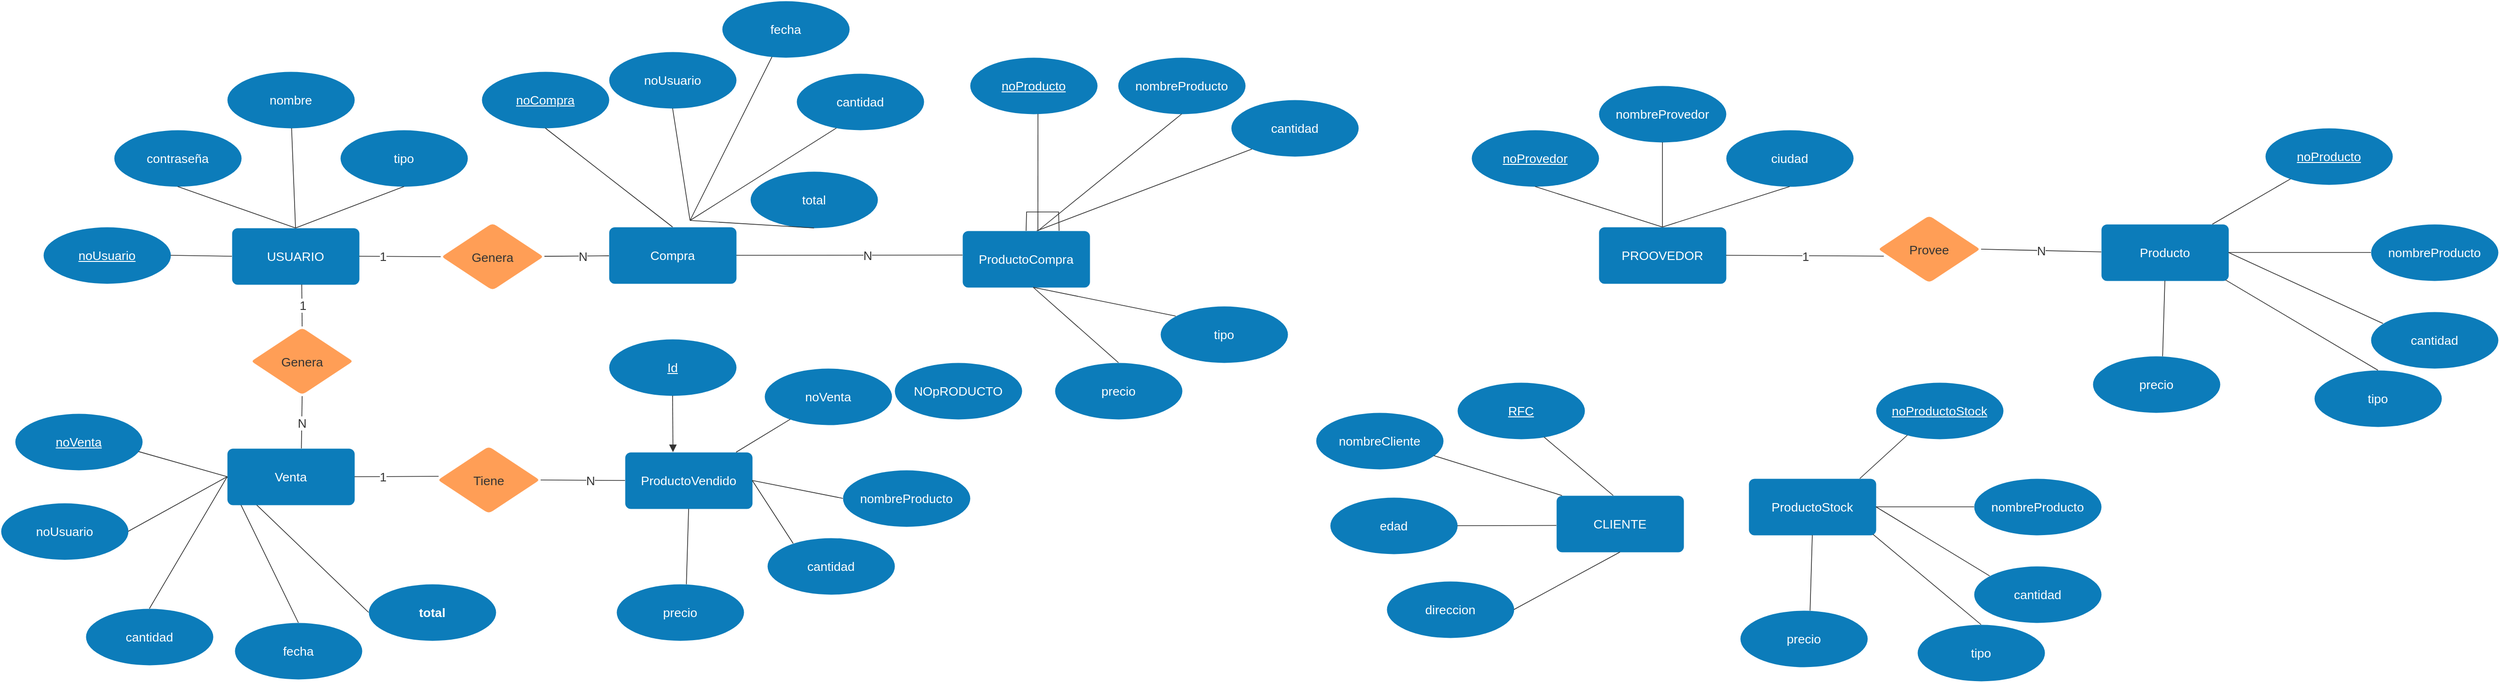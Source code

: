 <mxfile version="16.6.4" type="github" pages="4">
  <diagram id="mD6yunswOedoSWCJmP7s" name="Entidad-Asociasión">
    <mxGraphModel dx="2840" dy="1269" grid="1" gridSize="10" guides="1" tooltips="1" connect="1" arrows="1" fold="1" page="1" pageScale="1" pageWidth="827" pageHeight="1169" math="0" shadow="0">
      <root>
        <mxCell id="0" />
        <mxCell id="1" parent="0" />
        <UserObject label="noProducto" lucidchartObjectId="iEEgg0usgGr3" id="u2U0L5wBOnDeCKGsVJQD-1">
          <mxCell style="html=1;overflow=block;blockSpacing=1;whiteSpace=wrap;ellipse;fontSize=13.3;fontColor=#ffffff;fontStyle=4;spacing=3.8;strokeOpacity=0;fillOpacity=100;rounded=1;absoluteArcSize=1;arcSize=12;fillColor=#0c7cba;strokeWidth=1.5;" vertex="1" parent="1">
            <mxGeometry x="1378" y="330" width="135" height="60" as="geometry" />
          </mxCell>
        </UserObject>
        <UserObject label="nombreProducto" lucidchartObjectId="wEEgqIvfVPIK" id="u2U0L5wBOnDeCKGsVJQD-2">
          <mxCell style="html=1;overflow=block;blockSpacing=1;whiteSpace=wrap;ellipse;fontSize=13.3;fontColor=#ffffff;spacing=3.8;strokeOpacity=0;fillOpacity=100;rounded=1;absoluteArcSize=1;arcSize=12;fillColor=#0c7cba;strokeWidth=1.5;" vertex="1" parent="1">
            <mxGeometry x="1535" y="330" width="135" height="60" as="geometry" />
          </mxCell>
        </UserObject>
        <UserObject label="ProductoCompra" lucidchartObjectId="OEEgFIjqCyPv" id="u2U0L5wBOnDeCKGsVJQD-3">
          <mxCell style="html=1;overflow=block;blockSpacing=1;whiteSpace=wrap;fontSize=13.3;fontColor=#ffffff;spacing=3.8;strokeOpacity=0;fillOpacity=100;rounded=1;absoluteArcSize=1;arcSize=12;fillColor=#0c7cba;strokeWidth=1.5;" vertex="1" parent="1">
            <mxGeometry x="1370" y="514" width="135" height="60" as="geometry" />
          </mxCell>
        </UserObject>
        <UserObject label="precio" lucidchartObjectId="obQGL9sO~rMW" id="u2U0L5wBOnDeCKGsVJQD-4">
          <mxCell style="html=1;overflow=block;blockSpacing=1;whiteSpace=wrap;ellipse;fontSize=13.3;fontColor=#ffffff;spacing=3.8;strokeOpacity=0;fillOpacity=100;rounded=1;absoluteArcSize=1;arcSize=12;fillColor=#0c7cba;strokeWidth=1.5;" vertex="1" parent="1">
            <mxGeometry x="1468" y="654" width="135" height="60" as="geometry" />
          </mxCell>
        </UserObject>
        <UserObject label="tipo" lucidchartObjectId="fcQGsCsqWe9a" id="u2U0L5wBOnDeCKGsVJQD-5">
          <mxCell style="html=1;overflow=block;blockSpacing=1;whiteSpace=wrap;ellipse;fontSize=13.3;fontColor=#ffffff;spacing=3.8;strokeOpacity=0;fillOpacity=100;rounded=1;absoluteArcSize=1;arcSize=12;fillColor=#0c7cba;strokeWidth=1.5;" vertex="1" parent="1">
            <mxGeometry x="1580" y="594" width="135" height="60" as="geometry" />
          </mxCell>
        </UserObject>
        <UserObject label="" lucidchartObjectId="5cQGiHDW6zf2" id="u2U0L5wBOnDeCKGsVJQD-6">
          <mxCell style="html=1;jettySize=18;whiteSpace=wrap;fontSize=13;strokeColor=#333333;strokeOpacity=100;strokeWidth=0.8;rounded=0;startArrow=none;endArrow=none;exitX=0.12;exitY=0.175;exitPerimeter=0;entryX=0.556;entryY=1;entryPerimeter=0;" edge="1" parent="1" source="u2U0L5wBOnDeCKGsVJQD-5" target="u2U0L5wBOnDeCKGsVJQD-3">
            <mxGeometry width="100" height="100" relative="1" as="geometry">
              <Array as="points" />
            </mxGeometry>
          </mxCell>
        </UserObject>
        <UserObject label="" lucidchartObjectId="pdQGJERi3gxW" id="u2U0L5wBOnDeCKGsVJQD-7">
          <mxCell style="html=1;jettySize=18;whiteSpace=wrap;fontSize=13;strokeColor=#333333;strokeOpacity=100;strokeWidth=0.8;rounded=0;startArrow=none;endArrow=none;exitX=0.5;exitY=0;exitPerimeter=0;entryX=0.556;entryY=1;entryPerimeter=0;" edge="1" parent="1" source="u2U0L5wBOnDeCKGsVJQD-4" target="u2U0L5wBOnDeCKGsVJQD-3">
            <mxGeometry width="100" height="100" relative="1" as="geometry">
              <Array as="points" />
            </mxGeometry>
          </mxCell>
        </UserObject>
        <UserObject label="noProvedor" lucidchartObjectId="OdQGo-jN9qXB" id="u2U0L5wBOnDeCKGsVJQD-8">
          <mxCell style="html=1;overflow=block;blockSpacing=1;whiteSpace=wrap;ellipse;fontSize=13.3;fontColor=#ffffff;fontStyle=4;spacing=3.8;strokeOpacity=0;fillOpacity=100;rounded=1;absoluteArcSize=1;arcSize=12;fillColor=#0c7cba;strokeWidth=1.5;" vertex="1" parent="1">
            <mxGeometry x="1910" y="407" width="135" height="60" as="geometry" />
          </mxCell>
        </UserObject>
        <UserObject label="nombreProvedor" lucidchartObjectId="OdQGrXcx1s.e" id="u2U0L5wBOnDeCKGsVJQD-9">
          <mxCell style="html=1;overflow=block;blockSpacing=1;whiteSpace=wrap;ellipse;fontSize=13.3;fontColor=#ffffff;spacing=3.8;strokeOpacity=0;fillOpacity=100;rounded=1;absoluteArcSize=1;arcSize=12;fillColor=#0c7cba;strokeWidth=1.5;" vertex="1" parent="1">
            <mxGeometry x="2045" y="360" width="135" height="60" as="geometry" />
          </mxCell>
        </UserObject>
        <UserObject label="PROOVEDOR" lucidchartObjectId="OdQGcgl7Omxz" id="u2U0L5wBOnDeCKGsVJQD-10">
          <mxCell style="html=1;overflow=block;blockSpacing=1;whiteSpace=wrap;fontSize=13.3;fontColor=#ffffff;spacing=3.8;strokeOpacity=0;fillOpacity=100;rounded=1;absoluteArcSize=1;arcSize=12;fillColor=#0c7cba;strokeWidth=1.5;" vertex="1" parent="1">
            <mxGeometry x="2045" y="510" width="135" height="60" as="geometry" />
          </mxCell>
        </UserObject>
        <UserObject label="" lucidchartObjectId="OdQGxpp1_tJP" id="u2U0L5wBOnDeCKGsVJQD-11">
          <mxCell style="html=1;jettySize=18;whiteSpace=wrap;fontSize=13;strokeColor=#333333;strokeOpacity=100;strokeWidth=0.8;rounded=0;startArrow=none;endArrow=none;exitX=0.5;exitY=1;exitPerimeter=0;entryX=0.5;entryY=0;entryPerimeter=0;" edge="1" parent="1" source="u2U0L5wBOnDeCKGsVJQD-8" target="u2U0L5wBOnDeCKGsVJQD-10">
            <mxGeometry width="100" height="100" relative="1" as="geometry">
              <Array as="points" />
            </mxGeometry>
          </mxCell>
        </UserObject>
        <UserObject label="" lucidchartObjectId="OdQGPi25US9X" id="u2U0L5wBOnDeCKGsVJQD-12">
          <mxCell style="html=1;jettySize=18;whiteSpace=wrap;fontSize=13;strokeColor=#333333;strokeOpacity=100;strokeWidth=0.8;rounded=0;startArrow=none;endArrow=none;exitX=0.5;exitY=1;exitPerimeter=0;entryX=0.5;entryY=0;entryPerimeter=0;" edge="1" parent="1" source="u2U0L5wBOnDeCKGsVJQD-9" target="u2U0L5wBOnDeCKGsVJQD-10">
            <mxGeometry width="100" height="100" relative="1" as="geometry">
              <Array as="points" />
            </mxGeometry>
          </mxCell>
        </UserObject>
        <UserObject label="ciudad" lucidchartObjectId="OdQGgEaiYEaM" id="u2U0L5wBOnDeCKGsVJQD-13">
          <mxCell style="html=1;overflow=block;blockSpacing=1;whiteSpace=wrap;ellipse;fontSize=13.3;fontColor=#ffffff;spacing=3.8;strokeOpacity=0;fillOpacity=100;rounded=1;absoluteArcSize=1;arcSize=12;fillColor=#0c7cba;strokeWidth=1.5;" vertex="1" parent="1">
            <mxGeometry x="2180" y="407" width="135" height="60" as="geometry" />
          </mxCell>
        </UserObject>
        <UserObject label="" lucidchartObjectId="8dQGeX0MIi61" id="u2U0L5wBOnDeCKGsVJQD-14">
          <mxCell style="html=1;jettySize=18;whiteSpace=wrap;fontSize=13;strokeColor=#333333;strokeOpacity=100;strokeWidth=0.8;rounded=0;startArrow=none;endArrow=none;exitX=0.5;exitY=0;exitPerimeter=0;entryX=0.759;entryY=0;entryPerimeter=0;" edge="1" parent="1" source="u2U0L5wBOnDeCKGsVJQD-3" target="u2U0L5wBOnDeCKGsVJQD-3">
            <mxGeometry width="100" height="100" relative="1" as="geometry">
              <Array as="points">
                <mxPoint x="1438" y="494" generated="1" />
                <mxPoint x="1472" y="494" generated="1" />
              </Array>
            </mxGeometry>
          </mxCell>
        </UserObject>
        <UserObject label="cantidad" lucidchartObjectId="VzQGR~tpnJkt" id="u2U0L5wBOnDeCKGsVJQD-15">
          <mxCell style="html=1;overflow=block;blockSpacing=1;whiteSpace=wrap;ellipse;fontSize=13.3;fontColor=#ffffff;spacing=3.8;strokeOpacity=0;fillOpacity=100;rounded=1;absoluteArcSize=1;arcSize=12;fillColor=#0c7cba;strokeWidth=1.5;" vertex="1" parent="1">
            <mxGeometry x="1163" y="840" width="135" height="60" as="geometry" />
          </mxCell>
        </UserObject>
        <UserObject label="precio" lucidchartObjectId="VzQGoGBjNYP8" id="u2U0L5wBOnDeCKGsVJQD-16">
          <mxCell style="html=1;overflow=block;blockSpacing=1;whiteSpace=wrap;ellipse;fontSize=13.3;fontColor=#ffffff;spacing=3.8;strokeOpacity=0;fillOpacity=100;rounded=1;absoluteArcSize=1;arcSize=12;fillColor=#0c7cba;strokeWidth=1.5;" vertex="1" parent="1">
            <mxGeometry x="1003" y="889" width="135" height="60" as="geometry" />
          </mxCell>
        </UserObject>
        <UserObject label="ProductoVendido" lucidchartObjectId="VzQGY0TX_FQl" id="u2U0L5wBOnDeCKGsVJQD-17">
          <mxCell style="html=1;overflow=block;blockSpacing=1;whiteSpace=wrap;fontSize=13.3;fontColor=#ffffff;spacing=3.8;strokeOpacity=0;fillOpacity=100;rounded=1;absoluteArcSize=1;arcSize=12;fillColor=#0c7cba;strokeWidth=1.5;" vertex="1" parent="1">
            <mxGeometry x="1012" y="749" width="135" height="60" as="geometry" />
          </mxCell>
        </UserObject>
        <UserObject label="" lucidchartObjectId="VzQGgscyqea4" id="u2U0L5wBOnDeCKGsVJQD-18">
          <mxCell style="html=1;jettySize=18;whiteSpace=wrap;fontSize=13;strokeColor=#333333;strokeOpacity=100;strokeWidth=0.8;rounded=0;startArrow=none;endArrow=none;exitX=0.203;exitY=0.098;exitPerimeter=0;entryX=1;entryY=0.5;entryPerimeter=0;" edge="1" parent="1" source="u2U0L5wBOnDeCKGsVJQD-15" target="u2U0L5wBOnDeCKGsVJQD-17">
            <mxGeometry width="100" height="100" relative="1" as="geometry">
              <Array as="points" />
            </mxGeometry>
          </mxCell>
        </UserObject>
        <UserObject label="" lucidchartObjectId="VzQGFpkILIiC" id="u2U0L5wBOnDeCKGsVJQD-19">
          <mxCell style="html=1;jettySize=18;whiteSpace=wrap;fontSize=13;strokeColor=#333333;strokeOpacity=100;strokeWidth=0.8;rounded=0;startArrow=none;endArrow=none;exitX=0.549;exitY=0.003;exitPerimeter=0;entryX=0.5;entryY=1;entryPerimeter=0;" edge="1" parent="1" source="u2U0L5wBOnDeCKGsVJQD-16" target="u2U0L5wBOnDeCKGsVJQD-17">
            <mxGeometry width="100" height="100" relative="1" as="geometry">
              <Array as="points" />
            </mxGeometry>
          </mxCell>
        </UserObject>
        <UserObject label="noVenta" lucidchartObjectId="VzQG73yTptpB" id="u2U0L5wBOnDeCKGsVJQD-20">
          <mxCell style="html=1;overflow=block;blockSpacing=1;whiteSpace=wrap;ellipse;fontSize=13.3;fontColor=#ffffff;spacing=3.8;strokeOpacity=0;fillOpacity=100;rounded=1;absoluteArcSize=1;arcSize=12;fillColor=#0c7cba;strokeWidth=1.5;" vertex="1" parent="1">
            <mxGeometry x="1160" y="660" width="135" height="60" as="geometry" />
          </mxCell>
        </UserObject>
        <UserObject label="nombreProducto" lucidchartObjectId="VzQGe7Mc8vRz" id="u2U0L5wBOnDeCKGsVJQD-21">
          <mxCell style="html=1;overflow=block;blockSpacing=1;whiteSpace=wrap;ellipse;fontSize=13.3;fontColor=#ffffff;spacing=3.8;strokeOpacity=0;fillOpacity=100;rounded=1;absoluteArcSize=1;arcSize=12;fillColor=#0c7cba;strokeWidth=1.5;" vertex="1" parent="1">
            <mxGeometry x="1243" y="768" width="135" height="60" as="geometry" />
          </mxCell>
        </UserObject>
        <UserObject label="" lucidchartObjectId="VzQG9Vtdf5vl" id="u2U0L5wBOnDeCKGsVJQD-22">
          <mxCell style="html=1;jettySize=18;whiteSpace=wrap;fontSize=13;strokeColor=#333333;strokeOpacity=100;strokeWidth=0.8;rounded=0;startArrow=none;endArrow=none;exitX=0.202;exitY=0.901;exitPerimeter=0;entryX=0.873;entryY=0;entryPerimeter=0;" edge="1" parent="1" source="u2U0L5wBOnDeCKGsVJQD-20" target="u2U0L5wBOnDeCKGsVJQD-17">
            <mxGeometry width="100" height="100" relative="1" as="geometry">
              <Array as="points" />
            </mxGeometry>
          </mxCell>
        </UserObject>
        <UserObject label="" lucidchartObjectId="VzQGCsKfs.on" id="u2U0L5wBOnDeCKGsVJQD-23">
          <mxCell style="html=1;jettySize=18;whiteSpace=wrap;fontSize=13;strokeColor=#333333;strokeOpacity=100;strokeWidth=0.8;rounded=0;startArrow=none;endArrow=none;exitX=0;exitY=0.5;exitPerimeter=0;entryX=1;entryY=0.5;entryPerimeter=0;" edge="1" parent="1" source="u2U0L5wBOnDeCKGsVJQD-21" target="u2U0L5wBOnDeCKGsVJQD-17">
            <mxGeometry width="100" height="100" relative="1" as="geometry">
              <Array as="points" />
            </mxGeometry>
          </mxCell>
        </UserObject>
        <UserObject label="edad" lucidchartObjectId="DBQGfaV5k3uk" id="u2U0L5wBOnDeCKGsVJQD-24">
          <mxCell style="html=1;overflow=block;blockSpacing=1;whiteSpace=wrap;ellipse;fontSize=13.3;fontColor=#ffffff;spacing=3.8;strokeOpacity=0;fillOpacity=100;rounded=1;absoluteArcSize=1;arcSize=12;fillColor=#0c7cba;strokeWidth=1.5;" vertex="1" parent="1">
            <mxGeometry x="1760" y="797" width="135" height="60" as="geometry" />
          </mxCell>
        </UserObject>
        <UserObject label="direccion" lucidchartObjectId="DBQGBPQeLHGI" id="u2U0L5wBOnDeCKGsVJQD-25">
          <mxCell style="html=1;overflow=block;blockSpacing=1;whiteSpace=wrap;ellipse;fontSize=13.3;fontColor=#ffffff;spacing=3.8;strokeOpacity=0;fillOpacity=100;rounded=1;absoluteArcSize=1;arcSize=12;fillColor=#0c7cba;strokeWidth=1.5;" vertex="1" parent="1">
            <mxGeometry x="1820" y="886" width="135" height="60" as="geometry" />
          </mxCell>
        </UserObject>
        <UserObject label="CLIENTE" lucidchartObjectId="DBQGJ_z.QJ1d" id="u2U0L5wBOnDeCKGsVJQD-26">
          <mxCell style="html=1;overflow=block;blockSpacing=1;whiteSpace=wrap;fontSize=13.3;fontColor=#ffffff;spacing=3.8;strokeOpacity=0;fillOpacity=100;rounded=1;absoluteArcSize=1;arcSize=12;fillColor=#0c7cba;strokeWidth=1.5;" vertex="1" parent="1">
            <mxGeometry x="2000" y="795" width="135" height="60" as="geometry" />
          </mxCell>
        </UserObject>
        <UserObject label="" lucidchartObjectId="DBQG8O2QbBgg" id="u2U0L5wBOnDeCKGsVJQD-27">
          <mxCell style="html=1;jettySize=18;whiteSpace=wrap;fontSize=13;strokeColor=#333333;strokeOpacity=100;strokeWidth=0.8;rounded=0;startArrow=none;endArrow=none;exitX=1;exitY=0.5;exitPerimeter=0;entryX=0;entryY=0.529;entryPerimeter=0;" edge="1" parent="1" source="u2U0L5wBOnDeCKGsVJQD-24" target="u2U0L5wBOnDeCKGsVJQD-26">
            <mxGeometry width="100" height="100" relative="1" as="geometry">
              <Array as="points" />
            </mxGeometry>
          </mxCell>
        </UserObject>
        <UserObject label="" lucidchartObjectId="DBQGfxTzTmBd" id="u2U0L5wBOnDeCKGsVJQD-28">
          <mxCell style="html=1;jettySize=18;whiteSpace=wrap;fontSize=13;strokeColor=#333333;strokeOpacity=100;strokeWidth=0.8;rounded=0;startArrow=none;endArrow=none;exitX=1;exitY=0.5;exitPerimeter=0;entryX=0.5;entryY=1;entryPerimeter=0;" edge="1" parent="1" source="u2U0L5wBOnDeCKGsVJQD-25" target="u2U0L5wBOnDeCKGsVJQD-26">
            <mxGeometry width="100" height="100" relative="1" as="geometry">
              <Array as="points" />
            </mxGeometry>
          </mxCell>
        </UserObject>
        <UserObject label="RFC" lucidchartObjectId="DBQGHvL2_XGx" id="u2U0L5wBOnDeCKGsVJQD-29">
          <mxCell style="html=1;overflow=block;blockSpacing=1;whiteSpace=wrap;ellipse;fontSize=13.3;fontColor=#ffffff;fontStyle=4;spacing=3.8;strokeOpacity=0;fillOpacity=100;rounded=1;absoluteArcSize=1;arcSize=12;fillColor=#0c7cba;strokeWidth=1.5;" vertex="1" parent="1">
            <mxGeometry x="1895" y="675" width="135" height="60" as="geometry" />
          </mxCell>
        </UserObject>
        <UserObject label="nombreCliente" lucidchartObjectId="DBQGp.eMY.Jj" id="u2U0L5wBOnDeCKGsVJQD-30">
          <mxCell style="html=1;overflow=block;blockSpacing=1;whiteSpace=wrap;ellipse;fontSize=13.3;fontColor=#ffffff;spacing=3.8;strokeOpacity=0;fillOpacity=100;rounded=1;absoluteArcSize=1;arcSize=12;fillColor=#0c7cba;strokeWidth=1.5;" vertex="1" parent="1">
            <mxGeometry x="1745" y="707" width="135" height="60" as="geometry" />
          </mxCell>
        </UserObject>
        <UserObject label="" lucidchartObjectId="DBQGwGsNYkZI" id="u2U0L5wBOnDeCKGsVJQD-31">
          <mxCell style="html=1;jettySize=18;whiteSpace=wrap;fontSize=13;strokeColor=#333333;strokeOpacity=100;strokeWidth=0.8;rounded=0;startArrow=none;endArrow=none;exitX=0.681;exitY=0.966;exitPerimeter=0;entryX=0.447;entryY=0;entryPerimeter=0;" edge="1" parent="1" source="u2U0L5wBOnDeCKGsVJQD-29" target="u2U0L5wBOnDeCKGsVJQD-26">
            <mxGeometry width="100" height="100" relative="1" as="geometry">
              <Array as="points" />
            </mxGeometry>
          </mxCell>
        </UserObject>
        <UserObject label="" lucidchartObjectId="DBQGc8dD.fhi" id="u2U0L5wBOnDeCKGsVJQD-32">
          <mxCell style="html=1;jettySize=18;whiteSpace=wrap;fontSize=13;strokeColor=#333333;strokeOpacity=100;strokeWidth=0.8;rounded=0;startArrow=none;endArrow=none;exitX=0.926;exitY=0.761;exitPerimeter=0;entryX=0.044;entryY=0;entryPerimeter=0;" edge="1" parent="1" source="u2U0L5wBOnDeCKGsVJQD-30" target="u2U0L5wBOnDeCKGsVJQD-26">
            <mxGeometry width="100" height="100" relative="1" as="geometry">
              <Array as="points" />
            </mxGeometry>
          </mxCell>
        </UserObject>
        <UserObject label="" lucidchartObjectId="bJQGlCM~m_PM" id="u2U0L5wBOnDeCKGsVJQD-33">
          <mxCell style="html=1;jettySize=18;whiteSpace=wrap;fontSize=13;strokeColor=#333333;strokeOpacity=100;strokeWidth=0.8;rounded=0;startArrow=none;endArrow=none;exitX=1;exitY=0.5;exitPerimeter=0;entryX=0;entryY=0.429;entryPerimeter=0;" edge="1" parent="1" source="u2U0L5wBOnDeCKGsVJQD-80" target="u2U0L5wBOnDeCKGsVJQD-3">
            <mxGeometry width="100" height="100" relative="1" as="geometry">
              <Array as="points" />
            </mxGeometry>
          </mxCell>
        </UserObject>
        <mxCell id="u2U0L5wBOnDeCKGsVJQD-34" value="N" style="text;html=1;resizable=0;labelBackgroundColor=default;align=center;verticalAlign=middle;fontColor=#333333;fontSize=13;" vertex="1" parent="u2U0L5wBOnDeCKGsVJQD-33">
          <mxGeometry x="0.155" relative="1" as="geometry" />
        </mxCell>
        <UserObject label="" lucidchartObjectId="uJQGkA67QNEW" id="u2U0L5wBOnDeCKGsVJQD-35">
          <mxCell style="html=1;jettySize=18;whiteSpace=wrap;fontSize=13;strokeColor=#333333;strokeOpacity=100;strokeWidth=0.8;rounded=0;startArrow=none;endArrow=none;entryX=0.534;entryY=0.998;entryPerimeter=0;" edge="1" parent="1" target="u2U0L5wBOnDeCKGsVJQD-1">
            <mxGeometry width="100" height="100" relative="1" as="geometry">
              <Array as="points" />
              <mxPoint x="1450" y="514" as="sourcePoint" />
            </mxGeometry>
          </mxCell>
        </UserObject>
        <UserObject label="" lucidchartObjectId="GJQG4VDqyDZv" id="u2U0L5wBOnDeCKGsVJQD-36">
          <mxCell style="html=1;jettySize=18;whiteSpace=wrap;fontSize=13;strokeColor=#333333;strokeOpacity=100;strokeWidth=0.8;rounded=0;startArrow=none;endArrow=none;entryX=0.5;entryY=1;entryPerimeter=0;" edge="1" parent="1" target="u2U0L5wBOnDeCKGsVJQD-2">
            <mxGeometry width="100" height="100" relative="1" as="geometry">
              <Array as="points" />
              <mxPoint x="1450" y="514" as="sourcePoint" />
            </mxGeometry>
          </mxCell>
        </UserObject>
        <UserObject label="cantidad" lucidchartObjectId="b~RG.GkAjflw" id="u2U0L5wBOnDeCKGsVJQD-37">
          <mxCell style="html=1;overflow=block;blockSpacing=1;whiteSpace=wrap;ellipse;fontSize=13.3;fontColor=#ffffff;spacing=3.8;strokeOpacity=0;fillOpacity=100;rounded=1;absoluteArcSize=1;arcSize=12;fillColor=#0c7cba;strokeWidth=1.5;" vertex="1" parent="1">
            <mxGeometry x="440" y="915" width="135" height="60" as="geometry" />
          </mxCell>
        </UserObject>
        <UserObject label="noUsuario" lucidchartObjectId="b~RGbSHH3BA~" id="u2U0L5wBOnDeCKGsVJQD-38">
          <mxCell style="html=1;overflow=block;blockSpacing=1;whiteSpace=wrap;ellipse;fontSize=13.3;fontColor=#ffffff;spacing=3.8;strokeOpacity=0;fillOpacity=100;rounded=1;absoluteArcSize=1;arcSize=12;fillColor=#0c7cba;strokeWidth=1.5;" vertex="1" parent="1">
            <mxGeometry x="350" y="803" width="135" height="60" as="geometry" />
          </mxCell>
        </UserObject>
        <UserObject label="" lucidchartObjectId="b~RG-deq789h" id="u2U0L5wBOnDeCKGsVJQD-39">
          <mxCell style="html=1;jettySize=18;whiteSpace=wrap;fontSize=13;strokeColor=#333333;strokeOpacity=100;strokeWidth=0.8;rounded=0;startArrow=none;endArrow=none;exitX=0.5;exitY=0;exitPerimeter=0;entryX=0;entryY=0.5;entryPerimeter=0;" edge="1" parent="1" source="u2U0L5wBOnDeCKGsVJQD-37" target="u2U0L5wBOnDeCKGsVJQD-74">
            <mxGeometry width="100" height="100" relative="1" as="geometry">
              <Array as="points" />
            </mxGeometry>
          </mxCell>
        </UserObject>
        <UserObject label="" lucidchartObjectId="b~RGBZemS.nf" id="u2U0L5wBOnDeCKGsVJQD-40">
          <mxCell style="html=1;jettySize=18;whiteSpace=wrap;fontSize=13;strokeColor=#333333;strokeOpacity=100;strokeWidth=0.8;rounded=0;startArrow=none;endArrow=none;exitX=1;exitY=0.5;exitPerimeter=0;entryX=0;entryY=0.5;entryPerimeter=0;" edge="1" parent="1" source="u2U0L5wBOnDeCKGsVJQD-38" target="u2U0L5wBOnDeCKGsVJQD-74">
            <mxGeometry width="100" height="100" relative="1" as="geometry">
              <Array as="points" />
            </mxGeometry>
          </mxCell>
        </UserObject>
        <UserObject label="noVenta" lucidchartObjectId="b~RGVPqPP2uj" id="u2U0L5wBOnDeCKGsVJQD-41">
          <mxCell style="html=1;overflow=block;blockSpacing=1;whiteSpace=wrap;ellipse;fontSize=13.3;fontColor=#ffffff;fontStyle=4;spacing=3.8;strokeOpacity=0;fillOpacity=100;rounded=1;absoluteArcSize=1;arcSize=12;fillColor=#0c7cba;strokeWidth=1.5;" vertex="1" parent="1">
            <mxGeometry x="365" y="708" width="135" height="60" as="geometry" />
          </mxCell>
        </UserObject>
        <UserObject label="" lucidchartObjectId="b~RGeap2yzzC" id="u2U0L5wBOnDeCKGsVJQD-42">
          <mxCell style="html=1;jettySize=18;whiteSpace=wrap;fontSize=13;strokeColor=#333333;strokeOpacity=100;strokeWidth=0.8;rounded=0;startArrow=none;endArrow=none;exitX=0.97;exitY=0.672;exitPerimeter=0;entryX=0;entryY=0.5;entryPerimeter=0;" edge="1" parent="1" source="u2U0L5wBOnDeCKGsVJQD-41" target="u2U0L5wBOnDeCKGsVJQD-74">
            <mxGeometry width="100" height="100" relative="1" as="geometry">
              <Array as="points" />
            </mxGeometry>
          </mxCell>
        </UserObject>
        <UserObject label="cantidad" lucidchartObjectId="MtTGj7sc0m4B" id="u2U0L5wBOnDeCKGsVJQD-43">
          <mxCell style="html=1;overflow=block;blockSpacing=1;whiteSpace=wrap;ellipse;fontSize=13.3;fontColor=#ffffff;spacing=3.8;strokeOpacity=0;fillOpacity=100;rounded=1;absoluteArcSize=1;arcSize=12;fillColor=#0c7cba;strokeWidth=1.5;" vertex="1" parent="1">
            <mxGeometry x="1655" y="375" width="135" height="60" as="geometry" />
          </mxCell>
        </UserObject>
        <UserObject label="" lucidchartObjectId="MtTGto~63juw" id="u2U0L5wBOnDeCKGsVJQD-44">
          <mxCell style="html=1;jettySize=18;whiteSpace=wrap;fontSize=13;strokeColor=#333333;strokeOpacity=100;strokeWidth=0.8;rounded=0;startArrow=none;endArrow=none;exitX=0.163;exitY=0.87;exitPerimeter=0;entryX=0.584;entryY=0;entryPerimeter=0;" edge="1" parent="1" source="u2U0L5wBOnDeCKGsVJQD-43" target="u2U0L5wBOnDeCKGsVJQD-3">
            <mxGeometry width="100" height="100" relative="1" as="geometry">
              <Array as="points" />
            </mxGeometry>
          </mxCell>
        </UserObject>
        <UserObject label="" lucidchartObjectId="4tTG~RDG3NBr" id="u2U0L5wBOnDeCKGsVJQD-45">
          <mxCell style="html=1;jettySize=18;whiteSpace=wrap;fontSize=13;strokeColor=#333333;strokeOpacity=100;strokeWidth=0.8;rounded=0;startArrow=none;endArrow=none;exitX=0.5;exitY=1;exitPerimeter=0;entryX=0.5;entryY=0;entryPerimeter=0;" edge="1" parent="1" source="u2U0L5wBOnDeCKGsVJQD-13" target="u2U0L5wBOnDeCKGsVJQD-10">
            <mxGeometry width="100" height="100" relative="1" as="geometry">
              <Array as="points" />
            </mxGeometry>
          </mxCell>
        </UserObject>
        <UserObject label="Provee" lucidchartObjectId="iQTG~WgZkV7l" id="u2U0L5wBOnDeCKGsVJQD-46">
          <mxCell style="html=1;overflow=block;blockSpacing=1;whiteSpace=wrap;rhombus;fontSize=13.3;fontColor=#333333;spacing=3.8;strokeColor=#ffffff;strokeOpacity=100;fillOpacity=100;rounded=1;absoluteArcSize=1;arcSize=12;fillColor=#ff9e56;strokeWidth=3;" vertex="1" parent="1">
            <mxGeometry x="2339" y="496" width="113" height="75" as="geometry" />
          </mxCell>
        </UserObject>
        <UserObject label="" lucidchartObjectId="qQTGJoRWz_Tc" id="u2U0L5wBOnDeCKGsVJQD-47">
          <mxCell style="html=1;jettySize=18;whiteSpace=wrap;fontSize=13;strokeColor=#333333;strokeOpacity=100;strokeWidth=0.8;rounded=0;startArrow=none;endArrow=none;exitX=0;exitY=0.49;exitPerimeter=0;entryX=0.987;entryY=0.5;entryPerimeter=0;" edge="1" parent="1" source="u2U0L5wBOnDeCKGsVJQD-107" target="u2U0L5wBOnDeCKGsVJQD-46">
            <mxGeometry width="100" height="100" relative="1" as="geometry">
              <Array as="points" />
            </mxGeometry>
          </mxCell>
        </UserObject>
        <mxCell id="u2U0L5wBOnDeCKGsVJQD-48" value="N" style="text;html=1;resizable=0;labelBackgroundColor=default;align=center;verticalAlign=middle;fontColor=#333333;fontSize=13;" vertex="1" parent="u2U0L5wBOnDeCKGsVJQD-47">
          <mxGeometry relative="1" as="geometry" />
        </mxCell>
        <UserObject label="" lucidchartObjectId="~QTGt7.ITIiL" id="u2U0L5wBOnDeCKGsVJQD-49">
          <mxCell style="html=1;jettySize=18;whiteSpace=wrap;fontSize=13;strokeColor=#333333;strokeOpacity=100;strokeWidth=0.8;rounded=0;startArrow=none;endArrow=none;exitX=0.074;exitY=0.598;exitPerimeter=0;entryX=1;entryY=0.5;entryPerimeter=0;" edge="1" parent="1" source="u2U0L5wBOnDeCKGsVJQD-46" target="u2U0L5wBOnDeCKGsVJQD-10">
            <mxGeometry width="100" height="100" relative="1" as="geometry">
              <Array as="points" />
            </mxGeometry>
          </mxCell>
        </UserObject>
        <mxCell id="u2U0L5wBOnDeCKGsVJQD-50" value="1" style="text;html=1;resizable=0;labelBackgroundColor=default;align=center;verticalAlign=middle;fontColor=#333333;fontSize=13;" vertex="1" parent="u2U0L5wBOnDeCKGsVJQD-49">
          <mxGeometry relative="1" as="geometry" />
        </mxCell>
        <UserObject label="noCompra" lucidchartObjectId="MTTGxhA_OG~L" id="u2U0L5wBOnDeCKGsVJQD-51">
          <mxCell style="html=1;overflow=block;blockSpacing=1;whiteSpace=wrap;ellipse;fontSize=13.3;fontColor=#ffffff;fontStyle=4;spacing=3.8;strokeOpacity=0;fillOpacity=100;rounded=1;absoluteArcSize=1;arcSize=12;fillColor=#0c7cba;strokeWidth=1.5;" vertex="1" parent="1">
            <mxGeometry x="860" y="345" width="135" height="60" as="geometry" />
          </mxCell>
        </UserObject>
        <UserObject label="fecha" lucidchartObjectId="MTTGQmCGnZlm" id="u2U0L5wBOnDeCKGsVJQD-52">
          <mxCell style="html=1;overflow=block;blockSpacing=1;whiteSpace=wrap;ellipse;fontSize=13.3;fontColor=#ffffff;spacing=3.8;strokeOpacity=0;fillOpacity=100;rounded=1;absoluteArcSize=1;arcSize=12;fillColor=#0c7cba;strokeWidth=1.5;" vertex="1" parent="1">
            <mxGeometry x="1115" y="270" width="135" height="60" as="geometry" />
          </mxCell>
        </UserObject>
        <UserObject label="" lucidchartObjectId="MTTG._cG_.CC" id="u2U0L5wBOnDeCKGsVJQD-53">
          <mxCell style="html=1;jettySize=18;whiteSpace=wrap;fontSize=13;strokeColor=#333333;strokeOpacity=100;strokeWidth=0.8;rounded=0;startArrow=none;endArrow=none;exitX=0.5;exitY=1;exitPerimeter=0;entryX=0.5;entryY=0;entryPerimeter=0;" edge="1" parent="1" source="u2U0L5wBOnDeCKGsVJQD-51" target="u2U0L5wBOnDeCKGsVJQD-80">
            <mxGeometry width="100" height="100" relative="1" as="geometry">
              <Array as="points" />
            </mxGeometry>
          </mxCell>
        </UserObject>
        <UserObject label="" lucidchartObjectId="MTTG8AXEmn-~" id="u2U0L5wBOnDeCKGsVJQD-54">
          <mxCell style="html=1;jettySize=18;whiteSpace=wrap;fontSize=13;strokeColor=#333333;strokeOpacity=100;strokeWidth=0.8;rounded=0;startArrow=none;endArrow=none;exitX=0.392;exitY=0.988;exitPerimeter=0;" edge="1" parent="1" source="u2U0L5wBOnDeCKGsVJQD-52">
            <mxGeometry width="100" height="100" relative="1" as="geometry">
              <Array as="points" />
              <mxPoint x="1081" y="503" as="targetPoint" />
            </mxGeometry>
          </mxCell>
        </UserObject>
        <UserObject label="total" lucidchartObjectId="MTTGeoE_0TBf" id="u2U0L5wBOnDeCKGsVJQD-55">
          <mxCell style="html=1;overflow=block;blockSpacing=1;whiteSpace=wrap;ellipse;fontSize=13.3;fontColor=#ffffff;spacing=3.8;strokeOpacity=0;fillOpacity=100;rounded=1;absoluteArcSize=1;arcSize=12;fillColor=#0c7cba;strokeWidth=1.5;" vertex="1" parent="1">
            <mxGeometry x="1145" y="451" width="135" height="60" as="geometry" />
          </mxCell>
        </UserObject>
        <UserObject label="" lucidchartObjectId="MTTGHcqxSADi" id="u2U0L5wBOnDeCKGsVJQD-56">
          <mxCell style="html=1;jettySize=18;whiteSpace=wrap;fontSize=13;strokeColor=#333333;strokeOpacity=100;strokeWidth=0.8;rounded=0;startArrow=none;endArrow=none;exitX=0.5;exitY=1;exitPerimeter=0;" edge="1" parent="1" source="u2U0L5wBOnDeCKGsVJQD-55">
            <mxGeometry width="100" height="100" relative="1" as="geometry">
              <Array as="points" />
              <mxPoint x="1081" y="503" as="targetPoint" />
            </mxGeometry>
          </mxCell>
        </UserObject>
        <UserObject label="contraseña" lucidchartObjectId="-UTG5b0t31NV" id="u2U0L5wBOnDeCKGsVJQD-57">
          <mxCell style="html=1;overflow=block;blockSpacing=1;whiteSpace=wrap;ellipse;fontSize=13.3;fontColor=#ffffff;spacing=3.8;strokeOpacity=0;fillOpacity=100;rounded=1;absoluteArcSize=1;arcSize=12;fillColor=#0c7cba;strokeWidth=1.5;" vertex="1" parent="1">
            <mxGeometry x="470" y="407" width="135" height="60" as="geometry" />
          </mxCell>
        </UserObject>
        <UserObject label="tipo" lucidchartObjectId="-UTGUVAFkWpc" id="u2U0L5wBOnDeCKGsVJQD-58">
          <mxCell style="html=1;overflow=block;blockSpacing=1;whiteSpace=wrap;ellipse;fontSize=13.3;fontColor=#ffffff;spacing=3.8;strokeOpacity=0;fillOpacity=100;rounded=1;absoluteArcSize=1;arcSize=12;fillColor=#0c7cba;strokeWidth=1.5;" vertex="1" parent="1">
            <mxGeometry x="710" y="407" width="135" height="60" as="geometry" />
          </mxCell>
        </UserObject>
        <UserObject label="USUARIO" lucidchartObjectId="-UTGSkrwmSF7" id="u2U0L5wBOnDeCKGsVJQD-59">
          <mxCell style="html=1;overflow=block;blockSpacing=1;whiteSpace=wrap;fontSize=13.3;fontColor=#ffffff;spacing=3.8;strokeOpacity=0;fillOpacity=100;rounded=1;absoluteArcSize=1;arcSize=12;fillColor=#0c7cba;strokeWidth=1.5;" vertex="1" parent="1">
            <mxGeometry x="595" y="511" width="135" height="60" as="geometry" />
          </mxCell>
        </UserObject>
        <UserObject label="" lucidchartObjectId="-UTGMbhEyvUE" id="u2U0L5wBOnDeCKGsVJQD-60">
          <mxCell style="html=1;jettySize=18;whiteSpace=wrap;fontSize=13;strokeColor=#333333;strokeOpacity=100;strokeWidth=0.8;rounded=0;startArrow=none;endArrow=none;exitX=0.5;exitY=1;exitPerimeter=0;entryX=0.5;entryY=0;entryPerimeter=0;" edge="1" parent="1" source="u2U0L5wBOnDeCKGsVJQD-57" target="u2U0L5wBOnDeCKGsVJQD-59">
            <mxGeometry width="100" height="100" relative="1" as="geometry">
              <Array as="points" />
            </mxGeometry>
          </mxCell>
        </UserObject>
        <UserObject label="" lucidchartObjectId="-UTGVDLYMfX." id="u2U0L5wBOnDeCKGsVJQD-61">
          <mxCell style="html=1;jettySize=18;whiteSpace=wrap;fontSize=13;strokeColor=#333333;strokeOpacity=100;strokeWidth=0.8;rounded=0;startArrow=none;endArrow=none;exitX=0.5;exitY=1;exitPerimeter=0;entryX=0.5;entryY=0;entryPerimeter=0;" edge="1" parent="1" source="u2U0L5wBOnDeCKGsVJQD-58" target="u2U0L5wBOnDeCKGsVJQD-59">
            <mxGeometry width="100" height="100" relative="1" as="geometry">
              <Array as="points" />
            </mxGeometry>
          </mxCell>
        </UserObject>
        <UserObject label="nombre" lucidchartObjectId="-UTGNSy0Z.RL" id="u2U0L5wBOnDeCKGsVJQD-62">
          <mxCell style="html=1;overflow=block;blockSpacing=1;whiteSpace=wrap;ellipse;fontSize=13.3;fontColor=#ffffff;spacing=3.8;strokeOpacity=0;fillOpacity=100;rounded=1;absoluteArcSize=1;arcSize=12;fillColor=#0c7cba;strokeWidth=1.5;" vertex="1" parent="1">
            <mxGeometry x="590" y="345" width="135" height="60" as="geometry" />
          </mxCell>
        </UserObject>
        <UserObject label="noUsuario" lucidchartObjectId="-UTGt9hQp.G7" id="u2U0L5wBOnDeCKGsVJQD-63">
          <mxCell style="html=1;overflow=block;blockSpacing=1;whiteSpace=wrap;ellipse;fontSize=13.3;fontColor=#ffffff;fontStyle=4;spacing=3.8;strokeOpacity=0;fillOpacity=100;rounded=1;absoluteArcSize=1;arcSize=12;fillColor=#0c7cba;strokeWidth=1.5;" vertex="1" parent="1">
            <mxGeometry x="395" y="510" width="135" height="60" as="geometry" />
          </mxCell>
        </UserObject>
        <UserObject label="" lucidchartObjectId="-UTGPxvHofFN" id="u2U0L5wBOnDeCKGsVJQD-64">
          <mxCell style="html=1;jettySize=18;whiteSpace=wrap;fontSize=13;strokeColor=#333333;strokeOpacity=100;strokeWidth=0.8;rounded=0;startArrow=none;endArrow=none;exitX=0.506;exitY=1;exitPerimeter=0;entryX=0.5;entryY=0;entryPerimeter=0;" edge="1" parent="1" source="u2U0L5wBOnDeCKGsVJQD-62" target="u2U0L5wBOnDeCKGsVJQD-59">
            <mxGeometry width="100" height="100" relative="1" as="geometry">
              <Array as="points" />
            </mxGeometry>
          </mxCell>
        </UserObject>
        <UserObject label="" lucidchartObjectId="-UTGvIcty6lL" id="u2U0L5wBOnDeCKGsVJQD-65">
          <mxCell style="html=1;jettySize=18;whiteSpace=wrap;fontSize=13;strokeColor=#333333;strokeOpacity=100;strokeWidth=0.8;rounded=0;startArrow=none;endArrow=none;exitX=1;exitY=0.5;exitPerimeter=0;entryX=0;entryY=0.5;entryPerimeter=0;" edge="1" parent="1" source="u2U0L5wBOnDeCKGsVJQD-63" target="u2U0L5wBOnDeCKGsVJQD-59">
            <mxGeometry width="100" height="100" relative="1" as="geometry">
              <Array as="points" />
            </mxGeometry>
          </mxCell>
        </UserObject>
        <UserObject label="" lucidchartObjectId="RgUGb7D5xdO4" id="u2U0L5wBOnDeCKGsVJQD-66">
          <mxCell style="html=1;jettySize=18;whiteSpace=wrap;fontSize=13;strokeColor=#333333;strokeOpacity=100;strokeWidth=0.8;rounded=0;startArrow=none;endArrow=none;entryX=0.314;entryY=0.964;entryPerimeter=0;" edge="1" parent="1" target="u2U0L5wBOnDeCKGsVJQD-67">
            <mxGeometry width="100" height="100" relative="1" as="geometry">
              <Array as="points" />
              <mxPoint x="1081" y="503" as="sourcePoint" />
            </mxGeometry>
          </mxCell>
        </UserObject>
        <UserObject label="cantidad" lucidchartObjectId=".gUG9D.DYy4q" id="u2U0L5wBOnDeCKGsVJQD-67">
          <mxCell style="html=1;overflow=block;blockSpacing=1;whiteSpace=wrap;ellipse;fontSize=13.3;fontColor=#ffffff;spacing=3.8;strokeOpacity=0;fillOpacity=100;rounded=1;absoluteArcSize=1;arcSize=12;fillColor=#0c7cba;strokeWidth=1.5;" vertex="1" parent="1">
            <mxGeometry x="1194" y="347" width="135" height="60" as="geometry" />
          </mxCell>
        </UserObject>
        <UserObject label="fecha" lucidchartObjectId="zHsHbjHXeAQx" id="u2U0L5wBOnDeCKGsVJQD-68">
          <mxCell style="html=1;overflow=block;blockSpacing=1;whiteSpace=wrap;ellipse;fontSize=13.3;fontColor=#ffffff;spacing=3.8;strokeOpacity=0;fillOpacity=100;rounded=1;absoluteArcSize=1;arcSize=12;fillColor=#0c7cba;strokeWidth=1.5;" vertex="1" parent="1">
            <mxGeometry x="598" y="930" width="135" height="60" as="geometry" />
          </mxCell>
        </UserObject>
        <UserObject label="" lucidchartObjectId="HHsH3YAqILa8" id="u2U0L5wBOnDeCKGsVJQD-69">
          <mxCell style="html=1;jettySize=18;whiteSpace=wrap;fontSize=13;strokeColor=#333333;strokeOpacity=100;strokeWidth=0.8;rounded=0;startArrow=none;endArrow=none;exitX=0.5;exitY=0;exitPerimeter=0;entryX=0;entryY=0.5;entryPerimeter=0;" edge="1" parent="1" source="u2U0L5wBOnDeCKGsVJQD-68" target="u2U0L5wBOnDeCKGsVJQD-74">
            <mxGeometry width="100" height="100" relative="1" as="geometry">
              <Array as="points" />
            </mxGeometry>
          </mxCell>
        </UserObject>
        <UserObject label="total" lucidchartObjectId="JHsHJzN0x~RV" id="u2U0L5wBOnDeCKGsVJQD-70">
          <mxCell style="html=1;overflow=block;blockSpacing=1;whiteSpace=wrap;ellipse;fontSize=13.3;fontColor=#ffffff;fontStyle=1;spacing=3.8;strokeOpacity=0;fillOpacity=100;rounded=1;absoluteArcSize=1;arcSize=12;fillColor=#0c7cba;strokeWidth=1.5;" vertex="1" parent="1">
            <mxGeometry x="740" y="889" width="135" height="60" as="geometry" />
          </mxCell>
        </UserObject>
        <UserObject label="" lucidchartObjectId="SHsHOWQtLQJ6" id="u2U0L5wBOnDeCKGsVJQD-71">
          <mxCell style="html=1;jettySize=18;whiteSpace=wrap;fontSize=13;strokeColor=#333333;strokeOpacity=100;strokeWidth=0.8;rounded=0;startArrow=none;endArrow=none;exitX=0;exitY=0.5;exitPerimeter=0;entryX=0;entryY=0.5;entryPerimeter=0;" edge="1" parent="1" source="u2U0L5wBOnDeCKGsVJQD-70" target="u2U0L5wBOnDeCKGsVJQD-74">
            <mxGeometry width="100" height="100" relative="1" as="geometry">
              <Array as="points" />
            </mxGeometry>
          </mxCell>
        </UserObject>
        <UserObject label="noUsuario" lucidchartObjectId="ydmLQsKRMSJf" id="u2U0L5wBOnDeCKGsVJQD-72">
          <mxCell style="html=1;overflow=block;blockSpacing=1;whiteSpace=wrap;ellipse;fontSize=13.3;fontColor=#ffffff;spacing=3.8;strokeOpacity=0;fillOpacity=100;rounded=1;absoluteArcSize=1;arcSize=12;fillColor=#0c7cba;strokeWidth=1.5;" vertex="1" parent="1">
            <mxGeometry x="995" y="324" width="135" height="60" as="geometry" />
          </mxCell>
        </UserObject>
        <UserObject label="" lucidchartObjectId="gemLt3roi.vu" id="u2U0L5wBOnDeCKGsVJQD-73">
          <mxCell style="html=1;jettySize=18;whiteSpace=wrap;fontSize=13;strokeColor=#333333;strokeOpacity=100;strokeWidth=0.8;rounded=0;startArrow=none;endArrow=none;entryX=0.5;entryY=1;entryPerimeter=0;" edge="1" parent="1" target="u2U0L5wBOnDeCKGsVJQD-72">
            <mxGeometry width="100" height="100" relative="1" as="geometry">
              <Array as="points" />
              <mxPoint x="1081" y="503" as="sourcePoint" />
            </mxGeometry>
          </mxCell>
        </UserObject>
        <UserObject label="Venta" lucidchartObjectId="TFHLvgz-1HsF" id="u2U0L5wBOnDeCKGsVJQD-74">
          <mxCell style="html=1;overflow=block;blockSpacing=1;whiteSpace=wrap;fontSize=13.3;fontColor=#ffffff;spacing=3.8;strokeOpacity=0;fillOpacity=100;rounded=1;absoluteArcSize=1;arcSize=12;fillColor=#0c7cba;strokeWidth=1.5;" vertex="1" parent="1">
            <mxGeometry x="590" y="745" width="135" height="60" as="geometry" />
          </mxCell>
        </UserObject>
        <UserObject label="Genera" lucidchartObjectId="tGHLjWiRJ_Ey" id="u2U0L5wBOnDeCKGsVJQD-75">
          <mxCell style="html=1;overflow=block;blockSpacing=1;whiteSpace=wrap;rhombus;fontSize=13.3;fontColor=#333333;spacing=3.8;strokeColor=#ffffff;strokeOpacity=100;fillOpacity=100;rounded=1;absoluteArcSize=1;arcSize=12;fillColor=#ff9e56;strokeWidth=3;" vertex="1" parent="1">
            <mxGeometry x="613" y="615" width="113" height="75" as="geometry" />
          </mxCell>
        </UserObject>
        <UserObject label="" lucidchartObjectId="yGHLsszkbavp" id="u2U0L5wBOnDeCKGsVJQD-76">
          <mxCell style="html=1;jettySize=18;whiteSpace=wrap;fontSize=13;fontColor=#333333;align=center;strokeColor=#333333;strokeOpacity=100;strokeWidth=0.8;rounded=0;startArrow=none;endArrow=none;exitX=0.5;exitY=0.007;exitPerimeter=0;entryX=0.549;entryY=1;entryPerimeter=0;" edge="1" parent="1" source="u2U0L5wBOnDeCKGsVJQD-75" target="u2U0L5wBOnDeCKGsVJQD-59">
            <mxGeometry width="100" height="100" relative="1" as="geometry">
              <Array as="points" />
            </mxGeometry>
          </mxCell>
        </UserObject>
        <mxCell id="u2U0L5wBOnDeCKGsVJQD-77" value="1" style="text;html=1;resizable=0;labelBackgroundColor=default;align=center;verticalAlign=middle;fontColor=#333333;fontSize=13;" vertex="1" parent="u2U0L5wBOnDeCKGsVJQD-76">
          <mxGeometry relative="1" as="geometry" />
        </mxCell>
        <UserObject label="" lucidchartObjectId="CGHLCt~.hW7M" id="u2U0L5wBOnDeCKGsVJQD-78">
          <mxCell style="html=1;jettySize=18;whiteSpace=wrap;fontSize=13;fontColor=#333333;align=center;strokeColor=#333333;strokeOpacity=100;strokeWidth=0.8;rounded=0;startArrow=none;endArrow=none;exitX=0.5;exitY=0.993;exitPerimeter=0;entryX=0.583;entryY=0;entryPerimeter=0;" edge="1" parent="1" source="u2U0L5wBOnDeCKGsVJQD-75" target="u2U0L5wBOnDeCKGsVJQD-74">
            <mxGeometry width="100" height="100" relative="1" as="geometry">
              <Array as="points" />
            </mxGeometry>
          </mxCell>
        </UserObject>
        <mxCell id="u2U0L5wBOnDeCKGsVJQD-79" value="N" style="text;html=1;resizable=0;labelBackgroundColor=default;align=center;verticalAlign=middle;fontColor=#333333;fontSize=13;" vertex="1" parent="u2U0L5wBOnDeCKGsVJQD-78">
          <mxGeometry relative="1" as="geometry" />
        </mxCell>
        <UserObject label="Compra" lucidchartObjectId="BHHLFFia~q2Y" id="u2U0L5wBOnDeCKGsVJQD-80">
          <mxCell style="html=1;overflow=block;blockSpacing=1;whiteSpace=wrap;fontSize=13.3;fontColor=#ffffff;spacing=3.8;strokeOpacity=0;fillOpacity=100;rounded=1;absoluteArcSize=1;arcSize=12;fillColor=#0c7cba;strokeWidth=1.5;" vertex="1" parent="1">
            <mxGeometry x="995" y="510" width="135" height="60" as="geometry" />
          </mxCell>
        </UserObject>
        <UserObject label="Genera" lucidchartObjectId="NHHLkZkbzzLe" id="u2U0L5wBOnDeCKGsVJQD-81">
          <mxCell style="html=1;overflow=block;blockSpacing=1;whiteSpace=wrap;rhombus;fontSize=13.3;fontColor=#333333;spacing=3.8;strokeColor=#ffffff;strokeOpacity=100;fillOpacity=100;rounded=1;absoluteArcSize=1;arcSize=12;fillColor=#ff9e56;strokeWidth=3;" vertex="1" parent="1">
            <mxGeometry x="815" y="504" width="113" height="75" as="geometry" />
          </mxCell>
        </UserObject>
        <UserObject label="" lucidchartObjectId="3HHL9OdrrNhR" id="u2U0L5wBOnDeCKGsVJQD-82">
          <mxCell style="html=1;jettySize=18;whiteSpace=wrap;fontSize=13;strokeColor=#333333;strokeOpacity=100;strokeWidth=0.8;rounded=0;startArrow=none;endArrow=none;exitX=1;exitY=0.5;exitPerimeter=0;entryX=0.013;entryY=0.5;entryPerimeter=0;" edge="1" parent="1" source="u2U0L5wBOnDeCKGsVJQD-59" target="u2U0L5wBOnDeCKGsVJQD-81">
            <mxGeometry width="100" height="100" relative="1" as="geometry">
              <Array as="points" />
            </mxGeometry>
          </mxCell>
        </UserObject>
        <mxCell id="u2U0L5wBOnDeCKGsVJQD-83" value="1" style="text;html=1;resizable=0;labelBackgroundColor=default;align=center;verticalAlign=middle;fontColor=#333333;fontSize=13;" vertex="1" parent="u2U0L5wBOnDeCKGsVJQD-82">
          <mxGeometry x="-0.436" relative="1" as="geometry" />
        </mxCell>
        <UserObject label="" lucidchartObjectId="6HHL-97.oODG" id="u2U0L5wBOnDeCKGsVJQD-84">
          <mxCell style="html=1;jettySize=18;whiteSpace=wrap;fontSize=13;strokeColor=#333333;strokeOpacity=100;strokeWidth=0.8;rounded=0;startArrow=none;endArrow=none;exitX=0;exitY=0.509;exitPerimeter=0;entryX=0.987;entryY=0.494;entryPerimeter=0;" edge="1" parent="1" source="u2U0L5wBOnDeCKGsVJQD-80" target="u2U0L5wBOnDeCKGsVJQD-81">
            <mxGeometry width="100" height="100" relative="1" as="geometry">
              <Array as="points" />
            </mxGeometry>
          </mxCell>
        </UserObject>
        <mxCell id="u2U0L5wBOnDeCKGsVJQD-85" value="N" style="text;html=1;resizable=0;labelBackgroundColor=default;align=center;verticalAlign=middle;fontColor=#333333;fontSize=13;" vertex="1" parent="u2U0L5wBOnDeCKGsVJQD-84">
          <mxGeometry x="-0.178" relative="1" as="geometry" />
        </mxCell>
        <UserObject label="Tiene" lucidchartObjectId="WIHLp8mDqcsz" id="u2U0L5wBOnDeCKGsVJQD-86">
          <mxCell style="html=1;overflow=block;blockSpacing=1;whiteSpace=wrap;rhombus;fontSize=13.3;fontColor=#333333;spacing=3.8;strokeColor=#ffffff;strokeOpacity=100;fillOpacity=100;rounded=1;absoluteArcSize=1;arcSize=12;fillColor=#ff9e56;strokeWidth=3;" vertex="1" parent="1">
            <mxGeometry x="811" y="741" width="113" height="75" as="geometry" />
          </mxCell>
        </UserObject>
        <UserObject label="" lucidchartObjectId="eJHL8JRo~BO_" id="u2U0L5wBOnDeCKGsVJQD-87">
          <mxCell style="html=1;jettySize=18;whiteSpace=wrap;fontSize=13;strokeColor=#333333;strokeOpacity=100;strokeWidth=0.8;rounded=0;startArrow=none;endArrow=none;exitX=1;exitY=0.5;exitPerimeter=0;entryX=0.029;entryY=0.448;entryPerimeter=0;" edge="1" parent="1" source="u2U0L5wBOnDeCKGsVJQD-74" target="u2U0L5wBOnDeCKGsVJQD-86">
            <mxGeometry width="100" height="100" relative="1" as="geometry">
              <Array as="points" />
            </mxGeometry>
          </mxCell>
        </UserObject>
        <mxCell id="u2U0L5wBOnDeCKGsVJQD-88" value="1" style="text;html=1;resizable=0;labelBackgroundColor=default;align=center;verticalAlign=middle;fontColor=#333333;fontSize=13;" vertex="1" parent="u2U0L5wBOnDeCKGsVJQD-87">
          <mxGeometry x="-0.323" relative="1" as="geometry" />
        </mxCell>
        <UserObject label="" lucidchartObjectId="iJHLH2aQ0PPc" id="u2U0L5wBOnDeCKGsVJQD-89">
          <mxCell style="html=1;jettySize=18;whiteSpace=wrap;fontSize=13;strokeColor=#333333;strokeOpacity=100;strokeWidth=0.8;rounded=0;startArrow=none;endArrow=none;exitX=0.987;exitY=0.5;exitPerimeter=0;entryX=0;entryY=0.5;entryPerimeter=0;" edge="1" parent="1" source="u2U0L5wBOnDeCKGsVJQD-86" target="u2U0L5wBOnDeCKGsVJQD-17">
            <mxGeometry width="100" height="100" relative="1" as="geometry">
              <Array as="points" />
            </mxGeometry>
          </mxCell>
        </UserObject>
        <mxCell id="u2U0L5wBOnDeCKGsVJQD-90" value="N" style="text;html=1;resizable=0;labelBackgroundColor=default;align=center;verticalAlign=middle;fontColor=#333333;fontSize=13;" vertex="1" parent="u2U0L5wBOnDeCKGsVJQD-89">
          <mxGeometry x="0.157" relative="1" as="geometry" />
        </mxCell>
        <UserObject label="cantidad" lucidchartObjectId="~6cNu9frdaYn" id="u2U0L5wBOnDeCKGsVJQD-91">
          <mxCell style="html=1;overflow=block;blockSpacing=1;whiteSpace=wrap;ellipse;fontSize=13.3;fontColor=#ffffff;spacing=3.8;strokeOpacity=0;fillOpacity=100;rounded=1;absoluteArcSize=1;arcSize=12;fillColor=#0c7cba;strokeWidth=1.5;" vertex="1" parent="1">
            <mxGeometry x="2443" y="870" width="135" height="60" as="geometry" />
          </mxCell>
        </UserObject>
        <UserObject label="precio" lucidchartObjectId="~6cNJOUIY-hS" id="u2U0L5wBOnDeCKGsVJQD-92">
          <mxCell style="html=1;overflow=block;blockSpacing=1;whiteSpace=wrap;ellipse;fontSize=13.3;fontColor=#ffffff;spacing=3.8;strokeOpacity=0;fillOpacity=100;rounded=1;absoluteArcSize=1;arcSize=12;fillColor=#0c7cba;strokeWidth=1.5;" vertex="1" parent="1">
            <mxGeometry x="2195" y="917" width="135" height="60" as="geometry" />
          </mxCell>
        </UserObject>
        <UserObject label="ProductoStock" lucidchartObjectId="~6cN_WBRaHsE" id="u2U0L5wBOnDeCKGsVJQD-93">
          <mxCell style="html=1;overflow=block;blockSpacing=1;whiteSpace=wrap;fontSize=13.3;fontColor=#ffffff;spacing=3.8;strokeOpacity=0;fillOpacity=100;rounded=1;absoluteArcSize=1;arcSize=12;fillColor=#0c7cba;strokeWidth=1.5;" vertex="1" parent="1">
            <mxGeometry x="2204" y="777" width="135" height="60" as="geometry" />
          </mxCell>
        </UserObject>
        <UserObject label="" lucidchartObjectId="~6cNwgB403kp" id="u2U0L5wBOnDeCKGsVJQD-94">
          <mxCell style="html=1;jettySize=18;whiteSpace=wrap;fontSize=13;strokeColor=#333333;strokeOpacity=100;strokeWidth=0.8;rounded=0;startArrow=none;endArrow=none;exitX=0.123;exitY=0.172;exitPerimeter=0;entryX=1;entryY=0.5;entryPerimeter=0;" edge="1" parent="1" source="u2U0L5wBOnDeCKGsVJQD-91" target="u2U0L5wBOnDeCKGsVJQD-93">
            <mxGeometry width="100" height="100" relative="1" as="geometry">
              <Array as="points" />
            </mxGeometry>
          </mxCell>
        </UserObject>
        <UserObject label="" lucidchartObjectId="~6cNW-B0cDoo" id="u2U0L5wBOnDeCKGsVJQD-95">
          <mxCell style="html=1;jettySize=18;whiteSpace=wrap;fontSize=13;strokeColor=#333333;strokeOpacity=100;strokeWidth=0.8;rounded=0;startArrow=none;endArrow=none;exitX=0.549;exitY=0.003;exitPerimeter=0;entryX=0.5;entryY=1;entryPerimeter=0;" edge="1" parent="1" source="u2U0L5wBOnDeCKGsVJQD-92" target="u2U0L5wBOnDeCKGsVJQD-93">
            <mxGeometry width="100" height="100" relative="1" as="geometry">
              <Array as="points" />
            </mxGeometry>
          </mxCell>
        </UserObject>
        <UserObject label="noProductoStock" lucidchartObjectId="~6cNt8zU5XJL" id="u2U0L5wBOnDeCKGsVJQD-96">
          <mxCell style="html=1;overflow=block;blockSpacing=1;whiteSpace=wrap;ellipse;fontSize=13.3;fontColor=#ffffff;fontStyle=4;spacing=3.8;strokeOpacity=0;fillOpacity=100;rounded=1;absoluteArcSize=1;arcSize=12;fillColor=#0c7cba;strokeWidth=1.5;" vertex="1" parent="1">
            <mxGeometry x="2339" y="675" width="135" height="60" as="geometry" />
          </mxCell>
        </UserObject>
        <UserObject label="nombreProducto" lucidchartObjectId="~6cNZ3TAubyX" id="u2U0L5wBOnDeCKGsVJQD-97">
          <mxCell style="html=1;overflow=block;blockSpacing=1;whiteSpace=wrap;ellipse;fontSize=13.3;fontColor=#ffffff;spacing=3.8;strokeOpacity=0;fillOpacity=100;rounded=1;absoluteArcSize=1;arcSize=12;fillColor=#0c7cba;strokeWidth=1.5;" vertex="1" parent="1">
            <mxGeometry x="2443" y="777" width="135" height="60" as="geometry" />
          </mxCell>
        </UserObject>
        <UserObject label="" lucidchartObjectId="~6cN5QsLMcYF" id="u2U0L5wBOnDeCKGsVJQD-98">
          <mxCell style="html=1;jettySize=18;whiteSpace=wrap;fontSize=13;strokeColor=#333333;strokeOpacity=100;strokeWidth=0.8;rounded=0;startArrow=none;endArrow=none;exitX=0.247;exitY=0.931;exitPerimeter=0;entryX=0.873;entryY=0;entryPerimeter=0;" edge="1" parent="1" source="u2U0L5wBOnDeCKGsVJQD-96" target="u2U0L5wBOnDeCKGsVJQD-93">
            <mxGeometry width="100" height="100" relative="1" as="geometry">
              <Array as="points" />
            </mxGeometry>
          </mxCell>
        </UserObject>
        <UserObject label="" lucidchartObjectId="~6cNY4kXxRMF" id="u2U0L5wBOnDeCKGsVJQD-99">
          <mxCell style="html=1;jettySize=18;whiteSpace=wrap;fontSize=13;strokeColor=#333333;strokeOpacity=100;strokeWidth=0.8;rounded=0;startArrow=none;endArrow=none;exitX=0;exitY=0.5;exitPerimeter=0;entryX=1;entryY=0.5;entryPerimeter=0;" edge="1" parent="1" source="u2U0L5wBOnDeCKGsVJQD-97" target="u2U0L5wBOnDeCKGsVJQD-93">
            <mxGeometry width="100" height="100" relative="1" as="geometry">
              <Array as="points" />
            </mxGeometry>
          </mxCell>
        </UserObject>
        <UserObject label="tipo" lucidchartObjectId="~6cNY67F0cBo" id="u2U0L5wBOnDeCKGsVJQD-100">
          <mxCell style="html=1;overflow=block;blockSpacing=1;whiteSpace=wrap;ellipse;fontSize=13.3;fontColor=#ffffff;spacing=3.8;strokeOpacity=0;fillOpacity=100;rounded=1;absoluteArcSize=1;arcSize=12;fillColor=#0c7cba;strokeWidth=1.5;" vertex="1" parent="1">
            <mxGeometry x="2383" y="932" width="135" height="60" as="geometry" />
          </mxCell>
        </UserObject>
        <UserObject label="" lucidchartObjectId="~6cNuDmJUtBZ" id="u2U0L5wBOnDeCKGsVJQD-101">
          <mxCell style="html=1;jettySize=18;whiteSpace=wrap;fontSize=13;strokeColor=#333333;strokeOpacity=100;strokeWidth=0.8;rounded=0;startArrow=none;endArrow=none;exitX=0.977;exitY=0.986;exitPerimeter=0;entryX=0.5;entryY=0;entryPerimeter=0;" edge="1" parent="1" source="u2U0L5wBOnDeCKGsVJQD-93" target="u2U0L5wBOnDeCKGsVJQD-100">
            <mxGeometry width="100" height="100" relative="1" as="geometry">
              <Array as="points" />
            </mxGeometry>
          </mxCell>
        </UserObject>
        <UserObject label="Id" lucidchartObjectId="S7cNLgm.Qwoj" id="u2U0L5wBOnDeCKGsVJQD-102">
          <mxCell style="html=1;overflow=block;blockSpacing=1;whiteSpace=wrap;ellipse;fontSize=13.3;fontColor=#ffffff;fontStyle=4;spacing=3.8;strokeOpacity=0;fillOpacity=100;rounded=1;absoluteArcSize=1;arcSize=12;fillColor=#0c7cba;strokeWidth=1.5;" vertex="1" parent="1">
            <mxGeometry x="995" y="629" width="135" height="60" as="geometry" />
          </mxCell>
        </UserObject>
        <UserObject label="" lucidchartObjectId="17cNT8WKkcEk" id="u2U0L5wBOnDeCKGsVJQD-103">
          <mxCell style="html=1;jettySize=18;whiteSpace=wrap;fontSize=13;strokeColor=#333333;strokeOpacity=100;strokeWidth=0.8;rounded=0;startArrow=none;endArrow=block;endFill=1;exitX=0.5;exitY=1;exitPerimeter=0;entryX=0.377;entryY=0;entryPerimeter=0;" edge="1" parent="1" source="u2U0L5wBOnDeCKGsVJQD-102" target="u2U0L5wBOnDeCKGsVJQD-17">
            <mxGeometry width="100" height="100" relative="1" as="geometry">
              <Array as="points" />
            </mxGeometry>
          </mxCell>
        </UserObject>
        <UserObject label="NOpRODUCTO" lucidchartObjectId="p9cNJ_a1Mx9p" id="u2U0L5wBOnDeCKGsVJQD-104">
          <mxCell style="html=1;overflow=block;blockSpacing=1;whiteSpace=wrap;ellipse;fontSize=13.3;fontColor=#ffffff;spacing=3.8;strokeOpacity=0;fillOpacity=100;rounded=1;absoluteArcSize=1;arcSize=12;fillColor=#0c7cba;strokeWidth=1.5;" vertex="1" parent="1">
            <mxGeometry x="1298" y="654" width="135" height="60" as="geometry" />
          </mxCell>
        </UserObject>
        <UserObject label="cantidad" lucidchartObjectId="d-cNXzFV90Mn" id="u2U0L5wBOnDeCKGsVJQD-105">
          <mxCell style="html=1;overflow=block;blockSpacing=1;whiteSpace=wrap;ellipse;fontSize=13.3;fontColor=#ffffff;spacing=3.8;strokeOpacity=0;fillOpacity=100;rounded=1;absoluteArcSize=1;arcSize=12;fillColor=#0c7cba;strokeWidth=1.5;" vertex="1" parent="1">
            <mxGeometry x="2864" y="600" width="135" height="60" as="geometry" />
          </mxCell>
        </UserObject>
        <UserObject label="precio" lucidchartObjectId="d-cNUl4mlMcj" id="u2U0L5wBOnDeCKGsVJQD-106">
          <mxCell style="html=1;overflow=block;blockSpacing=1;whiteSpace=wrap;ellipse;fontSize=13.3;fontColor=#ffffff;spacing=3.8;strokeOpacity=0;fillOpacity=100;rounded=1;absoluteArcSize=1;arcSize=12;fillColor=#0c7cba;strokeWidth=1.5;" vertex="1" parent="1">
            <mxGeometry x="2569" y="647" width="135" height="60" as="geometry" />
          </mxCell>
        </UserObject>
        <UserObject label="Producto" lucidchartObjectId="d-cNr1bfeNtK" id="u2U0L5wBOnDeCKGsVJQD-107">
          <mxCell style="html=1;overflow=block;blockSpacing=1;whiteSpace=wrap;fontSize=13.3;fontColor=#ffffff;spacing=3.8;strokeOpacity=0;fillOpacity=100;rounded=1;absoluteArcSize=1;arcSize=12;fillColor=#0c7cba;strokeWidth=1.5;" vertex="1" parent="1">
            <mxGeometry x="2578" y="507" width="135" height="60" as="geometry" />
          </mxCell>
        </UserObject>
        <UserObject label="" lucidchartObjectId="d-cNvu-UMbLJ" id="u2U0L5wBOnDeCKGsVJQD-108">
          <mxCell style="html=1;jettySize=18;whiteSpace=wrap;fontSize=13;strokeColor=#333333;strokeOpacity=100;strokeWidth=0.8;rounded=0;startArrow=none;endArrow=none;exitX=0.095;exitY=0.207;exitPerimeter=0;entryX=1;entryY=0.5;entryPerimeter=0;" edge="1" parent="1" source="u2U0L5wBOnDeCKGsVJQD-105" target="u2U0L5wBOnDeCKGsVJQD-107">
            <mxGeometry width="100" height="100" relative="1" as="geometry">
              <Array as="points" />
            </mxGeometry>
          </mxCell>
        </UserObject>
        <UserObject label="" lucidchartObjectId="d-cNH.C1CdM." id="u2U0L5wBOnDeCKGsVJQD-109">
          <mxCell style="html=1;jettySize=18;whiteSpace=wrap;fontSize=13;strokeColor=#333333;strokeOpacity=100;strokeWidth=0.8;rounded=0;startArrow=none;endArrow=none;exitX=0.549;exitY=0.003;exitPerimeter=0;entryX=0.5;entryY=1;entryPerimeter=0;" edge="1" parent="1" source="u2U0L5wBOnDeCKGsVJQD-106" target="u2U0L5wBOnDeCKGsVJQD-107">
            <mxGeometry width="100" height="100" relative="1" as="geometry">
              <Array as="points" />
            </mxGeometry>
          </mxCell>
        </UserObject>
        <UserObject label="noProducto" lucidchartObjectId="d-cN_VNiY00J" id="u2U0L5wBOnDeCKGsVJQD-110">
          <mxCell style="html=1;overflow=block;blockSpacing=1;whiteSpace=wrap;ellipse;fontSize=13.3;fontColor=#ffffff;fontStyle=4;spacing=3.8;strokeOpacity=0;fillOpacity=100;rounded=1;absoluteArcSize=1;arcSize=12;fillColor=#0c7cba;strokeWidth=1.5;" vertex="1" parent="1">
            <mxGeometry x="2752" y="405" width="135" height="60" as="geometry" />
          </mxCell>
        </UserObject>
        <UserObject label="nombreProducto" lucidchartObjectId="d-cNsyP.ydiN" id="u2U0L5wBOnDeCKGsVJQD-111">
          <mxCell style="html=1;overflow=block;blockSpacing=1;whiteSpace=wrap;ellipse;fontSize=13.3;fontColor=#ffffff;spacing=3.8;strokeOpacity=0;fillOpacity=100;rounded=1;absoluteArcSize=1;arcSize=12;fillColor=#0c7cba;strokeWidth=1.5;" vertex="1" parent="1">
            <mxGeometry x="2864" y="507" width="135" height="60" as="geometry" />
          </mxCell>
        </UserObject>
        <UserObject label="" lucidchartObjectId="d-cNIs9gWlOA" id="u2U0L5wBOnDeCKGsVJQD-112">
          <mxCell style="html=1;jettySize=18;whiteSpace=wrap;fontSize=13;strokeColor=#333333;strokeOpacity=100;strokeWidth=0.8;rounded=0;startArrow=none;endArrow=none;exitX=0.198;exitY=0.899;exitPerimeter=0;entryX=0.873;entryY=0;entryPerimeter=0;" edge="1" parent="1" source="u2U0L5wBOnDeCKGsVJQD-110" target="u2U0L5wBOnDeCKGsVJQD-107">
            <mxGeometry width="100" height="100" relative="1" as="geometry">
              <Array as="points" />
            </mxGeometry>
          </mxCell>
        </UserObject>
        <UserObject label="" lucidchartObjectId="d-cN4FaRT97N" id="u2U0L5wBOnDeCKGsVJQD-113">
          <mxCell style="html=1;jettySize=18;whiteSpace=wrap;fontSize=13;strokeColor=#333333;strokeOpacity=100;strokeWidth=0.8;rounded=0;startArrow=none;endArrow=none;exitX=0;exitY=0.5;exitPerimeter=0;entryX=1;entryY=0.5;entryPerimeter=0;" edge="1" parent="1" source="u2U0L5wBOnDeCKGsVJQD-111" target="u2U0L5wBOnDeCKGsVJQD-107">
            <mxGeometry width="100" height="100" relative="1" as="geometry">
              <Array as="points" />
            </mxGeometry>
          </mxCell>
        </UserObject>
        <UserObject label="tipo" lucidchartObjectId="d-cNxsNf6h-i" id="u2U0L5wBOnDeCKGsVJQD-114">
          <mxCell style="html=1;overflow=block;blockSpacing=1;whiteSpace=wrap;ellipse;fontSize=13.3;fontColor=#ffffff;spacing=3.8;strokeOpacity=0;fillOpacity=100;rounded=1;absoluteArcSize=1;arcSize=12;fillColor=#0c7cba;strokeWidth=1.5;" vertex="1" parent="1">
            <mxGeometry x="2804" y="662" width="135" height="60" as="geometry" />
          </mxCell>
        </UserObject>
        <UserObject label="" lucidchartObjectId="d-cN4IkHVjHB" id="u2U0L5wBOnDeCKGsVJQD-115">
          <mxCell style="html=1;jettySize=18;whiteSpace=wrap;fontSize=13;strokeColor=#333333;strokeOpacity=100;strokeWidth=0.8;rounded=0;startArrow=none;endArrow=none;exitX=0.977;exitY=0.986;exitPerimeter=0;entryX=0.5;entryY=0;entryPerimeter=0;" edge="1" parent="1" source="u2U0L5wBOnDeCKGsVJQD-107" target="u2U0L5wBOnDeCKGsVJQD-114">
            <mxGeometry width="100" height="100" relative="1" as="geometry">
              <Array as="points" />
            </mxGeometry>
          </mxCell>
        </UserObject>
      </root>
    </mxGraphModel>
  </diagram>
  <diagram id="X8f16SBCe_9xk8XzF8df" name="Relacional">
    <mxGraphModel dx="3651" dy="1631" grid="1" gridSize="10" guides="1" tooltips="1" connect="1" arrows="1" fold="1" page="1" pageScale="1" pageWidth="827" pageHeight="1169" math="0" shadow="0">
      <root>
        <mxCell id="gGgw3jnKQpoz0imXq_zL-0" />
        <mxCell id="gGgw3jnKQpoz0imXq_zL-1" parent="gGgw3jnKQpoz0imXq_zL-0" />
        <mxCell id="gGgw3jnKQpoz0imXq_zL-2" value="Provedor" style="html=1;overflow=block;blockSpacing=1;swimlane;resizeParent=1;resizeParentMax=0;resizeLast=0;collapsible=0;marginBottom=0;fontStyle=0;swimlaneFillColor=#c7e8ac;startSize=30;whiteSpace=wrap;fontSize=13;fontColor=#333333;align=center;fillColor=#c7e8ac;spacing=0;strokeColor=#333333;strokeOpacity=100;fillOpacity=80;rounded=1;absoluteArcSize=1;arcSize=12;strokeWidth=0.8;" vertex="1" parent="gGgw3jnKQpoz0imXq_zL-1">
          <mxGeometry x="2655" y="1700" width="405" height="54" as="geometry" />
        </mxCell>
        <mxCell id="gGgw3jnKQpoz0imXq_zL-3" value="" style="strokeColor=none;part=1;resizeHeight=0;verticalAlign=top;spacingLeft=4;spacingRight=4;overflow=hidden;rotatable=0;points=[[0,0.5],[1,0.5]];portConstraint=eastwest;swimlaneFillColor=#c7e8ac;whiteSpace=wrap;fontSize=13;align=center;fillColor=none;strokeOpacity=100;fillOpacity=80;spacing=0;rounded=1;absoluteArcSize=1;arcSize=12;strokeWidth=0.8;" vertex="1" parent="gGgw3jnKQpoz0imXq_zL-2">
          <mxGeometry y="30" width="30" height="24" as="geometry" />
        </mxCell>
        <mxCell id="gGgw3jnKQpoz0imXq_zL-4" value="" style="shape=partialRectangle;top=0;right=0;bottom=0;part=1;resizeHeight=0;verticalAlign=top;spacingLeft=4;spacingRight=4;overflow=hidden;rotatable=0;points=[[0,0.5],[1,0.5]];portConstraint=eastwest;swimlaneFillColor=#c7e8ac;whiteSpace=wrap;fontSize=13;align=center;fillColor=none;strokeOpacity=100;fillOpacity=80;spacing=0;strokeColor=#333333;rounded=1;absoluteArcSize=1;arcSize=12;strokeWidth=0.8;" vertex="1" parent="gGgw3jnKQpoz0imXq_zL-2">
          <mxGeometry x="30" y="30" width="153.753" height="24" as="geometry" />
        </mxCell>
        <mxCell id="gGgw3jnKQpoz0imXq_zL-5" value="" style="shape=partialRectangle;top=0;right=0;bottom=0;part=1;resizeHeight=0;verticalAlign=top;spacingLeft=4;spacingRight=4;overflow=hidden;rotatable=0;points=[[0,0.5],[1,0.5]];portConstraint=eastwest;swimlaneFillColor=#c7e8ac;whiteSpace=wrap;fontSize=13;align=center;fillColor=none;strokeOpacity=100;fillOpacity=80;spacing=0;strokeColor=#333333;rounded=1;absoluteArcSize=1;arcSize=12;strokeWidth=0.8;" vertex="1" parent="gGgw3jnKQpoz0imXq_zL-2">
          <mxGeometry x="183.753" y="30" width="221.247" height="24" as="geometry" />
        </mxCell>
        <mxCell id="gGgw3jnKQpoz0imXq_zL-6" value="noProvedor" style="html=1;overflow=block;blockSpacing=1;whiteSpace=wrap;fontSize=13;fontStyle=4;spacing=3.8;strokeColor=#333333;strokeOpacity=100;fillOpacity=80;rounded=1;absoluteArcSize=1;arcSize=12;fillColor=#c7e8ac;strokeWidth=0.8;" vertex="1" parent="gGgw3jnKQpoz0imXq_zL-1">
          <mxGeometry x="2655" y="1730" width="150" height="24" as="geometry" />
        </mxCell>
        <mxCell id="gGgw3jnKQpoz0imXq_zL-7" value="nombreProvedor" style="html=1;overflow=block;blockSpacing=1;whiteSpace=wrap;fontSize=13;spacing=3.8;strokeColor=#333333;strokeOpacity=100;fillOpacity=80;rounded=1;absoluteArcSize=1;arcSize=12;fillColor=#c7e8ac;strokeWidth=0.8;" vertex="1" parent="gGgw3jnKQpoz0imXq_zL-1">
          <mxGeometry x="2805" y="1730" width="135" height="24" as="geometry" />
        </mxCell>
        <mxCell id="gGgw3jnKQpoz0imXq_zL-8" value="ciudad" style="html=1;overflow=block;blockSpacing=1;whiteSpace=wrap;fontSize=13;spacing=3.8;strokeColor=#333333;strokeOpacity=100;fillOpacity=80;rounded=1;absoluteArcSize=1;arcSize=12;fillColor=#c7e8ac;strokeWidth=0.8;" vertex="1" parent="gGgw3jnKQpoz0imXq_zL-1">
          <mxGeometry x="2940" y="1730" width="120" height="24" as="geometry" />
        </mxCell>
        <mxCell id="gGgw3jnKQpoz0imXq_zL-9" value="&lt;div style=&quot;display: flex; justify-content: center; text-align: center; align-items: baseline; font-size: 0; line-height: 1.25;margin-top: -2px;&quot;&gt;&lt;span&gt;&lt;span style=&quot;font-size:13px;color:#333333;&quot;&gt;ProductoStock&lt;/span&gt;&lt;/span&gt;&lt;/div&gt;" style="swimlane;startSize=25;html=1;whiteSpace=wrap;container=1;collapsible=0;childLayout=stackLayout;resizeParent=1;dropTarget=0;rounded=1;arcSize=20;fontStyle=0;overflow=block;blockSpacing=1;fontSize=13;spacing=0;strokeColor=#333333;strokeOpacity=100;fillOpacity=39;fillColor=#19967d;strokeWidth=0.8;swimlaneFillColor=#19967d;" vertex="1" parent="gGgw3jnKQpoz0imXq_zL-1">
          <mxGeometry x="1650" y="950" width="675" height="79" as="geometry" />
        </mxCell>
        <mxCell id="gGgw3jnKQpoz0imXq_zL-10" value="" style="rounded=1;arcSize=20;strokeColor=none;fillColor=none;whiteSpace=wrap;fontSize=13;fontColor=#333333;align=center;spacing=0;strokeOpacity=100;fillOpacity=39;strokeWidth=0.8;" vertex="1" parent="gGgw3jnKQpoz0imXq_zL-9">
          <mxGeometry y="25" width="675" height="54" as="geometry" />
        </mxCell>
        <mxCell id="gGgw3jnKQpoz0imXq_zL-11" value="&lt;div style=&quot;display: flex; justify-content: center; text-align: center; align-items: baseline; font-size: 0; line-height: 1.25;margin-top: -2px;&quot;&gt;&lt;span&gt;&lt;span style=&quot;font-size:13px;color:#333333;text-decoration: underline;&quot;&gt;noProductoStock&lt;/span&gt;&lt;/span&gt;&lt;/div&gt;" style="rounded=1;arcSize=20;whiteSpace=wrap;overflow=block;blockSpacing=1;html=1;fontSize=13;spacing=0;strokeColor=#333333;strokeOpacity=100;fillOpacity=39;fillColor=#19967d;strokeWidth=0.8;" vertex="1" parent="gGgw3jnKQpoz0imXq_zL-1">
          <mxGeometry x="1650" y="984" width="120" height="46" as="geometry" />
        </mxCell>
        <mxCell id="gGgw3jnKQpoz0imXq_zL-12" value="&lt;div style=&quot;display: flex; justify-content: center; text-align: center; align-items: baseline; font-size: 0; line-height: 1.25;margin-top: -2px;&quot;&gt;&lt;span&gt;&lt;span style=&quot;font-size:13px;color:#333333;&quot;&gt;nombreProducto&lt;/span&gt;&lt;/span&gt;&lt;/div&gt;" style="rounded=1;arcSize=20;whiteSpace=wrap;overflow=block;blockSpacing=1;html=1;fontSize=13;spacing=0;strokeColor=#333333;strokeOpacity=100;fillOpacity=39;fillColor=#19967d;strokeWidth=0.8;" vertex="1" parent="gGgw3jnKQpoz0imXq_zL-1">
          <mxGeometry x="1770" y="985" width="120" height="42" as="geometry" />
        </mxCell>
        <mxCell id="gGgw3jnKQpoz0imXq_zL-13" value="&lt;div style=&quot;display: flex; justify-content: center; text-align: center; align-items: baseline; font-size: 0; line-height: 1.25;margin-top: -2px;&quot;&gt;&lt;span&gt;&lt;span style=&quot;font-size:13px;color:#333333;&quot;&gt;tipo&lt;/span&gt;&lt;/span&gt;&lt;/div&gt;" style="rounded=1;arcSize=20;whiteSpace=wrap;overflow=block;blockSpacing=1;html=1;fontSize=13;spacing=0;strokeColor=#333333;strokeOpacity=100;fillOpacity=39;fillColor=#19967d;strokeWidth=0.8;" vertex="1" parent="gGgw3jnKQpoz0imXq_zL-1">
          <mxGeometry x="2070" y="983" width="120" height="44" as="geometry" />
        </mxCell>
        <mxCell id="gGgw3jnKQpoz0imXq_zL-14" value="&lt;div style=&quot;display: flex; justify-content: center; text-align: center; align-items: baseline; font-size: 0; line-height: 1.25;margin-top: -2px;&quot;&gt;&lt;span&gt;&lt;span style=&quot;font-size:13px;color:#333333;&quot;&gt;precio&lt;/span&gt;&lt;/span&gt;&lt;/div&gt;" style="rounded=1;arcSize=20;whiteSpace=wrap;overflow=block;blockSpacing=1;html=1;fontSize=13;spacing=0;strokeColor=#333333;strokeOpacity=100;fillOpacity=39;fillColor=#19967d;strokeWidth=0.8;" vertex="1" parent="gGgw3jnKQpoz0imXq_zL-1">
          <mxGeometry x="2190" y="983" width="135" height="43" as="geometry" />
        </mxCell>
        <mxCell id="gGgw3jnKQpoz0imXq_zL-15" value="Producto" style="html=1;overflow=block;blockSpacing=1;swimlane;resizeParent=1;resizeParentMax=0;resizeLast=0;collapsible=0;marginBottom=0;fontStyle=0;swimlaneFillColor=#f5b5c8;startSize=30;whiteSpace=wrap;fontSize=13;fontColor=#333333;align=center;fillColor=#f5b5c8;spacing=0;strokeColor=#333333;strokeOpacity=100;fillOpacity=80;rounded=1;absoluteArcSize=1;arcSize=12;strokeWidth=0.8;" vertex="1" parent="gGgw3jnKQpoz0imXq_zL-1">
          <mxGeometry x="2048" y="1565" width="742" height="54" as="geometry" />
        </mxCell>
        <mxCell id="gGgw3jnKQpoz0imXq_zL-16" value="" style="strokeColor=none;part=1;resizeHeight=0;verticalAlign=top;spacingLeft=4;spacingRight=4;overflow=hidden;rotatable=0;points=[[0,0.5],[1,0.5]];portConstraint=eastwest;swimlaneFillColor=#f5b5c8;whiteSpace=wrap;fontSize=13;align=center;fillColor=none;strokeOpacity=100;fillOpacity=80;spacing=0;rounded=1;absoluteArcSize=1;arcSize=12;strokeWidth=0.8;" vertex="1" parent="gGgw3jnKQpoz0imXq_zL-15">
          <mxGeometry y="30" width="30" height="24" as="geometry" />
        </mxCell>
        <mxCell id="gGgw3jnKQpoz0imXq_zL-17" value="" style="shape=partialRectangle;top=0;right=0;bottom=0;part=1;resizeHeight=0;verticalAlign=top;spacingLeft=4;spacingRight=4;overflow=hidden;rotatable=0;points=[[0,0.5],[1,0.5]];portConstraint=eastwest;swimlaneFillColor=#f5b5c8;whiteSpace=wrap;fontSize=13;align=center;fillColor=none;strokeOpacity=100;fillOpacity=80;spacing=0;strokeColor=#333333;rounded=1;absoluteArcSize=1;arcSize=12;strokeWidth=0.8;" vertex="1" parent="gGgw3jnKQpoz0imXq_zL-15">
          <mxGeometry x="30" y="30" width="490.753" height="24" as="geometry" />
        </mxCell>
        <mxCell id="gGgw3jnKQpoz0imXq_zL-18" value="" style="shape=partialRectangle;top=0;right=0;bottom=0;part=1;resizeHeight=0;verticalAlign=top;spacingLeft=4;spacingRight=4;overflow=hidden;rotatable=0;points=[[0,0.5],[1,0.5]];portConstraint=eastwest;swimlaneFillColor=#f5b5c8;whiteSpace=wrap;fontSize=13;align=center;fillColor=none;strokeOpacity=100;fillOpacity=80;spacing=0;strokeColor=#333333;rounded=1;absoluteArcSize=1;arcSize=12;strokeWidth=0.8;" vertex="1" parent="gGgw3jnKQpoz0imXq_zL-15">
          <mxGeometry x="520.753" y="30" width="221.247" height="24" as="geometry" />
        </mxCell>
        <mxCell id="gGgw3jnKQpoz0imXq_zL-19" value="noProducto" style="html=1;overflow=block;blockSpacing=1;whiteSpace=wrap;fontSize=13;fontStyle=4;spacing=3.8;strokeColor=#333333;strokeOpacity=100;fillOpacity=80;rounded=1;absoluteArcSize=1;arcSize=12;fillColor=#f5b5c8;strokeWidth=0.8;" vertex="1" parent="gGgw3jnKQpoz0imXq_zL-1">
          <mxGeometry x="2048" y="1595" width="150" height="24" as="geometry" />
        </mxCell>
        <mxCell id="gGgw3jnKQpoz0imXq_zL-20" value="nombreProducto" style="html=1;overflow=block;blockSpacing=1;whiteSpace=wrap;fontSize=13;spacing=3.8;strokeColor=#333333;strokeOpacity=100;fillOpacity=80;rounded=1;absoluteArcSize=1;arcSize=12;fillColor=#f5b5c8;strokeWidth=0.8;" vertex="1" parent="gGgw3jnKQpoz0imXq_zL-1">
          <mxGeometry x="2198" y="1595" width="135" height="24" as="geometry" />
        </mxCell>
        <mxCell id="gGgw3jnKQpoz0imXq_zL-21" value="tipo" style="html=1;overflow=block;blockSpacing=1;whiteSpace=wrap;fontSize=13;spacing=3.8;strokeColor=#333333;strokeOpacity=100;fillOpacity=80;rounded=1;absoluteArcSize=1;arcSize=12;fillColor=#f5b5c8;strokeWidth=0.8;" vertex="1" parent="gGgw3jnKQpoz0imXq_zL-1">
          <mxGeometry x="2460" y="1595" width="120" height="24" as="geometry" />
        </mxCell>
        <mxCell id="gGgw3jnKQpoz0imXq_zL-22" value="precio" style="html=1;overflow=block;blockSpacing=1;whiteSpace=wrap;fontSize=13;spacing=3.8;strokeColor=#333333;strokeOpacity=100;fillOpacity=80;rounded=1;absoluteArcSize=1;arcSize=12;fillColor=#f5b5c8;strokeWidth=0.8;" vertex="1" parent="gGgw3jnKQpoz0imXq_zL-1">
          <mxGeometry x="2580" y="1595" width="75" height="24" as="geometry" />
        </mxCell>
        <mxCell id="gGgw3jnKQpoz0imXq_zL-23" value="noProvedor" style="html=1;overflow=block;blockSpacing=1;whiteSpace=wrap;fontSize=13;spacing=3.8;strokeColor=#333333;strokeOpacity=100;fillOpacity=80;rounded=1;absoluteArcSize=1;arcSize=12;fillColor=#f5b5c8;strokeWidth=0.8;" vertex="1" parent="gGgw3jnKQpoz0imXq_zL-1">
          <mxGeometry x="2655" y="1595" width="135" height="24" as="geometry" />
        </mxCell>
        <mxCell id="gGgw3jnKQpoz0imXq_zL-24" value="Venta" style="html=1;overflow=block;blockSpacing=1;swimlane;resizeParent=1;resizeParentMax=0;resizeLast=0;collapsible=0;marginBottom=0;fontStyle=0;swimlaneFillColor=#ffeca9;startSize=30;whiteSpace=wrap;fontSize=13;fontColor=#333333;align=center;fillColor=#ffeca9;spacing=0;strokeColor=#333333;strokeOpacity=100;fillOpacity=80;rounded=1;absoluteArcSize=1;arcSize=12;strokeWidth=0.8;" vertex="1" parent="gGgw3jnKQpoz0imXq_zL-1">
          <mxGeometry x="1035" y="661" width="615" height="54" as="geometry" />
        </mxCell>
        <mxCell id="gGgw3jnKQpoz0imXq_zL-25" value="" style="strokeColor=none;part=1;resizeHeight=0;verticalAlign=top;spacingLeft=4;spacingRight=4;overflow=hidden;rotatable=0;points=[[0,0.5],[1,0.5]];portConstraint=eastwest;swimlaneFillColor=#ffeca9;whiteSpace=wrap;fontSize=13;align=center;fillColor=none;strokeOpacity=100;fillOpacity=80;spacing=0;rounded=1;absoluteArcSize=1;arcSize=12;strokeWidth=0.8;" vertex="1" parent="gGgw3jnKQpoz0imXq_zL-24">
          <mxGeometry y="30" width="30" height="24" as="geometry" />
        </mxCell>
        <mxCell id="gGgw3jnKQpoz0imXq_zL-26" value="" style="shape=partialRectangle;top=0;right=0;bottom=0;part=1;resizeHeight=0;verticalAlign=top;spacingLeft=4;spacingRight=4;overflow=hidden;rotatable=0;points=[[0,0.5],[1,0.5]];portConstraint=eastwest;swimlaneFillColor=#ffeca9;whiteSpace=wrap;fontSize=13;align=center;fillColor=none;strokeOpacity=100;fillOpacity=80;spacing=0;strokeColor=#333333;rounded=1;absoluteArcSize=1;arcSize=12;strokeWidth=0.8;" vertex="1" parent="gGgw3jnKQpoz0imXq_zL-24">
          <mxGeometry x="30" y="30" width="363.753" height="24" as="geometry" />
        </mxCell>
        <mxCell id="gGgw3jnKQpoz0imXq_zL-27" value="" style="shape=partialRectangle;top=0;right=0;bottom=0;part=1;resizeHeight=0;verticalAlign=top;spacingLeft=4;spacingRight=4;overflow=hidden;rotatable=0;points=[[0,0.5],[1,0.5]];portConstraint=eastwest;swimlaneFillColor=#ffeca9;whiteSpace=wrap;fontSize=13;align=center;fillColor=none;strokeOpacity=100;fillOpacity=80;spacing=0;strokeColor=#333333;rounded=1;absoluteArcSize=1;arcSize=12;strokeWidth=0.8;" vertex="1" parent="gGgw3jnKQpoz0imXq_zL-24">
          <mxGeometry x="393.753" y="30" width="221.247" height="24" as="geometry" />
        </mxCell>
        <mxCell id="gGgw3jnKQpoz0imXq_zL-28" value="noVenta" style="html=1;overflow=block;blockSpacing=1;whiteSpace=wrap;fontSize=13;fontStyle=4;spacing=3.8;strokeColor=#333333;strokeOpacity=100;fillOpacity=80;rounded=1;absoluteArcSize=1;arcSize=12;fillColor=#ffeca9;strokeWidth=0.8;" vertex="1" parent="gGgw3jnKQpoz0imXq_zL-1">
          <mxGeometry x="1035" y="691" width="150" height="24" as="geometry" />
        </mxCell>
        <mxCell id="gGgw3jnKQpoz0imXq_zL-29" value="total" style="html=1;overflow=block;blockSpacing=1;whiteSpace=wrap;fontSize=13;spacing=3.8;strokeColor=#333333;strokeOpacity=100;fillOpacity=80;rounded=1;absoluteArcSize=1;arcSize=12;fillColor=#ffeca9;strokeWidth=0.8;" vertex="1" parent="gGgw3jnKQpoz0imXq_zL-1">
          <mxGeometry x="1515" y="691" width="135" height="24" as="geometry" />
        </mxCell>
        <mxCell id="gGgw3jnKQpoz0imXq_zL-30" value="fecha" style="html=1;overflow=block;blockSpacing=1;whiteSpace=wrap;fontSize=13;spacing=3.8;strokeColor=#333333;strokeOpacity=100;fillOpacity=80;rounded=1;absoluteArcSize=1;arcSize=12;fillColor=#ffeca9;strokeWidth=0.8;" vertex="1" parent="gGgw3jnKQpoz0imXq_zL-1">
          <mxGeometry x="1395" y="691" width="120" height="24" as="geometry" />
        </mxCell>
        <mxCell id="gGgw3jnKQpoz0imXq_zL-31" value="noUsuario" style="html=1;overflow=block;blockSpacing=1;whiteSpace=wrap;fontSize=13;spacing=3.8;strokeColor=#333333;strokeOpacity=100;fillOpacity=80;rounded=1;absoluteArcSize=1;arcSize=12;fillColor=#ffeca9;strokeWidth=0.8;" vertex="1" parent="gGgw3jnKQpoz0imXq_zL-1">
          <mxGeometry x="1185" y="691" width="75" height="24" as="geometry" />
        </mxCell>
        <mxCell id="gGgw3jnKQpoz0imXq_zL-32" value="Compra" style="html=1;overflow=block;blockSpacing=1;swimlane;resizeParent=1;resizeParentMax=0;resizeLast=0;collapsible=0;marginBottom=0;fontStyle=0;swimlaneFillColor=#ffdba9;startSize=30;whiteSpace=wrap;fontSize=13;fontColor=#333333;align=center;fillColor=#ffdba9;spacing=0;strokeColor=#333333;strokeOpacity=100;fillOpacity=80;rounded=1;absoluteArcSize=1;arcSize=12;strokeWidth=0.8;" vertex="1" parent="gGgw3jnKQpoz0imXq_zL-1">
          <mxGeometry x="1800" y="1145" width="675" height="54" as="geometry" />
        </mxCell>
        <mxCell id="gGgw3jnKQpoz0imXq_zL-33" value="" style="strokeColor=none;part=1;resizeHeight=0;verticalAlign=top;spacingLeft=4;spacingRight=4;overflow=hidden;rotatable=0;points=[[0,0.5],[1,0.5]];portConstraint=eastwest;swimlaneFillColor=#ffdba9;whiteSpace=wrap;fontSize=13;align=center;fillColor=none;strokeOpacity=100;fillOpacity=80;spacing=0;rounded=1;absoluteArcSize=1;arcSize=12;strokeWidth=0.8;" vertex="1" parent="gGgw3jnKQpoz0imXq_zL-32">
          <mxGeometry y="30" width="30" height="24" as="geometry" />
        </mxCell>
        <mxCell id="gGgw3jnKQpoz0imXq_zL-34" value="" style="shape=partialRectangle;top=0;right=0;bottom=0;part=1;resizeHeight=0;verticalAlign=top;spacingLeft=4;spacingRight=4;overflow=hidden;rotatable=0;points=[[0,0.5],[1,0.5]];portConstraint=eastwest;swimlaneFillColor=#ffdba9;whiteSpace=wrap;fontSize=13;align=center;fillColor=none;strokeOpacity=100;fillOpacity=80;spacing=0;strokeColor=#333333;rounded=1;absoluteArcSize=1;arcSize=12;strokeWidth=0.8;" vertex="1" parent="gGgw3jnKQpoz0imXq_zL-32">
          <mxGeometry x="30" y="30" width="423.753" height="24" as="geometry" />
        </mxCell>
        <mxCell id="gGgw3jnKQpoz0imXq_zL-35" value="" style="shape=partialRectangle;top=0;right=0;bottom=0;part=1;resizeHeight=0;verticalAlign=top;spacingLeft=4;spacingRight=4;overflow=hidden;rotatable=0;points=[[0,0.5],[1,0.5]];portConstraint=eastwest;swimlaneFillColor=#ffdba9;whiteSpace=wrap;fontSize=13;align=center;fillColor=none;strokeOpacity=100;fillOpacity=80;spacing=0;strokeColor=#333333;rounded=1;absoluteArcSize=1;arcSize=12;strokeWidth=0.8;" vertex="1" parent="gGgw3jnKQpoz0imXq_zL-32">
          <mxGeometry x="453.753" y="30" width="221.247" height="24" as="geometry" />
        </mxCell>
        <mxCell id="gGgw3jnKQpoz0imXq_zL-36" value="noCompra" style="html=1;overflow=block;blockSpacing=1;whiteSpace=wrap;fontSize=13;fontStyle=4;spacing=3.8;strokeColor=#333333;strokeOpacity=100;fillOpacity=80;rounded=1;absoluteArcSize=1;arcSize=12;fillColor=#ffdba9;strokeWidth=0.8;" vertex="1" parent="gGgw3jnKQpoz0imXq_zL-1">
          <mxGeometry x="1800" y="1175" width="150" height="24" as="geometry" />
        </mxCell>
        <mxCell id="gGgw3jnKQpoz0imXq_zL-37" value="fecha" style="html=1;overflow=block;blockSpacing=1;whiteSpace=wrap;fontSize=13;spacing=3.8;strokeColor=#333333;strokeOpacity=100;fillOpacity=80;rounded=1;absoluteArcSize=1;arcSize=12;fillColor=#ffdba9;strokeWidth=0.8;" vertex="1" parent="gGgw3jnKQpoz0imXq_zL-1">
          <mxGeometry x="2205" y="1175" width="135" height="24" as="geometry" />
        </mxCell>
        <mxCell id="gGgw3jnKQpoz0imXq_zL-38" value="noUsuario" style="html=1;overflow=block;blockSpacing=1;whiteSpace=wrap;fontSize=13;spacing=3.8;strokeColor=#333333;strokeOpacity=100;fillOpacity=80;rounded=1;absoluteArcSize=1;arcSize=12;fillColor=#ffdba9;strokeWidth=0.8;" vertex="1" parent="gGgw3jnKQpoz0imXq_zL-1">
          <mxGeometry x="1950" y="1175" width="120" height="24" as="geometry" />
        </mxCell>
        <mxCell id="gGgw3jnKQpoz0imXq_zL-39" value="Usuario" style="html=1;overflow=block;blockSpacing=1;swimlane;resizeParent=1;resizeParentMax=0;resizeLast=0;collapsible=0;marginBottom=0;fontStyle=0;swimlaneFillColor=#d1bcd2;startSize=30;whiteSpace=wrap;fontSize=13;fontColor=#333333;align=center;fillColor=#d1bcd2;spacing=0;strokeColor=#333333;strokeOpacity=100;fillOpacity=80;rounded=1;absoluteArcSize=1;arcSize=12;strokeWidth=0.8;" vertex="1" parent="gGgw3jnKQpoz0imXq_zL-1">
          <mxGeometry x="510" y="545" width="525" height="54" as="geometry" />
        </mxCell>
        <mxCell id="gGgw3jnKQpoz0imXq_zL-40" value="" style="strokeColor=none;part=1;resizeHeight=0;verticalAlign=top;spacingLeft=4;spacingRight=4;overflow=hidden;rotatable=0;points=[[0,0.5],[1,0.5]];portConstraint=eastwest;swimlaneFillColor=#d1bcd2;whiteSpace=wrap;fontSize=13;align=center;fillColor=none;strokeOpacity=100;fillOpacity=80;spacing=0;rounded=1;absoluteArcSize=1;arcSize=12;strokeWidth=0.8;" vertex="1" parent="gGgw3jnKQpoz0imXq_zL-39">
          <mxGeometry y="30" width="30" height="24" as="geometry" />
        </mxCell>
        <mxCell id="gGgw3jnKQpoz0imXq_zL-41" value="" style="shape=partialRectangle;top=0;right=0;bottom=0;part=1;resizeHeight=0;verticalAlign=top;spacingLeft=4;spacingRight=4;overflow=hidden;rotatable=0;points=[[0,0.5],[1,0.5]];portConstraint=eastwest;swimlaneFillColor=#d1bcd2;whiteSpace=wrap;fontSize=13;align=center;fillColor=none;strokeOpacity=100;fillOpacity=80;spacing=0;strokeColor=#333333;rounded=1;absoluteArcSize=1;arcSize=12;strokeWidth=0.8;" vertex="1" parent="gGgw3jnKQpoz0imXq_zL-39">
          <mxGeometry x="30" y="30" width="273.753" height="24" as="geometry" />
        </mxCell>
        <mxCell id="gGgw3jnKQpoz0imXq_zL-42" value="" style="shape=partialRectangle;top=0;right=0;bottom=0;part=1;resizeHeight=0;verticalAlign=top;spacingLeft=4;spacingRight=4;overflow=hidden;rotatable=0;points=[[0,0.5],[1,0.5]];portConstraint=eastwest;swimlaneFillColor=#d1bcd2;whiteSpace=wrap;fontSize=13;align=center;fillColor=none;strokeOpacity=100;fillOpacity=80;spacing=0;strokeColor=#333333;rounded=1;absoluteArcSize=1;arcSize=12;strokeWidth=0.8;" vertex="1" parent="gGgw3jnKQpoz0imXq_zL-39">
          <mxGeometry x="303.753" y="30" width="221.247" height="24" as="geometry" />
        </mxCell>
        <mxCell id="gGgw3jnKQpoz0imXq_zL-43" value="noUsuario" style="html=1;overflow=block;blockSpacing=1;whiteSpace=wrap;fontSize=13;fontStyle=4;spacing=3.8;strokeColor=#333333;strokeOpacity=100;fillOpacity=80;rounded=1;absoluteArcSize=1;arcSize=12;fillColor=#d1bcd2;strokeWidth=0.8;" vertex="1" parent="gGgw3jnKQpoz0imXq_zL-1">
          <mxGeometry x="510" y="575" width="150" height="24" as="geometry" />
        </mxCell>
        <mxCell id="gGgw3jnKQpoz0imXq_zL-44" value="nombre" style="html=1;overflow=block;blockSpacing=1;whiteSpace=wrap;fontSize=13;spacing=3.8;strokeColor=#333333;strokeOpacity=100;fillOpacity=80;rounded=1;absoluteArcSize=1;arcSize=12;fillColor=#d1bcd2;strokeWidth=0.8;" vertex="1" parent="gGgw3jnKQpoz0imXq_zL-1">
          <mxGeometry x="660" y="575" width="135" height="24" as="geometry" />
        </mxCell>
        <mxCell id="gGgw3jnKQpoz0imXq_zL-45" value="contraseña" style="html=1;overflow=block;blockSpacing=1;whiteSpace=wrap;fontSize=13;spacing=3.8;strokeColor=#333333;strokeOpacity=100;fillOpacity=80;rounded=1;absoluteArcSize=1;arcSize=12;fillColor=#d1bcd2;strokeWidth=0.8;" vertex="1" parent="gGgw3jnKQpoz0imXq_zL-1">
          <mxGeometry x="795" y="575" width="120" height="24" as="geometry" />
        </mxCell>
        <mxCell id="gGgw3jnKQpoz0imXq_zL-46" value="tipo" style="html=1;overflow=block;blockSpacing=1;whiteSpace=wrap;fontSize=13;spacing=3.8;strokeColor=#333333;strokeOpacity=100;fillOpacity=80;rounded=1;absoluteArcSize=1;arcSize=12;fillColor=#d1bcd2;strokeWidth=0.8;" vertex="1" parent="gGgw3jnKQpoz0imXq_zL-1">
          <mxGeometry x="915" y="575" width="120" height="24" as="geometry" />
        </mxCell>
        <UserObject label="" lucidchartObjectId="g~cNd.ZX5Dj8" id="gGgw3jnKQpoz0imXq_zL-47">
          <mxCell style="html=1;jettySize=18;whiteSpace=wrap;fontSize=13;strokeColor=#333333;strokeOpacity=100;strokeWidth=0.8;rounded=1;arcSize=24;edgeStyle=orthogonalEdgeStyle;startArrow=none;endArrow=block;endFill=1;exitX=0.5;exitY=1.016;exitPerimeter=0;entryX=0.707;entryY=1.016;entryPerimeter=0;" edge="1" parent="gGgw3jnKQpoz0imXq_zL-1" source="gGgw3jnKQpoz0imXq_zL-31" target="gGgw3jnKQpoz0imXq_zL-43">
            <mxGeometry width="100" height="100" relative="1" as="geometry">
              <Array as="points" />
            </mxGeometry>
          </mxCell>
        </UserObject>
        <UserObject label="" lucidchartObjectId="g~cNCTGMk1Re" id="gGgw3jnKQpoz0imXq_zL-48">
          <mxCell style="html=1;jettySize=18;whiteSpace=wrap;fontSize=13;strokeColor=#333333;strokeOpacity=100;strokeWidth=0.8;rounded=1;arcSize=24;edgeStyle=orthogonalEdgeStyle;startArrow=none;endArrow=block;endFill=1;exitX=0.5;exitY=1.016;exitPerimeter=0;entryX=0.288;entryY=1.016;entryPerimeter=0;" edge="1" parent="gGgw3jnKQpoz0imXq_zL-1" source="gGgw3jnKQpoz0imXq_zL-38" target="gGgw3jnKQpoz0imXq_zL-43">
            <mxGeometry width="100" height="100" relative="1" as="geometry">
              <Array as="points" />
            </mxGeometry>
          </mxCell>
        </UserObject>
        <mxCell id="gGgw3jnKQpoz0imXq_zL-49" value="total" style="html=1;overflow=block;blockSpacing=1;whiteSpace=wrap;fontSize=13;spacing=3.8;strokeColor=#333333;strokeOpacity=100;fillOpacity=80;rounded=1;absoluteArcSize=1;arcSize=12;fillColor=#ffdba9;strokeWidth=0.8;" vertex="1" parent="gGgw3jnKQpoz0imXq_zL-1">
          <mxGeometry x="2340" y="1175" width="135" height="24" as="geometry" />
        </mxCell>
        <mxCell id="gGgw3jnKQpoz0imXq_zL-50" value="Cliente" style="html=1;overflow=block;blockSpacing=1;swimlane;resizeParent=1;resizeParentMax=0;resizeLast=0;collapsible=0;marginBottom=0;fontStyle=0;swimlaneFillColor=#ffbbb1;startSize=30;whiteSpace=wrap;fontSize=13;fontColor=#333333;align=center;fillColor=#ffbbb1;spacing=0;strokeColor=#333333;strokeOpacity=100;fillOpacity=70;rounded=1;absoluteArcSize=1;arcSize=12;strokeWidth=0.8;" vertex="1" parent="gGgw3jnKQpoz0imXq_zL-1">
          <mxGeometry x="1008" y="1415" width="645" height="54" as="geometry" />
        </mxCell>
        <mxCell id="gGgw3jnKQpoz0imXq_zL-51" value="" style="strokeColor=none;part=1;resizeHeight=0;verticalAlign=top;spacingLeft=4;spacingRight=4;overflow=hidden;rotatable=0;points=[[0,0.5],[1,0.5]];portConstraint=eastwest;swimlaneFillColor=#ffbbb1;whiteSpace=wrap;fontSize=13;align=center;fillColor=none;strokeOpacity=100;fillOpacity=70;spacing=0;rounded=1;absoluteArcSize=1;arcSize=12;strokeWidth=0.8;" vertex="1" parent="gGgw3jnKQpoz0imXq_zL-50">
          <mxGeometry y="30" width="30" height="24" as="geometry" />
        </mxCell>
        <mxCell id="gGgw3jnKQpoz0imXq_zL-52" value="" style="shape=partialRectangle;top=0;right=0;bottom=0;part=1;resizeHeight=0;verticalAlign=top;spacingLeft=4;spacingRight=4;overflow=hidden;rotatable=0;points=[[0,0.5],[1,0.5]];portConstraint=eastwest;swimlaneFillColor=#ffbbb1;whiteSpace=wrap;fontSize=13;align=center;fillColor=none;strokeOpacity=100;fillOpacity=70;spacing=0;strokeColor=#333333;rounded=1;absoluteArcSize=1;arcSize=12;strokeWidth=0.8;" vertex="1" parent="gGgw3jnKQpoz0imXq_zL-50">
          <mxGeometry x="30" y="30" width="393.753" height="24" as="geometry" />
        </mxCell>
        <mxCell id="gGgw3jnKQpoz0imXq_zL-53" value="" style="shape=partialRectangle;top=0;right=0;bottom=0;part=1;resizeHeight=0;verticalAlign=top;spacingLeft=4;spacingRight=4;overflow=hidden;rotatable=0;points=[[0,0.5],[1,0.5]];portConstraint=eastwest;swimlaneFillColor=#ffbbb1;whiteSpace=wrap;fontSize=13;align=center;fillColor=none;strokeOpacity=100;fillOpacity=70;spacing=0;strokeColor=#333333;rounded=1;absoluteArcSize=1;arcSize=12;strokeWidth=0.8;" vertex="1" parent="gGgw3jnKQpoz0imXq_zL-50">
          <mxGeometry x="423.753" y="30" width="221.247" height="24" as="geometry" />
        </mxCell>
        <mxCell id="gGgw3jnKQpoz0imXq_zL-54" value="id" style="html=1;overflow=block;blockSpacing=1;whiteSpace=wrap;fontSize=13;fontStyle=4;spacing=3.8;strokeColor=#333333;strokeOpacity=100;fillOpacity=70;rounded=1;absoluteArcSize=1;arcSize=12;fillColor=#ffffff;strokeWidth=0.8;" vertex="1" parent="gGgw3jnKQpoz0imXq_zL-1">
          <mxGeometry x="1008" y="1445" width="195" height="24" as="geometry" />
        </mxCell>
        <mxCell id="gGgw3jnKQpoz0imXq_zL-55" value="nombreCliente" style="html=1;overflow=block;blockSpacing=1;whiteSpace=wrap;fontSize=13;spacing=3.8;strokeColor=#333333;strokeOpacity=100;fillOpacity=70;rounded=1;absoluteArcSize=1;arcSize=12;fillColor=#ffffff;strokeWidth=0.8;" vertex="1" parent="gGgw3jnKQpoz0imXq_zL-1">
          <mxGeometry x="1203" y="1445" width="135" height="24" as="geometry" />
        </mxCell>
        <mxCell id="gGgw3jnKQpoz0imXq_zL-56" value="edad" style="html=1;overflow=block;blockSpacing=1;whiteSpace=wrap;fontSize=13;spacing=3.8;strokeColor=#333333;strokeOpacity=100;fillOpacity=70;rounded=1;absoluteArcSize=1;arcSize=12;fillColor=#ffffff;strokeWidth=0.8;" vertex="1" parent="gGgw3jnKQpoz0imXq_zL-1">
          <mxGeometry x="1338" y="1445" width="165" height="24" as="geometry" />
        </mxCell>
        <mxCell id="gGgw3jnKQpoz0imXq_zL-57" value="direccion" style="html=1;overflow=block;blockSpacing=1;whiteSpace=wrap;fontSize=13;spacing=3.8;strokeColor=#333333;strokeOpacity=100;fillOpacity=70;rounded=1;absoluteArcSize=1;arcSize=12;fillColor=#ffffff;strokeWidth=0.8;" vertex="1" parent="gGgw3jnKQpoz0imXq_zL-1">
          <mxGeometry x="1503" y="1445" width="150" height="24" as="geometry" />
        </mxCell>
        <UserObject label="" lucidchartObjectId="g~cNRucb733v" id="gGgw3jnKQpoz0imXq_zL-58">
          <mxCell style="html=1;jettySize=18;whiteSpace=wrap;fontSize=13;strokeColor=#333333;strokeOpacity=100;strokeWidth=0.8;rounded=1;arcSize=24;edgeStyle=orthogonalEdgeStyle;startArrow=none;endArrow=block;endFill=1;exitX=0.5;exitY=1.016;exitPerimeter=0;entryX=0.167;entryY=-0.007;entryPerimeter=0;" edge="1" parent="gGgw3jnKQpoz0imXq_zL-1" source="gGgw3jnKQpoz0imXq_zL-23" target="gGgw3jnKQpoz0imXq_zL-2">
            <mxGeometry width="100" height="100" relative="1" as="geometry">
              <Array as="points" />
            </mxGeometry>
          </mxCell>
        </UserObject>
        <mxCell id="gGgw3jnKQpoz0imXq_zL-59" value="&lt;div style=&quot;display: flex; justify-content: center; text-align: center; align-items: baseline; font-size: 0; line-height: 1.25;margin-top: -2px;&quot;&gt;&lt;span&gt;&lt;span style=&quot;font-size:13px;color:#333333;&quot;&gt;cantidad&lt;/span&gt;&lt;/span&gt;&lt;/div&gt;" style="rounded=1;arcSize=20;whiteSpace=wrap;overflow=block;blockSpacing=1;html=1;fontSize=13;spacing=0;strokeColor=#333333;strokeOpacity=100;fillOpacity=39;fillColor=#19967d;strokeWidth=0.8;" vertex="1" parent="gGgw3jnKQpoz0imXq_zL-1">
          <mxGeometry x="1890" y="985" width="180" height="42" as="geometry" />
        </mxCell>
        <mxCell id="gGgw3jnKQpoz0imXq_zL-60" value="cantidad" style="html=1;overflow=block;blockSpacing=1;whiteSpace=wrap;fontSize=13;spacing=3.8;strokeColor=#333333;strokeOpacity=100;fillOpacity=80;rounded=1;absoluteArcSize=1;arcSize=12;fillColor=#f5b5c8;strokeWidth=0.8;" vertex="1" parent="gGgw3jnKQpoz0imXq_zL-1">
          <mxGeometry x="2333" y="1595" width="135" height="24" as="geometry" />
        </mxCell>
        <mxCell id="gGgw3jnKQpoz0imXq_zL-61" value="cantidad" style="html=1;overflow=block;blockSpacing=1;whiteSpace=wrap;fontSize=13;fontColor=#333333;align=center;spacing=3.8;strokeColor=#333333;strokeOpacity=100;fillOpacity=80;rounded=1;absoluteArcSize=1;arcSize=12;fillColor=#ffeca9;strokeWidth=0.8;" vertex="1" parent="gGgw3jnKQpoz0imXq_zL-1">
          <mxGeometry x="1260" y="691" width="135" height="24" as="geometry" />
        </mxCell>
        <mxCell id="gGgw3jnKQpoz0imXq_zL-62" value="ProductoCompra" style="html=1;overflow=block;blockSpacing=1;swimlane;resizeParent=1;resizeParentMax=0;resizeLast=0;collapsible=0;marginBottom=0;fontStyle=0;swimlaneFillColor=#fcc438;startSize=30;whiteSpace=wrap;fontSize=13;fontColor=#333333;align=center;fillColor=#fcc438;spacing=0;strokeColor=#333333;strokeOpacity=100;fillOpacity=80;rounded=1;absoluteArcSize=1;arcSize=12;strokeWidth=0.8;" vertex="1" parent="gGgw3jnKQpoz0imXq_zL-1">
          <mxGeometry x="1785" y="1331" width="780" height="54" as="geometry" />
        </mxCell>
        <mxCell id="gGgw3jnKQpoz0imXq_zL-63" value="" style="strokeColor=none;part=1;resizeHeight=0;verticalAlign=top;spacingLeft=4;spacingRight=4;overflow=hidden;rotatable=0;points=[[0,0.5],[1,0.5]];portConstraint=eastwest;swimlaneFillColor=#fcc438;whiteSpace=wrap;fontSize=13;align=center;fillColor=none;strokeOpacity=100;fillOpacity=80;spacing=0;rounded=1;absoluteArcSize=1;arcSize=12;strokeWidth=0.8;" vertex="1" parent="gGgw3jnKQpoz0imXq_zL-62">
          <mxGeometry y="30" width="30" height="24" as="geometry" />
        </mxCell>
        <mxCell id="gGgw3jnKQpoz0imXq_zL-64" value="" style="shape=partialRectangle;top=0;right=0;bottom=0;part=1;resizeHeight=0;verticalAlign=top;spacingLeft=4;spacingRight=4;overflow=hidden;rotatable=0;points=[[0,0.5],[1,0.5]];portConstraint=eastwest;swimlaneFillColor=#fcc438;whiteSpace=wrap;fontSize=13;align=center;fillColor=none;strokeOpacity=100;fillOpacity=80;spacing=0;strokeColor=#333333;rounded=1;absoluteArcSize=1;arcSize=12;strokeWidth=0.8;" vertex="1" parent="gGgw3jnKQpoz0imXq_zL-62">
          <mxGeometry x="30" y="30" width="528.753" height="24" as="geometry" />
        </mxCell>
        <mxCell id="gGgw3jnKQpoz0imXq_zL-65" value="" style="shape=partialRectangle;top=0;right=0;bottom=0;part=1;resizeHeight=0;verticalAlign=top;spacingLeft=4;spacingRight=4;overflow=hidden;rotatable=0;points=[[0,0.5],[1,0.5]];portConstraint=eastwest;swimlaneFillColor=#fcc438;whiteSpace=wrap;fontSize=13;align=center;fillColor=none;strokeOpacity=100;fillOpacity=80;spacing=0;strokeColor=#333333;rounded=1;absoluteArcSize=1;arcSize=12;strokeWidth=0.8;" vertex="1" parent="gGgw3jnKQpoz0imXq_zL-62">
          <mxGeometry x="558.753" y="30" width="221.247" height="24" as="geometry" />
        </mxCell>
        <mxCell id="gGgw3jnKQpoz0imXq_zL-66" value="id" style="html=1;overflow=block;blockSpacing=1;whiteSpace=wrap;fontSize=13;fontStyle=4;spacing=3.8;strokeColor=#333333;strokeOpacity=100;fillOpacity=80;rounded=1;absoluteArcSize=1;arcSize=12;fillColor=#fcc438;strokeWidth=0.8;" vertex="1" parent="gGgw3jnKQpoz0imXq_zL-1">
          <mxGeometry x="1785" y="1361" width="150" height="24" as="geometry" />
        </mxCell>
        <mxCell id="gGgw3jnKQpoz0imXq_zL-67" value="noProducto" style="html=1;overflow=block;blockSpacing=1;whiteSpace=wrap;fontSize=13;spacing=3.8;strokeColor=#333333;strokeOpacity=100;fillOpacity=80;rounded=1;absoluteArcSize=1;arcSize=12;fillColor=#fcc438;strokeWidth=0.8;" vertex="1" parent="gGgw3jnKQpoz0imXq_zL-1">
          <mxGeometry x="2055" y="1361" width="120" height="24" as="geometry" />
        </mxCell>
        <mxCell id="gGgw3jnKQpoz0imXq_zL-68" value="noCompra" style="html=1;overflow=block;blockSpacing=1;whiteSpace=wrap;fontSize=13;spacing=3.8;strokeColor=#333333;strokeOpacity=100;fillOpacity=80;rounded=1;absoluteArcSize=1;arcSize=12;fillColor=#fcc438;strokeWidth=0.8;" vertex="1" parent="gGgw3jnKQpoz0imXq_zL-1">
          <mxGeometry x="1935" y="1361" width="120" height="24" as="geometry" />
        </mxCell>
        <mxCell id="gGgw3jnKQpoz0imXq_zL-69" value="cantidad" style="html=1;overflow=block;blockSpacing=1;whiteSpace=wrap;fontSize=13;spacing=3.8;strokeColor=#333333;strokeOpacity=100;fillOpacity=80;rounded=1;absoluteArcSize=1;arcSize=12;fillColor=#fcc438;strokeWidth=0.8;" vertex="1" parent="gGgw3jnKQpoz0imXq_zL-1">
          <mxGeometry x="2310" y="1361" width="120" height="24" as="geometry" />
        </mxCell>
        <UserObject label="" lucidchartObjectId="g~cNZdXvIugk" id="gGgw3jnKQpoz0imXq_zL-70">
          <mxCell style="html=1;jettySize=18;whiteSpace=wrap;fontSize=13;strokeColor=#333333;strokeOpacity=100;strokeWidth=0.8;rounded=1;arcSize=24;edgeStyle=orthogonalEdgeStyle;startArrow=block;startFill=1;endArrow=none;exitX=0.5;exitY=1.016;exitPerimeter=0;entryX=0.269;entryY=-0.007;entryPerimeter=0;" edge="1" parent="gGgw3jnKQpoz0imXq_zL-1" source="gGgw3jnKQpoz0imXq_zL-36" target="gGgw3jnKQpoz0imXq_zL-62">
            <mxGeometry width="100" height="100" relative="1" as="geometry">
              <Array as="points" />
            </mxGeometry>
          </mxCell>
        </UserObject>
        <mxCell id="gGgw3jnKQpoz0imXq_zL-71" value="total" style="html=1;overflow=block;blockSpacing=1;whiteSpace=wrap;fontSize=13;spacing=3.8;strokeColor=#333333;strokeOpacity=100;fillOpacity=80;rounded=1;absoluteArcSize=1;arcSize=12;fillColor=#fcc438;strokeWidth=0.8;" vertex="1" parent="gGgw3jnKQpoz0imXq_zL-1">
          <mxGeometry x="2430" y="1361" width="135" height="24" as="geometry" />
        </mxCell>
        <mxCell id="gGgw3jnKQpoz0imXq_zL-72" value="ProductoVendido" style="html=1;overflow=block;blockSpacing=1;swimlane;resizeParent=1;resizeParentMax=0;resizeLast=0;collapsible=0;marginBottom=0;fontStyle=0;swimlaneFillColor=#7ab648;startSize=30;whiteSpace=wrap;fontSize=13;fontColor=#333333;align=center;fillColor=#7ab648;spacing=0;strokeColor=#333333;strokeOpacity=100;fillOpacity=80;rounded=1;absoluteArcSize=1;arcSize=12;strokeWidth=0.8;" vertex="1" parent="gGgw3jnKQpoz0imXq_zL-1">
          <mxGeometry x="1380" y="800" width="795" height="54" as="geometry" />
        </mxCell>
        <mxCell id="gGgw3jnKQpoz0imXq_zL-73" value="" style="strokeColor=none;part=1;resizeHeight=0;verticalAlign=top;spacingLeft=4;spacingRight=4;overflow=hidden;rotatable=0;points=[[0,0.5],[1,0.5]];portConstraint=eastwest;swimlaneFillColor=#7ab648;whiteSpace=wrap;fontSize=13;align=center;fillColor=none;strokeOpacity=100;fillOpacity=80;spacing=0;rounded=1;absoluteArcSize=1;arcSize=12;strokeWidth=0.8;" vertex="1" parent="gGgw3jnKQpoz0imXq_zL-72">
          <mxGeometry y="30" width="30" height="24" as="geometry" />
        </mxCell>
        <mxCell id="gGgw3jnKQpoz0imXq_zL-74" value="" style="shape=partialRectangle;top=0;right=0;bottom=0;part=1;resizeHeight=0;verticalAlign=top;spacingLeft=4;spacingRight=4;overflow=hidden;rotatable=0;points=[[0,0.5],[1,0.5]];portConstraint=eastwest;swimlaneFillColor=#7ab648;whiteSpace=wrap;fontSize=13;align=center;fillColor=none;strokeOpacity=100;fillOpacity=80;spacing=0;strokeColor=#333333;rounded=1;absoluteArcSize=1;arcSize=12;strokeWidth=0.8;" vertex="1" parent="gGgw3jnKQpoz0imXq_zL-72">
          <mxGeometry x="30" y="30" width="543.753" height="24" as="geometry" />
        </mxCell>
        <mxCell id="gGgw3jnKQpoz0imXq_zL-75" value="" style="shape=partialRectangle;top=0;right=0;bottom=0;part=1;resizeHeight=0;verticalAlign=top;spacingLeft=4;spacingRight=4;overflow=hidden;rotatable=0;points=[[0,0.5],[1,0.5]];portConstraint=eastwest;swimlaneFillColor=#7ab648;whiteSpace=wrap;fontSize=13;align=center;fillColor=none;strokeOpacity=100;fillOpacity=80;spacing=0;strokeColor=#333333;rounded=1;absoluteArcSize=1;arcSize=12;strokeWidth=0.8;" vertex="1" parent="gGgw3jnKQpoz0imXq_zL-72">
          <mxGeometry x="573.753" y="30" width="221.247" height="24" as="geometry" />
        </mxCell>
        <mxCell id="gGgw3jnKQpoz0imXq_zL-76" value="id" style="html=1;overflow=block;blockSpacing=1;whiteSpace=wrap;fontSize=13;fontStyle=4;spacing=3.8;strokeColor=#333333;strokeOpacity=100;fillOpacity=80;rounded=1;absoluteArcSize=1;arcSize=12;fillColor=#7ab648;strokeWidth=0.8;" vertex="1" parent="gGgw3jnKQpoz0imXq_zL-1">
          <mxGeometry x="1380" y="830" width="150" height="24" as="geometry" />
        </mxCell>
        <mxCell id="gGgw3jnKQpoz0imXq_zL-77" value="noProducto" style="html=1;overflow=block;blockSpacing=1;whiteSpace=wrap;fontSize=13;spacing=3.8;strokeColor=#333333;strokeOpacity=100;fillOpacity=80;rounded=1;absoluteArcSize=1;arcSize=12;fillColor=#7ab648;strokeWidth=0.8;" vertex="1" parent="gGgw3jnKQpoz0imXq_zL-1">
          <mxGeometry x="1650" y="830" width="120" height="24" as="geometry" />
        </mxCell>
        <mxCell id="gGgw3jnKQpoz0imXq_zL-78" value="noVenta" style="html=1;overflow=block;blockSpacing=1;whiteSpace=wrap;fontSize=13;spacing=3.8;strokeColor=#333333;strokeOpacity=100;fillOpacity=80;rounded=1;absoluteArcSize=1;arcSize=12;fillColor=#7ab648;strokeWidth=0.8;" vertex="1" parent="gGgw3jnKQpoz0imXq_zL-1">
          <mxGeometry x="1530" y="830" width="120" height="24" as="geometry" />
        </mxCell>
        <mxCell id="gGgw3jnKQpoz0imXq_zL-79" value="cantidad" style="html=1;overflow=block;blockSpacing=1;whiteSpace=wrap;fontSize=13;spacing=3.8;strokeColor=#333333;strokeOpacity=100;fillOpacity=80;rounded=1;absoluteArcSize=1;arcSize=12;fillColor=#7ab648;strokeWidth=0.8;" vertex="1" parent="gGgw3jnKQpoz0imXq_zL-1">
          <mxGeometry x="1905" y="830" width="135" height="24" as="geometry" />
        </mxCell>
        <mxCell id="gGgw3jnKQpoz0imXq_zL-80" value="total" style="html=1;overflow=block;blockSpacing=1;whiteSpace=wrap;fontSize=13;spacing=3.8;strokeColor=#333333;strokeOpacity=100;fillOpacity=80;rounded=1;absoluteArcSize=1;arcSize=12;fillColor=#7ab648;strokeWidth=0.8;" vertex="1" parent="gGgw3jnKQpoz0imXq_zL-1">
          <mxGeometry x="2040" y="830" width="135" height="24" as="geometry" />
        </mxCell>
        <UserObject label="" lucidchartObjectId="g~cNAgBWjsk9" id="gGgw3jnKQpoz0imXq_zL-81">
          <mxCell style="html=1;jettySize=18;whiteSpace=wrap;fontSize=13;strokeColor=#333333;strokeOpacity=100;strokeWidth=0.8;rounded=1;arcSize=24;edgeStyle=orthogonalEdgeStyle;startArrow=block;startFill=1;endArrow=none;exitX=0.5;exitY=1.016;exitPerimeter=0;entryX=0.259;entryY=-0.007;entryPerimeter=0;" edge="1" parent="gGgw3jnKQpoz0imXq_zL-1" source="gGgw3jnKQpoz0imXq_zL-28" target="gGgw3jnKQpoz0imXq_zL-72">
            <mxGeometry width="100" height="100" relative="1" as="geometry">
              <Array as="points" />
            </mxGeometry>
          </mxCell>
        </UserObject>
        <mxCell id="gGgw3jnKQpoz0imXq_zL-82" value="nombreProducto" style="html=1;overflow=block;blockSpacing=1;whiteSpace=wrap;fontSize=13;spacing=3.8;strokeColor=#333333;strokeOpacity=100;fillOpacity=80;rounded=1;absoluteArcSize=1;arcSize=12;fillColor=#7ab648;strokeWidth=0.8;" vertex="1" parent="gGgw3jnKQpoz0imXq_zL-1">
          <mxGeometry x="1770" y="830" width="135" height="24" as="geometry" />
        </mxCell>
        <mxCell id="gGgw3jnKQpoz0imXq_zL-83" value="nombreProducto" style="html=1;overflow=block;blockSpacing=1;whiteSpace=wrap;fontSize=13;spacing=3.8;strokeColor=#333333;strokeOpacity=100;fillOpacity=80;rounded=1;absoluteArcSize=1;arcSize=12;fillColor=#fcc438;strokeWidth=0.8;" vertex="1" parent="gGgw3jnKQpoz0imXq_zL-1">
          <mxGeometry x="2175" y="1361" width="135" height="24" as="geometry" />
        </mxCell>
        <mxCell id="gGgw3jnKQpoz0imXq_zL-84" value="cantidad" style="html=1;overflow=block;blockSpacing=1;whiteSpace=wrap;fontSize=13;spacing=3.8;strokeColor=#333333;strokeOpacity=100;fillOpacity=80;rounded=1;absoluteArcSize=1;arcSize=12;fillColor=#ffdba9;strokeWidth=0.8;" vertex="1" parent="gGgw3jnKQpoz0imXq_zL-1">
          <mxGeometry x="2070" y="1175" width="135" height="24" as="geometry" />
        </mxCell>
      </root>
    </mxGraphModel>
  </diagram>
  <diagram id="TGmwBN14q4ECfS3kuLTb" name="Casos de uso">
    <mxGraphModel dx="6390" dy="2855" grid="1" gridSize="10" guides="1" tooltips="1" connect="1" arrows="1" fold="1" page="1" pageScale="1" pageWidth="827" pageHeight="1169" math="0" shadow="0">
      <root>
        <mxCell id="mfj8guCQTJMmfjioKZj6-0" />
        <mxCell id="mfj8guCQTJMmfjioKZj6-1" parent="mfj8guCQTJMmfjioKZj6-0" />
        <UserObject label="Diagrama de casos de uso" lucidchartObjectId="LbdNL92q3Ag8" id="mfj8guCQTJMmfjioKZj6-2">
          <mxCell style="html=1;overflow=block;blockSpacing=1;whiteSpace=wrap;container=1;pointerEvents=0;collapsible=0;recursiveResize=0;fontSize=16.7;fontColor=#333333;fontStyle=3;spacing=0;verticalAlign=bottom;strokeColor=#333333;strokeOpacity=100;fillOpacity=0;rounded=1;absoluteArcSize=1;arcSize=7.5;fillColor=#000000;strokeWidth=0.8;" vertex="1" parent="mfj8guCQTJMmfjioKZj6-1">
            <mxGeometry x="627" y="200" width="403" height="3853" as="geometry" />
          </mxCell>
        </UserObject>
        <UserObject label="CU-4  Venta de productos" lucidchartObjectId="LbdNU~4m5xsN" id="mfj8guCQTJMmfjioKZj6-3">
          <mxCell style="html=1;overflow=block;blockSpacing=1;whiteSpace=wrap;ellipse;fontSize=13.3;fontColor=#ffffff;fontStyle=2;align=center;spacing=0;verticalAlign=middle;strokeColor=#ffffff;strokeOpacity=100;fillOpacity=100;rounded=1;absoluteArcSize=1;arcSize=7.5;fillColor=#c92d39;strokeWidth=0.8;" vertex="1" parent="mfj8guCQTJMmfjioKZj6-1">
            <mxGeometry x="775" y="597" width="120" height="111" as="geometry" />
          </mxCell>
        </UserObject>
        <UserObject label="Administrador" lucidchartObjectId="LbdN_FeO4YoM" id="mfj8guCQTJMmfjioKZj6-4">
          <mxCell style="html=1;overflow=block;blockSpacing=1;shape=umlActor;labelPosition=center;verticalLabelPosition=bottom;verticalAlign=top;whiteSpace=nowrap;fontSize=13.3;fontColor=#333333;fontStyle=2;spacing=0;strokeColor=#333333;strokeOpacity=100;rounded=1;absoluteArcSize=1;arcSize=7.5;fillColor=#ffffff;strokeWidth=0.8;" vertex="1" parent="mfj8guCQTJMmfjioKZj6-1">
            <mxGeometry x="490" y="720" width="60" height="135" as="geometry" />
          </mxCell>
        </UserObject>
        <UserObject label="CU-1  Inciar sesion" lucidchartObjectId="LbdNGCZO7cER" id="mfj8guCQTJMmfjioKZj6-5">
          <mxCell style="html=1;overflow=block;blockSpacing=1;whiteSpace=wrap;ellipse;fontSize=13.3;fontColor=#ffffff;fontStyle=2;align=center;spacing=0;verticalAlign=middle;strokeColor=#ffffff;strokeOpacity=100;fillOpacity=100;rounded=1;absoluteArcSize=1;arcSize=7.5;fillColor=#c92d39;strokeWidth=0.8;" vertex="1" parent="mfj8guCQTJMmfjioKZj6-1">
            <mxGeometry x="775" y="229" width="120" height="113" as="geometry" />
          </mxCell>
        </UserObject>
        <UserObject label="CU-5 Corte de caja" lucidchartObjectId="LbdNr5TCDK6b" id="mfj8guCQTJMmfjioKZj6-6">
          <mxCell style="html=1;overflow=block;blockSpacing=1;whiteSpace=wrap;ellipse;fontSize=13.3;fontColor=#ffffff;fontStyle=2;align=center;spacing=0;verticalAlign=middle;strokeColor=#ffffff;strokeOpacity=100;fillOpacity=100;rounded=1;absoluteArcSize=1;arcSize=7.5;fillColor=#c92d39;strokeWidth=0.8;" vertex="1" parent="mfj8guCQTJMmfjioKZj6-1">
            <mxGeometry x="775" y="732" width="120" height="105" as="geometry" />
          </mxCell>
        </UserObject>
        <UserObject label="CU-3 Comprar  productos" lucidchartObjectId="LbdNregf4cKP" id="mfj8guCQTJMmfjioKZj6-7">
          <mxCell style="html=1;overflow=block;blockSpacing=1;whiteSpace=wrap;ellipse;fontSize=13.3;fontColor=#ffffff;fontStyle=2;align=center;spacing=0;verticalAlign=middle;strokeColor=#ffffff;strokeOpacity=100;fillOpacity=100;rounded=1;absoluteArcSize=1;arcSize=7.5;fillColor=#c92d39;strokeWidth=0.8;" vertex="1" parent="mfj8guCQTJMmfjioKZj6-1">
            <mxGeometry x="775" y="483" width="120" height="105" as="geometry" />
          </mxCell>
        </UserObject>
        <UserObject label="CU-6 Generar reporte del corte de caja" lucidchartObjectId="LbdNzLtQM5-R" id="mfj8guCQTJMmfjioKZj6-8">
          <mxCell style="html=1;overflow=block;blockSpacing=1;whiteSpace=wrap;ellipse;fontSize=13.3;fontColor=#ffffff;align=center;spacing=0;verticalAlign=middle;strokeColor=#ffffff;strokeOpacity=100;fillOpacity=100;rounded=1;absoluteArcSize=1;arcSize=7.5;fillColor=#c92d39;strokeWidth=0.8;" vertex="1" parent="mfj8guCQTJMmfjioKZj6-1">
            <mxGeometry x="775" y="860" width="120" height="120" as="geometry" />
          </mxCell>
        </UserObject>
        <UserObject label="CU-2 Cerrar sesión" lucidchartObjectId="LbdNeXNOumGR" id="mfj8guCQTJMmfjioKZj6-9">
          <mxCell style="html=1;overflow=block;blockSpacing=1;whiteSpace=wrap;ellipse;fontSize=13.3;fontColor=#ffffff;fontStyle=2;align=center;spacing=0;verticalAlign=middle;strokeColor=#ffffff;strokeOpacity=100;fillOpacity=100;rounded=1;absoluteArcSize=1;arcSize=7.5;fillColor=#c92d39;strokeWidth=0.8;" vertex="1" parent="mfj8guCQTJMmfjioKZj6-1">
            <mxGeometry x="775" y="348" width="120" height="113" as="geometry" />
          </mxCell>
        </UserObject>
        <UserObject label="Empleado" lucidchartObjectId="LbdNeaV3V-2k" id="mfj8guCQTJMmfjioKZj6-10">
          <mxCell style="html=1;overflow=block;blockSpacing=1;shape=umlActor;labelPosition=center;verticalLabelPosition=bottom;verticalAlign=top;whiteSpace=nowrap;fontSize=13.3;fontColor=#333333;fontStyle=2;spacing=0;strokeColor=#333333;strokeOpacity=100;rounded=1;absoluteArcSize=1;arcSize=7.5;fillColor=#ffffff;strokeWidth=0.8;" vertex="1" parent="mfj8guCQTJMmfjioKZj6-1">
            <mxGeometry x="1171" y="709" width="60" height="135" as="geometry" />
          </mxCell>
        </UserObject>
        <UserObject label="" lucidchartObjectId="LbdNcAxaua18" id="mfj8guCQTJMmfjioKZj6-11">
          <mxCell style="html=1;jettySize=18;whiteSpace=wrap;fontSize=13;strokeColor=#333333;strokeOpacity=100;strokeWidth=0.8;rounded=0;startArrow=none;endArrow=none;exitX=1;exitY=0.327;exitPerimeter=0;entryX=-0.003;entryY=0.5;entryPerimeter=0;" edge="1" parent="mfj8guCQTJMmfjioKZj6-1" source="mfj8guCQTJMmfjioKZj6-4" target="mfj8guCQTJMmfjioKZj6-5">
            <mxGeometry width="100" height="100" relative="1" as="geometry">
              <Array as="points" />
            </mxGeometry>
          </mxCell>
        </UserObject>
        <UserObject label="" lucidchartObjectId="LbdNURwDYgma" id="mfj8guCQTJMmfjioKZj6-12">
          <mxCell style="html=1;jettySize=18;whiteSpace=wrap;fontSize=13;strokeColor=#333333;strokeOpacity=100;strokeWidth=0.8;rounded=0;startArrow=none;endArrow=none;exitX=0.494;exitY=0.439;exitPerimeter=0;entryX=1.003;entryY=0.508;entryPerimeter=0;" edge="1" parent="mfj8guCQTJMmfjioKZj6-1" source="mfj8guCQTJMmfjioKZj6-10" target="mfj8guCQTJMmfjioKZj6-5">
            <mxGeometry width="100" height="100" relative="1" as="geometry">
              <Array as="points" />
            </mxGeometry>
          </mxCell>
        </UserObject>
        <UserObject label="" lucidchartObjectId="LbdN63dwWR77" id="mfj8guCQTJMmfjioKZj6-13">
          <mxCell style="html=1;jettySize=18;whiteSpace=wrap;fontSize=13;strokeColor=#333333;strokeOpacity=100;strokeWidth=0.8;rounded=0;startArrow=none;endArrow=none;exitX=0.494;exitY=0.439;exitPerimeter=0;entryX=0.999;entryY=0.561;entryPerimeter=0;" edge="1" parent="mfj8guCQTJMmfjioKZj6-1" source="mfj8guCQTJMmfjioKZj6-10" target="mfj8guCQTJMmfjioKZj6-3">
            <mxGeometry width="100" height="100" relative="1" as="geometry">
              <Array as="points" />
            </mxGeometry>
          </mxCell>
        </UserObject>
        <UserObject label="" lucidchartObjectId="LbdNkpVfU5oX" id="mfj8guCQTJMmfjioKZj6-14">
          <mxCell style="html=1;jettySize=18;whiteSpace=wrap;fontSize=13;strokeColor=#333333;strokeOpacity=100;strokeWidth=0.8;rounded=0;startArrow=none;endArrow=none;exitX=1;exitY=0.327;exitPerimeter=0;entryX=-0.003;entryY=0.5;entryPerimeter=0;" edge="1" parent="mfj8guCQTJMmfjioKZj6-1" source="mfj8guCQTJMmfjioKZj6-4" target="mfj8guCQTJMmfjioKZj6-7">
            <mxGeometry width="100" height="100" relative="1" as="geometry">
              <Array as="points" />
            </mxGeometry>
          </mxCell>
        </UserObject>
        <UserObject label="" lucidchartObjectId="LbdNaDlq4Id7" id="mfj8guCQTJMmfjioKZj6-15">
          <mxCell style="html=1;jettySize=18;whiteSpace=wrap;fontSize=13;strokeColor=#333333;strokeOpacity=100;strokeWidth=0.8;rounded=0;startArrow=none;endArrow=none;exitX=0.494;exitY=0.439;exitPerimeter=0;entryX=1.003;entryY=0.5;entryPerimeter=0;" edge="1" parent="mfj8guCQTJMmfjioKZj6-1" source="mfj8guCQTJMmfjioKZj6-10" target="mfj8guCQTJMmfjioKZj6-6">
            <mxGeometry width="100" height="100" relative="1" as="geometry">
              <Array as="points" />
            </mxGeometry>
          </mxCell>
        </UserObject>
        <UserObject label="" lucidchartObjectId="LbdNo_vR.S0Y" id="mfj8guCQTJMmfjioKZj6-16">
          <mxCell style="html=1;jettySize=18;whiteSpace=wrap;fontSize=13;strokeColor=#333333;strokeOpacity=100;strokeWidth=0.8;rounded=0;startArrow=none;endArrow=none;exitX=1;exitY=0.327;exitPerimeter=0;entryX=-0.003;entryY=0.5;entryPerimeter=0;" edge="1" parent="mfj8guCQTJMmfjioKZj6-1" source="mfj8guCQTJMmfjioKZj6-4" target="mfj8guCQTJMmfjioKZj6-9">
            <mxGeometry width="100" height="100" relative="1" as="geometry">
              <Array as="points" />
            </mxGeometry>
          </mxCell>
        </UserObject>
        <UserObject label="" lucidchartObjectId="LbdNjUICo2tl" id="mfj8guCQTJMmfjioKZj6-17">
          <mxCell style="html=1;jettySize=18;whiteSpace=wrap;fontSize=13;strokeColor=#333333;strokeOpacity=100;strokeWidth=0.8;rounded=0;startArrow=none;endArrow=none;exitX=0.494;exitY=0.439;exitPerimeter=0;entryX=1.003;entryY=0.5;entryPerimeter=0;" edge="1" parent="mfj8guCQTJMmfjioKZj6-1" source="mfj8guCQTJMmfjioKZj6-10" target="mfj8guCQTJMmfjioKZj6-9">
            <mxGeometry width="100" height="100" relative="1" as="geometry">
              <Array as="points" />
            </mxGeometry>
          </mxCell>
        </UserObject>
        <UserObject label="" lucidchartObjectId="LbdNa2lRdSGF" id="mfj8guCQTJMmfjioKZj6-18">
          <mxCell style="html=1;jettySize=18;whiteSpace=wrap;fontSize=13;strokeColor=#333333;strokeOpacity=100;strokeWidth=0.8;rounded=0;startArrow=none;endArrow=none;exitX=1.003;exitY=0.5;exitPerimeter=0;entryX=0.494;entryY=0.439;entryPerimeter=0;" edge="1" parent="mfj8guCQTJMmfjioKZj6-1" source="mfj8guCQTJMmfjioKZj6-8" target="mfj8guCQTJMmfjioKZj6-10">
            <mxGeometry width="100" height="100" relative="1" as="geometry">
              <Array as="points" />
            </mxGeometry>
          </mxCell>
        </UserObject>
        <UserObject label="CU-7 Mostrar  stock" lucidchartObjectId="ANB9yHqo2z30" id="mfj8guCQTJMmfjioKZj6-19">
          <mxCell style="html=1;overflow=block;blockSpacing=1;whiteSpace=wrap;ellipse;fontSize=13.3;fontColor=#ffffff;align=center;spacing=0;verticalAlign=middle;strokeColor=#ffffff;strokeOpacity=100;fillOpacity=100;rounded=1;absoluteArcSize=1;arcSize=7.5;fillColor=#c92d39;strokeWidth=0.8;" vertex="1" parent="mfj8guCQTJMmfjioKZj6-1">
            <mxGeometry x="775" y="999" width="120" height="120" as="geometry" />
          </mxCell>
        </UserObject>
        <UserObject label="CU-8 Consultar compras realizadas" lucidchartObjectId="GQB9FSuT58cZ" id="mfj8guCQTJMmfjioKZj6-20">
          <mxCell style="html=1;overflow=block;blockSpacing=1;whiteSpace=wrap;ellipse;fontSize=13.3;fontColor=#ffffff;align=center;spacing=0;verticalAlign=middle;strokeColor=#ffffff;strokeOpacity=100;fillOpacity=100;rounded=1;absoluteArcSize=1;arcSize=7.5;fillColor=#c92d39;strokeWidth=0.8;" vertex="1" parent="mfj8guCQTJMmfjioKZj6-1">
            <mxGeometry x="775" y="1154" width="120" height="120" as="geometry" />
          </mxCell>
        </UserObject>
        <UserObject label="CU-9 Consultar ventas realizadas" lucidchartObjectId="hRB95RGJcmX." id="mfj8guCQTJMmfjioKZj6-21">
          <mxCell style="html=1;overflow=block;blockSpacing=1;whiteSpace=wrap;ellipse;fontSize=13.3;fontColor=#ffffff;align=center;spacing=0;verticalAlign=middle;strokeColor=#ffffff;strokeOpacity=100;fillOpacity=100;rounded=1;absoluteArcSize=1;arcSize=7.5;fillColor=#c92d39;strokeWidth=0.8;" vertex="1" parent="mfj8guCQTJMmfjioKZj6-1">
            <mxGeometry x="775" y="1308" width="120" height="120" as="geometry" />
          </mxCell>
        </UserObject>
        <UserObject label="" lucidchartObjectId=".RB9Ic0lKXfk" id="mfj8guCQTJMmfjioKZj6-22">
          <mxCell style="html=1;jettySize=18;whiteSpace=wrap;fontSize=13;strokeColor=#333333;strokeOpacity=100;strokeWidth=0.8;rounded=0;startArrow=none;endArrow=none;exitX=1;exitY=0.327;exitPerimeter=0;entryX=-0.003;entryY=0.5;entryPerimeter=0;" edge="1" parent="mfj8guCQTJMmfjioKZj6-1" source="mfj8guCQTJMmfjioKZj6-4" target="mfj8guCQTJMmfjioKZj6-19">
            <mxGeometry width="100" height="100" relative="1" as="geometry">
              <Array as="points" />
            </mxGeometry>
          </mxCell>
        </UserObject>
        <UserObject label="" lucidchartObjectId="sSB9ik0Bem0J" id="mfj8guCQTJMmfjioKZj6-23">
          <mxCell style="html=1;jettySize=18;whiteSpace=wrap;fontSize=13;strokeColor=#333333;strokeOpacity=100;strokeWidth=0.8;rounded=0;startArrow=none;endArrow=none;exitX=0.494;exitY=0.439;exitPerimeter=0;entryX=1.003;entryY=0.5;entryPerimeter=0;" edge="1" parent="mfj8guCQTJMmfjioKZj6-1" source="mfj8guCQTJMmfjioKZj6-10" target="mfj8guCQTJMmfjioKZj6-19">
            <mxGeometry width="100" height="100" relative="1" as="geometry">
              <Array as="points" />
            </mxGeometry>
          </mxCell>
        </UserObject>
        <UserObject label="" lucidchartObjectId="9SB9MQkQqYBZ" id="mfj8guCQTJMmfjioKZj6-24">
          <mxCell style="html=1;jettySize=18;whiteSpace=wrap;fontSize=13;strokeColor=#333333;strokeOpacity=100;strokeWidth=0.8;rounded=0;startArrow=none;endArrow=none;exitX=1;exitY=0.327;exitPerimeter=0;entryX=-0.003;entryY=0.5;entryPerimeter=0;" edge="1" parent="mfj8guCQTJMmfjioKZj6-1" source="mfj8guCQTJMmfjioKZj6-4" target="mfj8guCQTJMmfjioKZj6-20">
            <mxGeometry width="100" height="100" relative="1" as="geometry">
              <Array as="points" />
            </mxGeometry>
          </mxCell>
        </UserObject>
        <UserObject label="" lucidchartObjectId="vTB9cbSeLWxj" id="mfj8guCQTJMmfjioKZj6-25">
          <mxCell style="html=1;jettySize=18;whiteSpace=wrap;fontSize=13;strokeColor=#333333;strokeOpacity=100;strokeWidth=0.8;rounded=0;startArrow=none;endArrow=none;exitX=0.494;exitY=0.439;exitPerimeter=0;entryX=1.003;entryY=0.5;entryPerimeter=0;" edge="1" parent="mfj8guCQTJMmfjioKZj6-1" source="mfj8guCQTJMmfjioKZj6-10" target="mfj8guCQTJMmfjioKZj6-21">
            <mxGeometry width="100" height="100" relative="1" as="geometry">
              <Array as="points" />
            </mxGeometry>
          </mxCell>
        </UserObject>
        <UserObject label="" lucidchartObjectId="BTB9~dWoixf0" id="mfj8guCQTJMmfjioKZj6-26">
          <mxCell style="html=1;jettySize=18;whiteSpace=wrap;fontSize=13;strokeColor=#333333;strokeOpacity=100;strokeWidth=0.8;rounded=0;startArrow=none;endArrow=none;exitX=1;exitY=0.327;exitPerimeter=0;entryX=-0.003;entryY=0.5;entryPerimeter=0;" edge="1" parent="mfj8guCQTJMmfjioKZj6-1" source="mfj8guCQTJMmfjioKZj6-4" target="mfj8guCQTJMmfjioKZj6-21">
            <mxGeometry width="100" height="100" relative="1" as="geometry">
              <Array as="points" />
            </mxGeometry>
          </mxCell>
        </UserObject>
        <UserObject label="CU-19 Registar clientes" lucidchartObjectId="tUB9FZpeI2oQ" id="mfj8guCQTJMmfjioKZj6-27">
          <mxCell style="html=1;overflow=block;blockSpacing=1;whiteSpace=wrap;ellipse;fontSize=13.3;fontColor=#ffffff;align=center;spacing=0;verticalAlign=middle;strokeColor=#ffffff;strokeOpacity=100;fillOpacity=100;rounded=1;absoluteArcSize=1;arcSize=7.5;fillColor=#c92d39;strokeWidth=0.8;" vertex="1" parent="mfj8guCQTJMmfjioKZj6-1">
            <mxGeometry x="769" y="2763" width="120" height="120" as="geometry" />
          </mxCell>
        </UserObject>
        <UserObject label="" lucidchartObjectId="8VB9sO5R4hyS" id="mfj8guCQTJMmfjioKZj6-28">
          <mxCell style="html=1;jettySize=18;whiteSpace=wrap;fontSize=13;strokeColor=#333333;strokeOpacity=100;strokeWidth=0.8;rounded=0;startArrow=none;endArrow=none;exitX=0.494;exitY=0.439;exitPerimeter=0;entryX=1.003;entryY=0.5;entryPerimeter=0;" edge="1" parent="mfj8guCQTJMmfjioKZj6-1" source="mfj8guCQTJMmfjioKZj6-10" target="mfj8guCQTJMmfjioKZj6-27">
            <mxGeometry width="100" height="100" relative="1" as="geometry">
              <Array as="points" />
            </mxGeometry>
          </mxCell>
        </UserObject>
        <UserObject label="&lt;div style=&quot;display: flex; justify-content: center; text-align: center; align-items: baseline; font-size: 0; line-height: 1.25;margin-top: -2px;&quot;&gt;&lt;span&gt;&lt;span style=&quot;font-size:13.3px;color:#ffffff;&quot;&gt;CU-11 Generar reporte ventas realizadas &lt;/span&gt;&lt;span style=&quot;font-size:16px;color:#000000;&quot;&gt; &lt;/span&gt;&lt;/span&gt;&lt;/div&gt;" lucidchartObjectId="Pbj-Fp46ltCU" id="mfj8guCQTJMmfjioKZj6-29">
          <mxCell style="html=1;overflow=block;blockSpacing=1;whiteSpace=wrap;ellipse;fontSize=13;spacing=0;verticalAlign=middle;strokeColor=#ffffff;strokeOpacity=100;fillOpacity=100;rounded=1;absoluteArcSize=1;arcSize=7.5;fillColor=#c92d39;strokeWidth=0.8;" vertex="1" parent="mfj8guCQTJMmfjioKZj6-1">
            <mxGeometry x="769" y="1608" width="120" height="120" as="geometry" />
          </mxCell>
        </UserObject>
        <UserObject label="&lt;div style=&quot;display: flex; justify-content: center; text-align: center; align-items: baseline; font-size: 0; line-height: 1.25;margin-top: -2px;&quot;&gt;&lt;span&gt;&lt;span style=&quot;font-size:13.3px;color:#ffffff;&quot;&gt;CU-10 Cancelar compra.&lt;/span&gt;&lt;span style=&quot;font-size:16px;color:#000000;&quot;&gt; &lt;/span&gt;&lt;/span&gt;&lt;/div&gt;" lucidchartObjectId="rcj-AurMCtU." id="mfj8guCQTJMmfjioKZj6-30">
          <mxCell style="html=1;overflow=block;blockSpacing=1;whiteSpace=wrap;ellipse;fontSize=13;spacing=0;verticalAlign=middle;strokeColor=#ffffff;strokeOpacity=100;fillOpacity=100;rounded=1;absoluteArcSize=1;arcSize=7.5;fillColor=#c92d39;strokeWidth=0.8;" vertex="1" parent="mfj8guCQTJMmfjioKZj6-1">
            <mxGeometry x="775" y="1462" width="120" height="120" as="geometry" />
          </mxCell>
        </UserObject>
        <UserObject label="CU-14 Modificar productos de stock" lucidchartObjectId="u0m-PyqEAsvH" id="mfj8guCQTJMmfjioKZj6-31">
          <mxCell style="html=1;overflow=block;blockSpacing=1;whiteSpace=wrap;ellipse;fontSize=13.3;fontColor=#ffffff;align=center;spacing=0;verticalAlign=middle;strokeColor=#ffffff;strokeOpacity=100;fillOpacity=100;rounded=1;absoluteArcSize=1;arcSize=7.5;fillColor=#ef8d22;strokeWidth=0.8;" vertex="1" parent="mfj8guCQTJMmfjioKZj6-1">
            <mxGeometry x="775" y="2032" width="120" height="120" as="geometry" />
          </mxCell>
        </UserObject>
        <UserObject label="&lt;div style=&quot;display: flex; justify-content: center; text-align: center; align-items: baseline; font-size: 0; line-height: 1.25;margin-top: -2px;&quot;&gt;&lt;span&gt;&lt;span style=&quot;font-size:13.3px;color:#ffffff;&quot;&gt;CU-13 Agregar productos al stock&lt;/span&gt;&lt;span style=&quot;font-size:16px;color:#000000;&quot;&gt; &lt;/span&gt;&lt;/span&gt;&lt;/div&gt;" lucidchartObjectId="v0m-SD~3_0Ut" id="mfj8guCQTJMmfjioKZj6-32">
          <mxCell style="html=1;overflow=block;blockSpacing=1;whiteSpace=wrap;ellipse;fontSize=13;spacing=0;verticalAlign=middle;strokeColor=#ffffff;strokeOpacity=100;fillOpacity=100;rounded=1;absoluteArcSize=1;arcSize=7.5;fillColor=#c92d39;strokeWidth=0.8;" vertex="1" parent="mfj8guCQTJMmfjioKZj6-1">
            <mxGeometry x="775" y="1893" width="120" height="120" as="geometry" />
          </mxCell>
        </UserObject>
        <UserObject label="CU-15 eliminar productos del stock" lucidchartObjectId="73m-LfcfaTpr" id="mfj8guCQTJMmfjioKZj6-33">
          <mxCell style="html=1;overflow=block;blockSpacing=1;whiteSpace=wrap;ellipse;fontSize=13.3;fontColor=#ffffff;align=center;spacing=0;verticalAlign=middle;strokeColor=#ffffff;strokeOpacity=100;fillOpacity=100;rounded=1;absoluteArcSize=1;arcSize=7.5;fillColor=#ef8d22;strokeWidth=0.8;" vertex="1" parent="mfj8guCQTJMmfjioKZj6-1">
            <mxGeometry x="775" y="2193" width="120" height="120" as="geometry" />
          </mxCell>
        </UserObject>
        <UserObject label="CU-12 Generar reporte compras realizadas" lucidchartObjectId="3-m-XruscSLk" id="mfj8guCQTJMmfjioKZj6-34">
          <mxCell style="html=1;overflow=block;blockSpacing=1;whiteSpace=wrap;ellipse;fontSize=13.3;fontColor=#ffffff;align=center;spacing=0;verticalAlign=middle;strokeColor=#ffffff;strokeOpacity=100;fillOpacity=100;rounded=1;absoluteArcSize=1;arcSize=7.5;fillColor=#c92d39;strokeWidth=0.8;" vertex="1" parent="mfj8guCQTJMmfjioKZj6-1">
            <mxGeometry x="769" y="1754" width="120" height="120" as="geometry" />
          </mxCell>
        </UserObject>
        <UserObject label="CU-16 registrar empleado" lucidchartObjectId="9nn-xAt0z_Fk" id="mfj8guCQTJMmfjioKZj6-35">
          <mxCell style="html=1;overflow=block;blockSpacing=1;whiteSpace=wrap;ellipse;fontSize=13.3;fontColor=#ffffff;align=center;spacing=0;verticalAlign=middle;strokeColor=#ffffff;strokeOpacity=100;fillOpacity=100;rounded=1;absoluteArcSize=1;arcSize=7.5;fillColor=#ef8d22;strokeWidth=0.8;" vertex="1" parent="mfj8guCQTJMmfjioKZj6-1">
            <mxGeometry x="775" y="2343" width="120" height="120" as="geometry" />
          </mxCell>
        </UserObject>
        <UserObject label="CU-17 Editar empleado " lucidchartObjectId="Exn-JZellJGy" id="mfj8guCQTJMmfjioKZj6-36">
          <mxCell style="html=1;overflow=block;blockSpacing=1;whiteSpace=wrap;ellipse;fontSize=13.3;fontColor=#ffffff;align=center;spacing=0;verticalAlign=middle;strokeColor=#ffffff;strokeOpacity=100;fillOpacity=100;rounded=1;absoluteArcSize=1;arcSize=7.5;fillColor=#ef8d22;strokeWidth=0.8;" vertex="1" parent="mfj8guCQTJMmfjioKZj6-1">
            <mxGeometry x="775" y="2493" width="120" height="120" as="geometry" />
          </mxCell>
        </UserObject>
        <UserObject label="CU-18 Eliminar empleado " lucidchartObjectId="iyn-VwJD0wjz" id="mfj8guCQTJMmfjioKZj6-37">
          <mxCell style="html=1;overflow=block;blockSpacing=1;whiteSpace=wrap;ellipse;fontSize=13.3;fontColor=#ffffff;align=center;spacing=0;verticalAlign=middle;strokeColor=#ffffff;strokeOpacity=100;fillOpacity=100;rounded=1;absoluteArcSize=1;arcSize=7.5;fillColor=#ef8d22;strokeWidth=0.8;" vertex="1" parent="mfj8guCQTJMmfjioKZj6-1">
            <mxGeometry x="775" y="2628" width="120" height="120" as="geometry" />
          </mxCell>
        </UserObject>
        <UserObject label="CU-20 Modificar cliente " lucidchartObjectId="kAn-qZAC5oPo" id="mfj8guCQTJMmfjioKZj6-38">
          <mxCell style="html=1;overflow=block;blockSpacing=1;whiteSpace=wrap;ellipse;fontSize=13.3;fontColor=#ffffff;align=center;spacing=0;verticalAlign=middle;strokeColor=#ffffff;strokeOpacity=100;fillOpacity=100;rounded=1;absoluteArcSize=1;arcSize=7.5;fillColor=#c92d39;strokeWidth=0.8;" vertex="1" parent="mfj8guCQTJMmfjioKZj6-1">
            <mxGeometry x="769" y="2898" width="120" height="120" as="geometry" />
          </mxCell>
        </UserObject>
        <UserObject label="CU-22 Nuscar cliente por ID  " lucidchartObjectId="KLn-gvmVqi8p" id="mfj8guCQTJMmfjioKZj6-39">
          <mxCell style="html=1;overflow=block;blockSpacing=1;whiteSpace=wrap;ellipse;fontSize=13.3;fontColor=#ffffff;align=center;spacing=0;verticalAlign=middle;strokeColor=#ffffff;strokeOpacity=100;fillOpacity=100;rounded=1;absoluteArcSize=1;arcSize=7.5;fillColor=#c92d39;strokeWidth=0.8;" vertex="1" parent="mfj8guCQTJMmfjioKZj6-1">
            <mxGeometry x="760" y="3198" width="120" height="120" as="geometry" />
          </mxCell>
        </UserObject>
        <UserObject label="CU-21 Eliminar cliente " lucidchartObjectId="kMn-hLyLiT9X" id="mfj8guCQTJMmfjioKZj6-40">
          <mxCell style="html=1;overflow=block;blockSpacing=1;whiteSpace=wrap;ellipse;fontSize=13.3;fontColor=#ffffff;align=center;spacing=0;verticalAlign=middle;strokeColor=#ffffff;strokeOpacity=100;fillOpacity=100;rounded=1;absoluteArcSize=1;arcSize=7.5;fillColor=#c92d39;strokeWidth=0.8;" vertex="1" parent="mfj8guCQTJMmfjioKZj6-1">
            <mxGeometry x="760" y="3048" width="120" height="120" as="geometry" />
          </mxCell>
        </UserObject>
        <UserObject label="CU-23 Cambiar de usuario" lucidchartObjectId="PRn-SA6lb~gf" id="mfj8guCQTJMmfjioKZj6-41">
          <mxCell style="html=1;overflow=block;blockSpacing=1;whiteSpace=wrap;ellipse;fontSize=13.3;fontColor=#ffffff;align=center;spacing=0;verticalAlign=middle;strokeColor=#ffffff;strokeOpacity=100;fillOpacity=100;rounded=1;absoluteArcSize=1;arcSize=7.5;fillColor=#c92d39;strokeWidth=0.8;" vertex="1" parent="mfj8guCQTJMmfjioKZj6-1">
            <mxGeometry x="760" y="3348" width="120" height="120" as="geometry" />
          </mxCell>
        </UserObject>
        <UserObject label="" lucidchartObjectId="I6n-z3HUB1Tg" id="mfj8guCQTJMmfjioKZj6-42">
          <mxCell style="html=1;jettySize=18;whiteSpace=wrap;fontSize=13;strokeColor=#333333;strokeOpacity=100;strokeWidth=0.8;rounded=0;startArrow=none;endArrow=none;exitX=1;exitY=0.327;exitPerimeter=0;entryX=-0.003;entryY=0.5;entryPerimeter=0;" edge="1" parent="mfj8guCQTJMmfjioKZj6-1" source="mfj8guCQTJMmfjioKZj6-4" target="mfj8guCQTJMmfjioKZj6-32">
            <mxGeometry width="100" height="100" relative="1" as="geometry">
              <Array as="points" />
            </mxGeometry>
          </mxCell>
        </UserObject>
        <UserObject label="" lucidchartObjectId="L6n-Fk1_gc5G" id="mfj8guCQTJMmfjioKZj6-43">
          <mxCell style="html=1;jettySize=18;whiteSpace=wrap;fontSize=13;strokeColor=#333333;strokeOpacity=100;strokeWidth=0.8;rounded=0;startArrow=none;endArrow=none;exitX=1;exitY=0.327;exitPerimeter=0;entryX=-0.003;entryY=0.5;entryPerimeter=0;" edge="1" parent="mfj8guCQTJMmfjioKZj6-1" source="mfj8guCQTJMmfjioKZj6-4" target="mfj8guCQTJMmfjioKZj6-30">
            <mxGeometry width="100" height="100" relative="1" as="geometry">
              <Array as="points" />
            </mxGeometry>
          </mxCell>
        </UserObject>
        <UserObject label="" lucidchartObjectId="O6n-38KOd8_T" id="mfj8guCQTJMmfjioKZj6-44">
          <mxCell style="html=1;jettySize=18;whiteSpace=wrap;fontSize=13;strokeColor=#333333;strokeOpacity=100;strokeWidth=0.8;rounded=0;startArrow=none;endArrow=none;exitX=0.506;exitY=0.439;exitPerimeter=0;entryX=1.003;entryY=0.5;entryPerimeter=0;" edge="1" parent="mfj8guCQTJMmfjioKZj6-1" source="mfj8guCQTJMmfjioKZj6-10" target="mfj8guCQTJMmfjioKZj6-29">
            <mxGeometry width="100" height="100" relative="1" as="geometry">
              <Array as="points" />
            </mxGeometry>
          </mxCell>
        </UserObject>
        <UserObject label="" lucidchartObjectId="j7n-oNDiThUi" id="mfj8guCQTJMmfjioKZj6-45">
          <mxCell style="html=1;jettySize=18;whiteSpace=wrap;fontSize=13;strokeColor=#333333;strokeOpacity=100;strokeWidth=0.8;rounded=0;startArrow=none;endArrow=none;entryX=1.003;entryY=0.5;entryPerimeter=0;" edge="1" parent="mfj8guCQTJMmfjioKZj6-1" target="mfj8guCQTJMmfjioKZj6-31">
            <mxGeometry width="100" height="100" relative="1" as="geometry">
              <Array as="points" />
              <mxPoint x="1201" y="768" as="sourcePoint" />
            </mxGeometry>
          </mxCell>
        </UserObject>
        <UserObject label="" lucidchartObjectId="v7n-dJlI4V-Z" id="mfj8guCQTJMmfjioKZj6-46">
          <mxCell style="html=1;jettySize=18;whiteSpace=wrap;fontSize=13;strokeColor=#333333;strokeOpacity=100;strokeWidth=0.8;rounded=0;startArrow=none;endArrow=none;entryX=-0.003;entryY=0.5;entryPerimeter=0;" edge="1" parent="mfj8guCQTJMmfjioKZj6-1" target="mfj8guCQTJMmfjioKZj6-27">
            <mxGeometry width="100" height="100" relative="1" as="geometry">
              <Array as="points" />
              <mxPoint x="550" y="764" as="sourcePoint" />
            </mxGeometry>
          </mxCell>
        </UserObject>
        <UserObject label="" lucidchartObjectId="B7n-UIWnAs3y" id="mfj8guCQTJMmfjioKZj6-47">
          <mxCell style="html=1;jettySize=18;whiteSpace=wrap;fontSize=13;strokeColor=#333333;strokeOpacity=100;strokeWidth=0.8;rounded=0;startArrow=none;endArrow=none;entryX=-0.003;entryY=0.5;entryPerimeter=0;" edge="1" parent="mfj8guCQTJMmfjioKZj6-1" target="mfj8guCQTJMmfjioKZj6-40">
            <mxGeometry width="100" height="100" relative="1" as="geometry">
              <Array as="points" />
              <mxPoint x="550" y="764" as="sourcePoint" />
            </mxGeometry>
          </mxCell>
        </UserObject>
        <UserObject label="" lucidchartObjectId="V7n-8dU1aA0Y" id="mfj8guCQTJMmfjioKZj6-48">
          <mxCell style="html=1;jettySize=18;whiteSpace=wrap;fontSize=13;strokeColor=#333333;strokeOpacity=100;strokeWidth=0.8;rounded=0;startArrow=none;endArrow=none;entryX=1.003;entryY=0.5;entryPerimeter=0;" edge="1" parent="mfj8guCQTJMmfjioKZj6-1" target="mfj8guCQTJMmfjioKZj6-33">
            <mxGeometry width="100" height="100" relative="1" as="geometry">
              <Array as="points" />
              <mxPoint x="1201" y="768" as="sourcePoint" />
            </mxGeometry>
          </mxCell>
        </UserObject>
        <UserObject label="" lucidchartObjectId="l8n-chdf4wR." id="mfj8guCQTJMmfjioKZj6-49">
          <mxCell style="html=1;jettySize=18;whiteSpace=wrap;fontSize=13;strokeColor=#333333;strokeOpacity=100;strokeWidth=0.8;rounded=0;startArrow=none;endArrow=none;exitX=1;exitY=0.327;exitPerimeter=0;entryX=-0.003;entryY=0.5;entryPerimeter=0;" edge="1" parent="mfj8guCQTJMmfjioKZj6-1" source="mfj8guCQTJMmfjioKZj6-4" target="mfj8guCQTJMmfjioKZj6-35">
            <mxGeometry width="100" height="100" relative="1" as="geometry">
              <Array as="points" />
            </mxGeometry>
          </mxCell>
        </UserObject>
        <UserObject label="" lucidchartObjectId="v8n-b6-LhrPQ" id="mfj8guCQTJMmfjioKZj6-50">
          <mxCell style="html=1;jettySize=18;whiteSpace=wrap;fontSize=13;strokeColor=#333333;strokeOpacity=100;strokeWidth=0.8;rounded=0;startArrow=none;endArrow=none;entryX=1.003;entryY=0.5;entryPerimeter=0;" edge="1" parent="mfj8guCQTJMmfjioKZj6-1" target="mfj8guCQTJMmfjioKZj6-38">
            <mxGeometry width="100" height="100" relative="1" as="geometry">
              <Array as="points" />
              <mxPoint x="1201" y="768" as="sourcePoint" />
            </mxGeometry>
          </mxCell>
        </UserObject>
        <UserObject label="CU-24 Cancelar venta    " lucidchartObjectId="y-n-usj9_6SR" id="mfj8guCQTJMmfjioKZj6-51">
          <mxCell style="html=1;overflow=block;blockSpacing=1;whiteSpace=wrap;ellipse;fontSize=13.3;fontColor=#ffffff;align=center;spacing=0;verticalAlign=middle;strokeColor=#ffffff;strokeOpacity=100;fillOpacity=100;rounded=1;absoluteArcSize=1;arcSize=7.5;fillColor=#c92d39;strokeWidth=0.8;" vertex="1" parent="mfj8guCQTJMmfjioKZj6-1">
            <mxGeometry x="760" y="3498" width="120" height="120" as="geometry" />
          </mxCell>
        </UserObject>
        <UserObject label="CU-25 Aplicar descuento por cliente   " lucidchartObjectId="Y-n-FMGTaSXk" id="mfj8guCQTJMmfjioKZj6-52">
          <mxCell style="html=1;overflow=block;blockSpacing=1;whiteSpace=wrap;ellipse;fontSize=13.3;fontColor=#ffffff;align=center;spacing=0;verticalAlign=middle;strokeColor=#ffffff;strokeOpacity=100;fillOpacity=100;rounded=1;absoluteArcSize=1;arcSize=7.5;fillColor=#c92d39;strokeWidth=0.8;" vertex="1" parent="mfj8guCQTJMmfjioKZj6-1">
            <mxGeometry x="760" y="3678" width="120" height="120" as="geometry" />
          </mxCell>
        </UserObject>
        <UserObject label="" lucidchartObjectId="d_n-gkBhK8m7" id="mfj8guCQTJMmfjioKZj6-53">
          <mxCell style="html=1;jettySize=18;whiteSpace=wrap;fontSize=13;strokeColor=#333333;strokeOpacity=100;strokeWidth=0.8;rounded=0;startArrow=none;endArrow=none;entryX=1.003;entryY=0.5;entryPerimeter=0;" edge="1" parent="mfj8guCQTJMmfjioKZj6-1" target="mfj8guCQTJMmfjioKZj6-39">
            <mxGeometry width="100" height="100" relative="1" as="geometry">
              <Array as="points" />
              <mxPoint x="1201" y="768" as="sourcePoint" />
            </mxGeometry>
          </mxCell>
        </UserObject>
        <UserObject label="" lucidchartObjectId="i_n-AVw.vxyz" id="mfj8guCQTJMmfjioKZj6-54">
          <mxCell style="html=1;jettySize=18;whiteSpace=wrap;fontSize=13;strokeColor=#333333;strokeOpacity=100;strokeWidth=0.8;rounded=0;startArrow=none;endArrow=none;entryX=1.003;entryY=0.5;entryPerimeter=0;" edge="1" parent="mfj8guCQTJMmfjioKZj6-1" target="mfj8guCQTJMmfjioKZj6-40">
            <mxGeometry width="100" height="100" relative="1" as="geometry">
              <Array as="points" />
              <mxPoint x="1201" y="768" as="sourcePoint" />
            </mxGeometry>
          </mxCell>
        </UserObject>
        <UserObject label="" lucidchartObjectId="I_n-zsuOqqaI" id="mfj8guCQTJMmfjioKZj6-55">
          <mxCell style="html=1;jettySize=18;whiteSpace=wrap;fontSize=13;strokeColor=#333333;strokeOpacity=100;strokeWidth=0.8;rounded=0;startArrow=none;endArrow=none;entryX=-0.003;entryY=0.5;entryPerimeter=0;" edge="1" parent="mfj8guCQTJMmfjioKZj6-1" target="mfj8guCQTJMmfjioKZj6-41">
            <mxGeometry width="100" height="100" relative="1" as="geometry">
              <Array as="points" />
              <mxPoint x="550" y="764" as="sourcePoint" />
            </mxGeometry>
          </mxCell>
        </UserObject>
        <UserObject label="" lucidchartObjectId="S_n-fVNe2iAw" id="mfj8guCQTJMmfjioKZj6-56">
          <mxCell style="html=1;jettySize=18;whiteSpace=wrap;fontSize=13;strokeColor=#333333;strokeOpacity=100;strokeWidth=0.8;rounded=0;startArrow=none;endArrow=none;entryX=1.003;entryY=0.5;entryPerimeter=0;" edge="1" parent="mfj8guCQTJMmfjioKZj6-1" target="mfj8guCQTJMmfjioKZj6-41">
            <mxGeometry width="100" height="100" relative="1" as="geometry">
              <Array as="points" />
              <mxPoint x="1201" y="768" as="sourcePoint" />
            </mxGeometry>
          </mxCell>
        </UserObject>
        <UserObject label="" lucidchartObjectId="a.n-xHOBZSpS" id="mfj8guCQTJMmfjioKZj6-57">
          <mxCell style="html=1;jettySize=18;whiteSpace=wrap;fontSize=13;strokeColor=#333333;strokeOpacity=100;strokeWidth=0.8;rounded=0;startArrow=none;endArrow=none;entryX=1.003;entryY=0.5;entryPerimeter=0;" edge="1" parent="mfj8guCQTJMmfjioKZj6-1" target="mfj8guCQTJMmfjioKZj6-51">
            <mxGeometry width="100" height="100" relative="1" as="geometry">
              <Array as="points" />
              <mxPoint x="1201" y="768" as="sourcePoint" />
            </mxGeometry>
          </mxCell>
        </UserObject>
        <UserObject label="" lucidchartObjectId="e.n-xO2D61r." id="mfj8guCQTJMmfjioKZj6-58">
          <mxCell style="html=1;jettySize=18;whiteSpace=wrap;fontSize=13;strokeColor=#333333;strokeOpacity=100;strokeWidth=0.8;rounded=0;startArrow=none;endArrow=none;entryX=1.003;entryY=0.5;entryPerimeter=0;" edge="1" parent="mfj8guCQTJMmfjioKZj6-1" target="mfj8guCQTJMmfjioKZj6-52">
            <mxGeometry width="100" height="100" relative="1" as="geometry">
              <Array as="points" />
              <mxPoint x="1201" y="768" as="sourcePoint" />
            </mxGeometry>
          </mxCell>
        </UserObject>
        <UserObject label="" lucidchartObjectId="Eid_me4nc_Jx" id="mfj8guCQTJMmfjioKZj6-59">
          <mxCell style="html=1;jettySize=18;whiteSpace=wrap;fontSize=13;strokeColor=#333333;strokeOpacity=100;strokeWidth=0.8;rounded=0;startArrow=none;endArrow=none;exitX=1;exitY=0.327;exitPerimeter=0;entryX=-0.003;entryY=0.5;entryPerimeter=0;" edge="1" parent="mfj8guCQTJMmfjioKZj6-1" source="mfj8guCQTJMmfjioKZj6-4" target="mfj8guCQTJMmfjioKZj6-36">
            <mxGeometry width="100" height="100" relative="1" as="geometry">
              <Array as="points" />
            </mxGeometry>
          </mxCell>
        </UserObject>
        <UserObject label="" lucidchartObjectId="5jd_OjHolHGV" id="mfj8guCQTJMmfjioKZj6-60">
          <mxCell style="html=1;jettySize=18;whiteSpace=wrap;fontSize=13;strokeColor=#333333;strokeOpacity=100;strokeWidth=0.8;rounded=0;startArrow=none;endArrow=none;exitX=1;exitY=0.327;exitPerimeter=0;entryX=-0.003;entryY=0.5;entryPerimeter=0;" edge="1" parent="mfj8guCQTJMmfjioKZj6-1" source="mfj8guCQTJMmfjioKZj6-4" target="mfj8guCQTJMmfjioKZj6-37">
            <mxGeometry width="100" height="100" relative="1" as="geometry">
              <Array as="points" />
            </mxGeometry>
          </mxCell>
        </UserObject>
        <UserObject label="" lucidchartObjectId="oZQiAkx9MpKB" id="mfj8guCQTJMmfjioKZj6-61">
          <mxCell style="html=1;jettySize=18;whiteSpace=wrap;fontSize=13;strokeColor=#333333;strokeOpacity=100;strokeWidth=0.8;rounded=0;startArrow=none;endArrow=none;exitX=-0.003;exitY=0.5;exitPerimeter=0;entryX=1;entryY=0.327;entryPerimeter=0;" edge="1" parent="mfj8guCQTJMmfjioKZj6-1" source="mfj8guCQTJMmfjioKZj6-29" target="mfj8guCQTJMmfjioKZj6-4">
            <mxGeometry width="100" height="100" relative="1" as="geometry">
              <Array as="points" />
            </mxGeometry>
          </mxCell>
        </UserObject>
        <UserObject label="" lucidchartObjectId="xZQiJR.J50bz" id="mfj8guCQTJMmfjioKZj6-62">
          <mxCell style="html=1;jettySize=18;whiteSpace=wrap;fontSize=13;strokeColor=#333333;strokeOpacity=100;strokeWidth=0.8;rounded=0;startArrow=none;endArrow=none;exitX=-0.003;exitY=0.5;exitPerimeter=0;entryX=1;entryY=0.327;entryPerimeter=0;" edge="1" parent="mfj8guCQTJMmfjioKZj6-1" source="mfj8guCQTJMmfjioKZj6-34" target="mfj8guCQTJMmfjioKZj6-4">
            <mxGeometry width="100" height="100" relative="1" as="geometry">
              <Array as="points" />
            </mxGeometry>
          </mxCell>
        </UserObject>
        <UserObject label="" lucidchartObjectId="UZQiSCSeiBF4" id="mfj8guCQTJMmfjioKZj6-63">
          <mxCell style="html=1;jettySize=18;whiteSpace=wrap;fontSize=13;strokeColor=#333333;strokeOpacity=100;strokeWidth=0.8;rounded=0;startArrow=none;endArrow=none;exitY=0.5;exitPerimeter=0;entryY=0.5;entryPerimeter=0;" edge="1" parent="mfj8guCQTJMmfjioKZj6-1" source="mfj8guCQTJMmfjioKZj6-32" target="mfj8guCQTJMmfjioKZj6-32">
            <mxGeometry width="100" height="100" relative="1" as="geometry">
              <Array as="points">
                <mxPoint x="755" y="1973" generated="1" />
                <mxPoint x="755" y="1973" generated="1" />
              </Array>
            </mxGeometry>
          </mxCell>
        </UserObject>
        <UserObject label="" lucidchartObjectId="ZZQi5PI43-70" id="mfj8guCQTJMmfjioKZj6-64">
          <mxCell style="html=1;jettySize=18;whiteSpace=wrap;fontSize=13;strokeColor=#333333;strokeOpacity=100;strokeWidth=0.8;rounded=0;startArrow=none;endArrow=none;exitX=-0.003;exitY=0.5;exitPerimeter=0;entryX=1;entryY=0.327;entryPerimeter=0;" edge="1" parent="mfj8guCQTJMmfjioKZj6-1" source="mfj8guCQTJMmfjioKZj6-31" target="mfj8guCQTJMmfjioKZj6-4">
            <mxGeometry width="100" height="100" relative="1" as="geometry">
              <Array as="points" />
            </mxGeometry>
          </mxCell>
        </UserObject>
        <UserObject label="" lucidchartObjectId=".ZQi7pDw2nRH" id="mfj8guCQTJMmfjioKZj6-65">
          <mxCell style="html=1;jettySize=18;whiteSpace=wrap;fontSize=13;strokeColor=#333333;strokeOpacity=100;strokeWidth=0.8;rounded=0;startArrow=none;endArrow=none;exitX=-0.003;exitY=0.5;exitPerimeter=0;entryX=1;entryY=0.327;entryPerimeter=0;" edge="1" parent="mfj8guCQTJMmfjioKZj6-1" source="mfj8guCQTJMmfjioKZj6-33" target="mfj8guCQTJMmfjioKZj6-4">
            <mxGeometry width="100" height="100" relative="1" as="geometry">
              <Array as="points" />
            </mxGeometry>
          </mxCell>
        </UserObject>
      </root>
    </mxGraphModel>
  </diagram>
  <diagram id="EpwzLIwbtA1jDH59aZjw" name="Modelo de arquitectura">
    <mxGraphModel dx="4260" dy="734" grid="1" gridSize="10" guides="1" tooltips="1" connect="1" arrows="1" fold="1" page="1" pageScale="1" pageWidth="827" pageHeight="1169" math="0" shadow="0">
      <root>
        <mxCell id="QIYEZVmpZ8Vnihk3duKR-0" />
        <mxCell id="QIYEZVmpZ8Vnihk3duKR-1" parent="QIYEZVmpZ8Vnihk3duKR-0" />
        <UserObject label="Modelo de Arquitectura" lucidchartObjectId="y8t~c~9UR6SY" id="QIYEZVmpZ8Vnihk3duKR-27">
          <mxCell style="html=1;overflow=block;blockSpacing=1;whiteSpace=wrap;fontSize=26.7;fontFamily=SF Arch Rival;fontColor=default;fontStyle=1;align=center;spacing=3.8;strokeOpacity=0;fillOpacity=0;rounded=1;absoluteArcSize=1;arcSize=9;fillColor=#ffffff;strokeWidth=2.3;" vertex="1" parent="QIYEZVmpZ8Vnihk3duKR-1">
            <mxGeometry x="1190" y="1660" width="391" height="60" as="geometry" />
          </mxCell>
        </UserObject>
        <UserObject label="&amp;lt;&amp;lt;device&amp;gt;&amp;gt;&#xa;Servidor Aplicación" lucidchartObjectId="y8t~KyfEFa2z" id="QIYEZVmpZ8Vnihk3duKR-28">
          <mxCell style="html=1;overflow=block;blockSpacing=1;whiteSpace=wrap;shape=cube;size=20;flipH=1;verticalAlign=top;spacingTop=22;spacingLeft=5;fontSize=16.7;fontColor=#333333;align=left;spacing=0;strokeColor=#5e5e5e;strokeOpacity=100;rounded=1;absoluteArcSize=1;arcSize=9;strokeWidth=2.3;" vertex="1" parent="QIYEZVmpZ8Vnihk3duKR-1">
            <mxGeometry x="1290" y="1770" width="315" height="893" as="geometry" />
          </mxCell>
        </UserObject>
        <UserObject label="&amp;lt;&amp;lt;execution envirioment&amp;gt;&amp;gt;" lucidchartObjectId="y8t~.9Y.sdd6" id="QIYEZVmpZ8Vnihk3duKR-29">
          <mxCell style="html=1;overflow=block;blockSpacing=1;whiteSpace=wrap;shape=cube;size=20;flipH=1;verticalAlign=top;spacingTop=22;spacingLeft=5;fontSize=16.7;fontColor=#333333;align=left;spacing=0;strokeColor=#5e5e5e;strokeOpacity=100;rounded=1;absoluteArcSize=1;arcSize=9;strokeWidth=2.3;" vertex="1" parent="QIYEZVmpZ8Vnihk3duKR-1">
            <mxGeometry x="1315" y="1860" width="210" height="743" as="geometry" />
          </mxCell>
        </UserObject>
        <UserObject label="Productos" lucidchartObjectId="y8t~6_Wez-G." id="QIYEZVmpZ8Vnihk3duKR-30">
          <mxCell style="html=1;overflow=block;blockSpacing=1;whiteSpace=wrap;fontSize=16.7;fontColor=#333333;align=center;spacing=9;strokeColor=#5e5e5e;strokeOpacity=100;rounded=1;absoluteArcSize=1;arcSize=9;strokeWidth=2.3;" vertex="1" parent="QIYEZVmpZ8Vnihk3duKR-1">
            <mxGeometry x="1335" y="1950" width="120" height="90" as="geometry" />
          </mxCell>
        </UserObject>
        <UserObject label="Clientes" lucidchartObjectId="y8t~YXRtN10J" id="QIYEZVmpZ8Vnihk3duKR-31">
          <mxCell style="html=1;overflow=block;blockSpacing=1;whiteSpace=wrap;fontSize=16.7;fontColor=#333333;align=center;spacing=9;strokeColor=#5e5e5e;strokeOpacity=100;rounded=1;absoluteArcSize=1;arcSize=9;strokeWidth=2.3;" vertex="1" parent="QIYEZVmpZ8Vnihk3duKR-1">
            <mxGeometry x="1335" y="2070" width="120" height="90" as="geometry" />
          </mxCell>
        </UserObject>
        <UserObject label="Ventas" lucidchartObjectId="y8t~-QYZ1QQv" id="QIYEZVmpZ8Vnihk3duKR-32">
          <mxCell style="html=1;overflow=block;blockSpacing=1;whiteSpace=wrap;fontSize=16.7;fontColor=#333333;align=center;spacing=9;strokeColor=#5e5e5e;strokeOpacity=100;rounded=1;absoluteArcSize=1;arcSize=9;strokeWidth=2.3;" vertex="1" parent="QIYEZVmpZ8Vnihk3duKR-1">
            <mxGeometry x="1335" y="2190" width="120" height="90" as="geometry" />
          </mxCell>
        </UserObject>
        <UserObject label="Compras" lucidchartObjectId="y8t~dPJa_~q_" id="QIYEZVmpZ8Vnihk3duKR-33">
          <mxCell style="html=1;overflow=block;blockSpacing=1;whiteSpace=wrap;fontSize=16.7;fontColor=#333333;align=center;spacing=9;strokeColor=#5e5e5e;strokeOpacity=100;rounded=1;absoluteArcSize=1;arcSize=9;strokeWidth=2.3;" vertex="1" parent="QIYEZVmpZ8Vnihk3duKR-1">
            <mxGeometry x="1335" y="2310" width="120" height="90" as="geometry" />
          </mxCell>
        </UserObject>
        <UserObject label="" lucidchartObjectId="y8t~Y35C4nNP" id="QIYEZVmpZ8Vnihk3duKR-34">
          <mxCell style="html=1;overflow=block;blockSpacing=1;whiteSpace=wrap;shape=note;size=15;fontSize=13;align=left;spacing=3.8;strokeColor=#5e5e5e;strokeOpacity=100;rounded=1;absoluteArcSize=1;arcSize=9;strokeWidth=2.3;" vertex="1" parent="QIYEZVmpZ8Vnihk3duKR-1">
            <mxGeometry x="1425" y="2085" width="15" height="15" as="geometry" />
          </mxCell>
        </UserObject>
        <UserObject label="" lucidchartObjectId="y8t~28t2VT43" id="QIYEZVmpZ8Vnihk3duKR-35">
          <mxCell style="html=1;overflow=block;blockSpacing=1;whiteSpace=wrap;shape=note;size=15;fontSize=13;align=left;spacing=3.8;strokeColor=#5e5e5e;strokeOpacity=100;rounded=1;absoluteArcSize=1;arcSize=9;strokeWidth=2.3;" vertex="1" parent="QIYEZVmpZ8Vnihk3duKR-1">
            <mxGeometry x="1425" y="2205" width="15" height="15" as="geometry" />
          </mxCell>
        </UserObject>
        <UserObject label="" lucidchartObjectId="y8t~lmlGQGrA" id="QIYEZVmpZ8Vnihk3duKR-36">
          <mxCell style="html=1;overflow=block;blockSpacing=1;whiteSpace=wrap;shape=note;size=15;fontSize=13;align=left;spacing=3.8;strokeColor=#5e5e5e;strokeOpacity=100;rounded=1;absoluteArcSize=1;arcSize=9;strokeWidth=2.3;" vertex="1" parent="QIYEZVmpZ8Vnihk3duKR-1">
            <mxGeometry x="1425" y="2325" width="15" height="15" as="geometry" />
          </mxCell>
        </UserObject>
        <UserObject label="&amp;lt;&amp;lt;device&amp;gt;&amp;gt;&#xa;Servidor" lucidchartObjectId="y8t~EKl4F2uW" id="QIYEZVmpZ8Vnihk3duKR-37">
          <mxCell style="html=1;overflow=block;blockSpacing=1;whiteSpace=wrap;shape=cube;size=20;flipH=1;verticalAlign=top;spacingTop=22;spacingLeft=5;fontSize=16.7;fontColor=#333333;align=left;spacing=0;strokeColor=#5e5e5e;strokeOpacity=100;rounded=1;absoluteArcSize=1;arcSize=9;strokeWidth=2.3;" vertex="1" parent="QIYEZVmpZ8Vnihk3duKR-1">
            <mxGeometry x="690" y="2175" width="315" height="413" as="geometry" />
          </mxCell>
        </UserObject>
        <UserObject label="&amp;lt;&amp;lt;execution envirioment&amp;gt;&amp;gt;" lucidchartObjectId="y8t~G1JyHxsg" id="QIYEZVmpZ8Vnihk3duKR-38">
          <mxCell style="html=1;overflow=block;blockSpacing=1;whiteSpace=wrap;shape=cube;size=20;flipH=1;verticalAlign=top;spacingTop=22;spacingLeft=5;fontSize=16.7;fontColor=#333333;align=left;spacing=0;strokeColor=#5e5e5e;strokeOpacity=100;rounded=1;absoluteArcSize=1;arcSize=9;strokeWidth=2.3;" vertex="1" parent="QIYEZVmpZ8Vnihk3duKR-1">
            <mxGeometry x="725" y="2280" width="204" height="270" as="geometry" />
          </mxCell>
        </UserObject>
        <UserObject label="Acceso BD" lucidchartObjectId="y8t~gWalfscU" id="QIYEZVmpZ8Vnihk3duKR-39">
          <mxCell style="html=1;overflow=block;blockSpacing=1;whiteSpace=wrap;fontSize=16.7;fontColor=#333333;align=center;spacing=9;strokeColor=#5e5e5e;strokeOpacity=100;rounded=1;absoluteArcSize=1;arcSize=9;strokeWidth=2.3;" vertex="1" parent="QIYEZVmpZ8Vnihk3duKR-1">
            <mxGeometry x="750" y="2412" width="138" height="50" as="geometry" />
          </mxCell>
        </UserObject>
        <UserObject label="" lucidchartObjectId="y8t~ZAQblFZK" id="QIYEZVmpZ8Vnihk3duKR-40">
          <mxCell style="html=1;jettySize=18;whiteSpace=wrap;fontSize=13.3;fontColor=#333333;fontStyle=1;align=center;strokeColor=#5E5E5E;strokeWidth=1.5;rounded=1;arcSize=12;edgeStyle=orthogonalEdgeStyle;startArrow=none;endArrow=none;exitX=-0.004;exitY=0.5;exitPerimeter=0;entryX=1.004;entryY=0.856;entryPerimeter=0;" edge="1" parent="QIYEZVmpZ8Vnihk3duKR-1" source="QIYEZVmpZ8Vnihk3duKR-37" target="QIYEZVmpZ8Vnihk3duKR-28">
            <mxGeometry width="100" height="100" relative="1" as="geometry">
              <Array as="points" />
            </mxGeometry>
          </mxCell>
        </UserObject>
        <mxCell id="QIYEZVmpZ8Vnihk3duKR-41" value="&amp;lt;&amp;lt;TCP/IP&amp;gt;&amp;gt;" style="text;html=1;resizable=0;labelBackgroundColor=default;align=center;verticalAlign=middle;fontStyle=1;fontColor=#333333;fontSize=13.3;" vertex="1" parent="QIYEZVmpZ8Vnihk3duKR-40">
          <mxGeometry relative="1" as="geometry" />
        </mxCell>
        <UserObject label="&amp;lt;&amp;lt;device&amp;gt;&amp;gt;&#xa;MySQLServer&#xa;{OS=Android}" lucidchartObjectId="y8t~QeSLmFUm" id="QIYEZVmpZ8Vnihk3duKR-42">
          <mxCell style="html=1;overflow=block;blockSpacing=1;whiteSpace=wrap;shape=cube;size=20;flipH=1;verticalAlign=top;spacingTop=22;spacingLeft=5;fontSize=16.7;fontColor=#333333;align=left;spacing=0;strokeColor=#5e5e5e;strokeOpacity=100;rounded=1;absoluteArcSize=1;arcSize=9;strokeWidth=2.3;" vertex="1" parent="QIYEZVmpZ8Vnihk3duKR-1">
            <mxGeometry x="735" y="1770" width="270" height="253" as="geometry" />
          </mxCell>
        </UserObject>
        <UserObject label="&lt;div style=&quot;display: flex; justify-content: center; text-align: center; align-items: baseline; font-size: 0; line-height: 1.25;margin-top: -2px;&quot;&gt;&lt;span&gt;&lt;span style=&quot;font-size:15.2px;&quot;&gt;BD &#xa;&amp;lt;&amp;lt;database&amp;gt;&amp;gt;&#xa;&lt;/span&gt;&lt;span style=&quot;font-size:16.8px;&quot;&gt;{vendedor=Oracle}&lt;/span&gt;&lt;span style=&quot;font-size:15.2px;&quot;&gt;&lt;span style=&quot;font-size:15.2px;&quot;&gt; &lt;/span&gt;&lt;span style=&quot;font-size:15.2px;text-decoration: underline;&quot;&gt;&#xa;&lt;/span&gt;&lt;/span&gt;&lt;/span&gt;&lt;/div&gt;" lucidchartObjectId="y8t~-yxmATQM" id="QIYEZVmpZ8Vnihk3duKR-43">
          <mxCell style="html=1;overflow=block;blockSpacing=1;whiteSpace=wrap;fontSize=13;spacing=3.8;strokeColor=#5e5e5e;strokeOpacity=100;rounded=1;absoluteArcSize=1;arcSize=9;strokeWidth=2.3;" vertex="1" parent="QIYEZVmpZ8Vnihk3duKR-1">
            <mxGeometry x="765" y="1888" width="165" height="90" as="geometry" />
          </mxCell>
        </UserObject>
        <UserObject label="" lucidchartObjectId="y8t~33XIq.LE" id="QIYEZVmpZ8Vnihk3duKR-44">
          <mxCell style="html=1;jettySize=18;whiteSpace=wrap;fontSize=13.3;fontColor=#333333;fontStyle=1;align=center;strokeColor=#5E5E5E;strokeWidth=1.5;rounded=1;arcSize=12;edgeStyle=orthogonalEdgeStyle;startArrow=none;endArrow=none;exitX=-0.004;exitY=0.618;exitPerimeter=0;entryX=1.004;entryY=0.334;entryPerimeter=0;" edge="1" parent="QIYEZVmpZ8Vnihk3duKR-1" source="QIYEZVmpZ8Vnihk3duKR-42" target="QIYEZVmpZ8Vnihk3duKR-28">
            <mxGeometry width="100" height="100" relative="1" as="geometry">
              <Array as="points" />
            </mxGeometry>
          </mxCell>
        </UserObject>
        <mxCell id="QIYEZVmpZ8Vnihk3duKR-45" value="&amp;lt;&amp;lt;JDBC&amp;gt;&amp;gt;" style="text;html=1;resizable=0;labelBackgroundColor=default;align=center;verticalAlign=middle;fontStyle=1;fontColor=#333333;fontSize=13.3;" vertex="1" parent="QIYEZVmpZ8Vnihk3duKR-44">
          <mxGeometry relative="1" as="geometry" />
        </mxCell>
        <UserObject label="" lucidchartObjectId="y8t~F4wbBDo9" id="QIYEZVmpZ8Vnihk3duKR-46">
          <mxCell style="html=1;overflow=block;blockSpacing=1;whiteSpace=wrap;shape=note;size=15;fontSize=13;align=left;spacing=3.8;strokeColor=#5e5e5e;strokeOpacity=100;rounded=1;absoluteArcSize=1;arcSize=9;strokeWidth=2.3;" vertex="1" parent="QIYEZVmpZ8Vnihk3duKR-1">
            <mxGeometry x="1425" y="1963" width="15" height="15" as="geometry" />
          </mxCell>
        </UserObject>
        <UserObject label="&amp;lt;&amp;lt;device&amp;gt;&amp;gt;&#xa;Cliente " lucidchartObjectId="y8t~nmigeRAn" id="QIYEZVmpZ8Vnihk3duKR-47">
          <mxCell style="html=1;overflow=block;blockSpacing=1;whiteSpace=wrap;shape=cube;size=20;flipH=1;verticalAlign=top;spacingTop=22;spacingLeft=5;fontSize=13;align=left;spacing=0;strokeColor=#5e5e5e;strokeOpacity=100;rounded=1;absoluteArcSize=1;arcSize=9;strokeWidth=2.3;" vertex="1" parent="QIYEZVmpZ8Vnihk3duKR-1">
            <mxGeometry x="1815" y="2333" width="225" height="184" as="geometry" />
          </mxCell>
        </UserObject>
        <UserObject label="Aplicaciónn de escritorio" lucidchartObjectId="y8t~-.3DOOYv" id="QIYEZVmpZ8Vnihk3duKR-48">
          <mxCell style="html=1;overflow=block;blockSpacing=1;whiteSpace=wrap;fontSize=16.7;fontColor=#333333;align=center;spacing=3.8;strokeColor=#5e5e5e;strokeOpacity=100;rounded=1;absoluteArcSize=1;arcSize=9;strokeWidth=2.3;" vertex="1" parent="QIYEZVmpZ8Vnihk3duKR-1">
            <mxGeometry x="1845" y="2420" width="120" height="60" as="geometry" />
          </mxCell>
        </UserObject>
        <UserObject label="" lucidchartObjectId="y8t~w85J6RIL" id="QIYEZVmpZ8Vnihk3duKR-49">
          <mxCell style="html=1;jettySize=18;whiteSpace=wrap;fontSize=13;strokeColor=#5E5E5E;strokeWidth=1.5;rounded=1;arcSize=12;edgeStyle=orthogonalEdgeStyle;startArrow=none;endArrow=none;exitX=-0.004;exitY=0.813;exitPerimeter=0;" edge="1" parent="QIYEZVmpZ8Vnihk3duKR-1" source="QIYEZVmpZ8Vnihk3duKR-28">
            <mxGeometry width="100" height="100" relative="1" as="geometry">
              <Array as="points" />
              <mxPoint x="1813" y="2442" as="targetPoint" />
            </mxGeometry>
          </mxCell>
        </UserObject>
        <mxCell id="QIYEZVmpZ8Vnihk3duKR-50" value="&amp;lt;&amp;lt;http&amp;gt;&amp;gt;" style="text;html=1;resizable=0;labelBackgroundColor=default;align=center;verticalAlign=middle;fontStyle=1;fontColor=#333333;fontSize=13.3;" vertex="1" parent="QIYEZVmpZ8Vnihk3duKR-49">
          <mxGeometry relative="1" as="geometry" />
        </mxCell>
        <UserObject label="Empleados" lucidchartObjectId="I_t~M3Lu-OU5" id="QIYEZVmpZ8Vnihk3duKR-51">
          <mxCell style="html=1;overflow=block;blockSpacing=1;whiteSpace=wrap;fontSize=16.7;fontColor=#333333;align=center;spacing=9;strokeColor=#5e5e5e;strokeOpacity=100;rounded=1;absoluteArcSize=1;arcSize=9;strokeWidth=2.3;" vertex="1" parent="QIYEZVmpZ8Vnihk3duKR-1">
            <mxGeometry x="1335" y="2438" width="120" height="90" as="geometry" />
          </mxCell>
        </UserObject>
      </root>
    </mxGraphModel>
  </diagram>
</mxfile>
